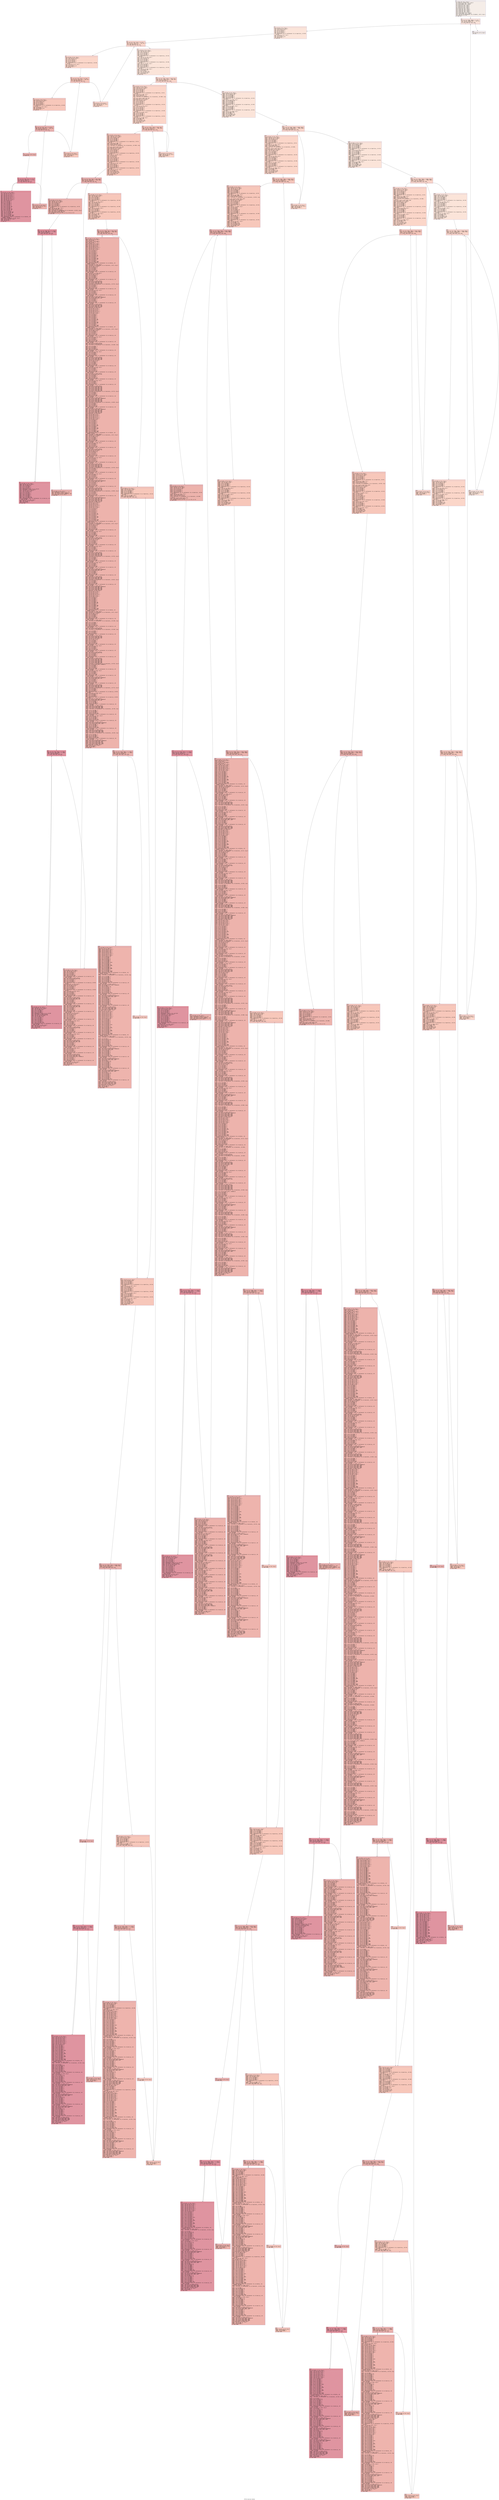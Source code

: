 digraph "CFG for 'exact_rhs_' function" {
	label="CFG for 'exact_rhs_' function";

	Node0x55f970f6deb0 [shape=record,color="#3d50c3ff", style=filled, fillcolor="#e8d6cc70" fontname="Courier",label="{0:\l|  %1 = alloca i32, i64 1, align 4\l  %2 = alloca [5 x double], i64 1, align 8\l  %3 = alloca double, i64 1, align 8\l  %4 = alloca double, i64 1, align 8\l  %5 = alloca i32, i64 1, align 4\l  %6 = alloca i32, i64 1, align 4\l  %7 = alloca i32, i64 1, align 4\l  %8 = alloca i32, i64 1, align 4\l  %9 = alloca i32, i64 1, align 4\l  %10 = alloca i32, i64 1, align 4\l  %11 = alloca i32, i64 1, align 4\l  %12 = alloca i32, i64 1, align 4\l  %13 = alloca i32, i64 1, align 4\l  %14 = alloca i32, i64 1, align 4\l  %15 = alloca double, i64 1, align 8\l  %16 = alloca double, i64 1, align 8\l  %17 = load i32, ptr getelementptr (i8, ptr @global_, i64 8), align 4\l  %18 = sext i32 %17 to i64\l  br label %19\l}"];
	Node0x55f970f6deb0 -> Node0x55f970f6eb10[tooltip="0 -> 19\nProbability 100.00%" ];
	Node0x55f970f6eb10 [shape=record,color="#3d50c3ff", style=filled, fillcolor="#f5c1a970" fontname="Courier",label="{19:\l|  %20 = phi i32 [ %4655, %4653 ], [ 1, %0 ]\l  %21 = phi i64 [ %4656, %4653 ], [ %18, %0 ]\l  %22 = icmp sgt i64 %21, 0\l  br i1 %22, label %23, label %4657\l|{<s0>T|<s1>F}}"];
	Node0x55f970f6eb10:s0 -> Node0x55f970f6ee80[tooltip="19 -> 23\nProbability 96.88%" ];
	Node0x55f970f6eb10:s1 -> Node0x55f970f6ef10[tooltip="19 -> 4657\nProbability 3.12%" ];
	Node0x55f970f6ee80 [shape=record,color="#3d50c3ff", style=filled, fillcolor="#f5c1a970" fontname="Courier",label="{23:\l|  store i32 %20, ptr %1, align 4\l  %24 = load i32, ptr %1, align 4\l  %25 = sext i32 %24 to i64\l  %26 = sub nsw i64 %25, 1\l  %27 = mul nsw i64 %26, 1\l  %28 = mul nsw i64 %27, 3\l  %29 = add nsw i64 %28, 2\l  %30 = getelementptr i32, ptr getelementptr (i8, ptr @partition_, i64 108),\l... i64 %29\l  %31 = load i32, ptr %30, align 4\l  %32 = sub i32 %31, 1\l  %33 = sext i32 %32 to i64\l  %34 = add i64 %33, 1\l  br label %35\l}"];
	Node0x55f970f6ee80 -> Node0x55f970f6f7d0[tooltip="23 -> 35\nProbability 100.00%" ];
	Node0x55f970f6f7d0 [shape=record,color="#3d50c3ff", style=filled, fillcolor="#f6a38570" fontname="Courier",label="{35:\l|  %36 = phi i32 [ %121, %119 ], [ 0, %23 ]\l  %37 = phi i64 [ %122, %119 ], [ %34, %23 ]\l  %38 = icmp sgt i64 %37, 0\l  br i1 %38, label %39, label %123\l|{<s0>T|<s1>F}}"];
	Node0x55f970f6f7d0:s0 -> Node0x55f970f6fbd0[tooltip="35 -> 39\nProbability 96.88%" ];
	Node0x55f970f6f7d0:s1 -> Node0x55f970f6fc60[tooltip="35 -> 123\nProbability 3.12%" ];
	Node0x55f970f6fbd0 [shape=record,color="#3d50c3ff", style=filled, fillcolor="#f6a38570" fontname="Courier",label="{39:\l|  store i32 %36, ptr %11, align 4\l  %40 = load i32, ptr %1, align 4\l  %41 = sext i32 %40 to i64\l  %42 = sub nsw i64 %41, 1\l  %43 = mul nsw i64 %42, 1\l  %44 = mul nsw i64 %43, 3\l  %45 = add nsw i64 %44, 1\l  %46 = getelementptr i32, ptr getelementptr (i8, ptr @partition_, i64 108),\l... i64 %45\l  %47 = load i32, ptr %46, align 4\l  %48 = sub i32 %47, 1\l  %49 = sext i32 %48 to i64\l  %50 = add i64 %49, 1\l  br label %51\l}"];
	Node0x55f970f6fbd0 -> Node0x55f970f70c30[tooltip="39 -> 51\nProbability 100.00%" ];
	Node0x55f970f70c30 [shape=record,color="#3d50c3ff", style=filled, fillcolor="#ec7f6370" fontname="Courier",label="{51:\l|  %52 = phi i32 [ %117, %115 ], [ 0, %39 ]\l  %53 = phi i64 [ %118, %115 ], [ %50, %39 ]\l  %54 = icmp sgt i64 %53, 0\l  br i1 %54, label %55, label %119\l|{<s0>T|<s1>F}}"];
	Node0x55f970f70c30:s0 -> Node0x55f970f71030[tooltip="51 -> 55\nProbability 96.88%" ];
	Node0x55f970f70c30:s1 -> Node0x55f970f6f8c0[tooltip="51 -> 119\nProbability 3.12%" ];
	Node0x55f970f71030 [shape=record,color="#3d50c3ff", style=filled, fillcolor="#ec7f6370" fontname="Courier",label="{55:\l|  store i32 %52, ptr %8, align 4\l  %56 = load i32, ptr %1, align 4\l  %57 = sext i32 %56 to i64\l  %58 = sub nsw i64 %57, 1\l  %59 = mul nsw i64 %58, 1\l  %60 = mul nsw i64 %59, 3\l  %61 = add nsw i64 %60, 0\l  %62 = getelementptr i32, ptr getelementptr (i8, ptr @partition_, i64 108),\l... i64 %61\l  %63 = load i32, ptr %62, align 4\l  %64 = sub i32 %63, 1\l  %65 = sext i32 %64 to i64\l  %66 = add i64 %65, 1\l  br label %67\l}"];
	Node0x55f970f71030 -> Node0x55f970f717f0[tooltip="55 -> 67\nProbability 100.00%" ];
	Node0x55f970f717f0 [shape=record,color="#3d50c3ff", style=filled, fillcolor="#d6524470" fontname="Courier",label="{67:\l|  %68 = phi i32 [ %113, %111 ], [ 0, %55 ]\l  %69 = phi i64 [ %114, %111 ], [ %66, %55 ]\l  %70 = icmp sgt i64 %69, 0\l  br i1 %70, label %71, label %115\l|{<s0>T|<s1>F}}"];
	Node0x55f970f717f0:s0 -> Node0x55f970f71bf0[tooltip="67 -> 71\nProbability 96.88%" ];
	Node0x55f970f717f0:s1 -> Node0x55f970f70d20[tooltip="67 -> 115\nProbability 3.12%" ];
	Node0x55f970f71bf0 [shape=record,color="#3d50c3ff", style=filled, fillcolor="#d6524470" fontname="Courier",label="{71:\l|  store i32 %68, ptr %5, align 4\l  br label %72\l}"];
	Node0x55f970f71bf0 -> Node0x55f970f71dd0[tooltip="71 -> 72\nProbability 100.00%" ];
	Node0x55f970f71dd0 [shape=record,color="#b70d28ff", style=filled, fillcolor="#b70d2870" fontname="Courier",label="{72:\l|  %73 = phi i32 [ %109, %76 ], [ 1, %71 ]\l  %74 = phi i64 [ %110, %76 ], [ 5, %71 ]\l  %75 = icmp sgt i64 %74, 0\l  br i1 %75, label %76, label %111\l|{<s0>T|<s1>F}}"];
	Node0x55f970f71dd0:s0 -> Node0x55f970f71ec0[tooltip="72 -> 76\nProbability 96.88%" ];
	Node0x55f970f71dd0:s1 -> Node0x55f970f718e0[tooltip="72 -> 111\nProbability 3.12%" ];
	Node0x55f970f71ec0 [shape=record,color="#b70d28ff", style=filled, fillcolor="#b70d2870" fontname="Courier",label="{76:\l|  store i32 %73, ptr %14, align 4\l  %77 = load i32, ptr %14, align 4\l  %78 = sext i32 %77 to i64\l  %79 = load i32, ptr %5, align 4\l  %80 = sext i32 %79 to i64\l  %81 = load i32, ptr %8, align 4\l  %82 = sext i32 %81 to i64\l  %83 = load i32, ptr %11, align 4\l  %84 = sext i32 %83 to i64\l  %85 = load i32, ptr %1, align 4\l  %86 = sext i32 %85 to i64\l  %87 = sub nsw i64 %78, 1\l  %88 = mul nsw i64 %87, 1\l  %89 = mul nsw i64 %88, 1\l  %90 = add nsw i64 %89, 0\l  %91 = sub nsw i64 %80, 0\l  %92 = mul nsw i64 %91, 1\l  %93 = mul nsw i64 %92, 5\l  %94 = add nsw i64 %93, %90\l  %95 = sub nsw i64 %82, 0\l  %96 = mul nsw i64 %95, 1\l  %97 = mul nsw i64 %96, 110\l  %98 = add nsw i64 %97, %94\l  %99 = sub nsw i64 %84, 0\l  %100 = mul nsw i64 %99, 1\l  %101 = mul nsw i64 %100, 2420\l  %102 = add nsw i64 %101, %98\l  %103 = sub nsw i64 %86, 1\l  %104 = mul nsw i64 %103, 1\l  %105 = mul nsw i64 %104, 53240\l  %106 = add nsw i64 %105, %102\l  %107 = getelementptr double, ptr getelementptr (i8, ptr @fields_, i64\l... 5559816), i64 %106\l  store double 0.000000e+00, ptr %107, align 8\l  %108 = load i32, ptr %14, align 4\l  %109 = add i32 %108, 1\l  %110 = sub i64 %74, 1\l  br label %72\l}"];
	Node0x55f970f71ec0 -> Node0x55f970f71dd0[tooltip="76 -> 72\nProbability 100.00%" ];
	Node0x55f970f718e0 [shape=record,color="#3d50c3ff", style=filled, fillcolor="#d6524470" fontname="Courier",label="{111:\l|  store i32 %73, ptr %14, align 4\l  %112 = load i32, ptr %5, align 4\l  %113 = add i32 %112, 1\l  %114 = sub i64 %69, 1\l  br label %67\l}"];
	Node0x55f970f718e0 -> Node0x55f970f717f0[tooltip="111 -> 67\nProbability 100.00%" ];
	Node0x55f970f70d20 [shape=record,color="#3d50c3ff", style=filled, fillcolor="#ec7f6370" fontname="Courier",label="{115:\l|  store i32 %68, ptr %5, align 4\l  %116 = load i32, ptr %8, align 4\l  %117 = add i32 %116, 1\l  %118 = sub i64 %53, 1\l  br label %51\l}"];
	Node0x55f970f70d20 -> Node0x55f970f70c30[tooltip="115 -> 51\nProbability 100.00%" ];
	Node0x55f970f6f8c0 [shape=record,color="#3d50c3ff", style=filled, fillcolor="#f6a38570" fontname="Courier",label="{119:\l|  store i32 %52, ptr %8, align 4\l  %120 = load i32, ptr %11, align 4\l  %121 = add i32 %120, 1\l  %122 = sub i64 %37, 1\l  br label %35\l}"];
	Node0x55f970f6f8c0 -> Node0x55f970f6f7d0[tooltip="119 -> 35\nProbability 100.00%" ];
	Node0x55f970f6fc60 [shape=record,color="#3d50c3ff", style=filled, fillcolor="#f5c1a970" fontname="Courier",label="{123:\l|  store i32 %36, ptr %11, align 4\l  %124 = load i32, ptr %1, align 4\l  %125 = sext i32 %124 to i64\l  %126 = sub nsw i64 %125, 1\l  %127 = mul nsw i64 %126, 1\l  %128 = mul nsw i64 %127, 3\l  %129 = add nsw i64 %128, 2\l  %130 = getelementptr i32, ptr getelementptr (i8, ptr @partition_, i64 216),\l... i64 %129\l  %131 = load i32, ptr %130, align 4\l  %132 = sext i32 %131 to i64\l  %133 = sub nsw i64 %125, 1\l  %134 = mul nsw i64 %133, 1\l  %135 = mul nsw i64 %134, 3\l  %136 = add nsw i64 %135, 2\l  %137 = getelementptr i32, ptr getelementptr (i8, ptr @partition_, i64 108),\l... i64 %136\l  %138 = load i32, ptr %137, align 4\l  %139 = sub nsw i64 %125, 1\l  %140 = mul nsw i64 %139, 1\l  %141 = mul nsw i64 %140, 3\l  %142 = add nsw i64 %141, 2\l  %143 = getelementptr i32, ptr getelementptr (i8, ptr @partition_, i64 252),\l... i64 %142\l  %144 = load i32, ptr %143, align 4\l  %145 = sub i32 %138, %144\l  %146 = sub i32 %145, 1\l  %147 = sext i32 %146 to i64\l  %148 = trunc i64 %132 to i32\l  %149 = sub i64 %147, %132\l  %150 = add i64 %149, 1\l  br label %151\l}"];
	Node0x55f970f6fc60 -> Node0x55f970f75800[tooltip="123 -> 151\nProbability 100.00%" ];
	Node0x55f970f75800 [shape=record,color="#3d50c3ff", style=filled, fillcolor="#f6a38570" fontname="Courier",label="{151:\l|  %152 = phi i32 [ %1581, %1579 ], [ %148, %123 ]\l  %153 = phi i64 [ %1582, %1579 ], [ %150, %123 ]\l  %154 = icmp sgt i64 %153, 0\l  br i1 %154, label %155, label %1583\l|{<s0>T|<s1>F}}"];
	Node0x55f970f75800:s0 -> Node0x55f970f75b20[tooltip="151 -> 155\nProbability 96.88%" ];
	Node0x55f970f75800:s1 -> Node0x55f970f75b70[tooltip="151 -> 1583\nProbability 3.12%" ];
	Node0x55f970f75b20 [shape=record,color="#3d50c3ff", style=filled, fillcolor="#f6a38570" fontname="Courier",label="{155:\l|  store i32 %152, ptr %11, align 4\l  %156 = load i32, ptr %11, align 4\l  %157 = load i32, ptr %1, align 4\l  %158 = sext i32 %157 to i64\l  %159 = sub nsw i64 %158, 1\l  %160 = mul nsw i64 %159, 1\l  %161 = mul nsw i64 %160, 3\l  %162 = add nsw i64 %161, 2\l  %163 = getelementptr i32, ptr getelementptr (i8, ptr @partition_, i64 36),\l... i64 %162\l  %164 = load i32, ptr %163, align 4\l  %165 = add i32 %156, %164\l  %166 = sitofp i32 %165 to double\l  %167 = load double, ptr getelementptr (i8, ptr @constants_, i64 1008), align\l... 8\l  %168 = fmul contract double %166, %167\l  store double %168, ptr %16, align 8\l  %169 = load i32, ptr %1, align 4\l  %170 = sext i32 %169 to i64\l  %171 = sub nsw i64 %170, 1\l  %172 = mul nsw i64 %171, 1\l  %173 = mul nsw i64 %172, 3\l  %174 = add nsw i64 %173, 1\l  %175 = getelementptr i32, ptr getelementptr (i8, ptr @partition_, i64 216),\l... i64 %174\l  %176 = load i32, ptr %175, align 4\l  %177 = sext i32 %176 to i64\l  %178 = sub nsw i64 %170, 1\l  %179 = mul nsw i64 %178, 1\l  %180 = mul nsw i64 %179, 3\l  %181 = add nsw i64 %180, 1\l  %182 = getelementptr i32, ptr getelementptr (i8, ptr @partition_, i64 108),\l... i64 %181\l  %183 = load i32, ptr %182, align 4\l  %184 = sub nsw i64 %170, 1\l  %185 = mul nsw i64 %184, 1\l  %186 = mul nsw i64 %185, 3\l  %187 = add nsw i64 %186, 1\l  %188 = getelementptr i32, ptr getelementptr (i8, ptr @partition_, i64 252),\l... i64 %187\l  %189 = load i32, ptr %188, align 4\l  %190 = sub i32 %183, %189\l  %191 = sub i32 %190, 1\l  %192 = sext i32 %191 to i64\l  %193 = trunc i64 %177 to i32\l  %194 = sub i64 %192, %177\l  %195 = add i64 %194, 1\l  br label %196\l}"];
	Node0x55f970f75b20 -> Node0x55f970f72ea0[tooltip="155 -> 196\nProbability 100.00%" ];
	Node0x55f970f72ea0 [shape=record,color="#3d50c3ff", style=filled, fillcolor="#ec7f6370" fontname="Courier",label="{196:\l|  %197 = phi i32 [ %1577, %1575 ], [ %193, %155 ]\l  %198 = phi i64 [ %1578, %1575 ], [ %195, %155 ]\l  %199 = icmp sgt i64 %198, 0\l  br i1 %199, label %200, label %1579\l|{<s0>T|<s1>F}}"];
	Node0x55f970f72ea0:s0 -> Node0x55f970f731f0[tooltip="196 -> 200\nProbability 96.88%" ];
	Node0x55f970f72ea0:s1 -> Node0x55f970f758c0[tooltip="196 -> 1579\nProbability 3.12%" ];
	Node0x55f970f731f0 [shape=record,color="#3d50c3ff", style=filled, fillcolor="#ec7f6370" fontname="Courier",label="{200:\l|  store i32 %197, ptr %8, align 4\l  %201 = load i32, ptr %8, align 4\l  %202 = load i32, ptr %1, align 4\l  %203 = sext i32 %202 to i64\l  %204 = sub nsw i64 %203, 1\l  %205 = mul nsw i64 %204, 1\l  %206 = mul nsw i64 %205, 3\l  %207 = add nsw i64 %206, 1\l  %208 = getelementptr i32, ptr getelementptr (i8, ptr @partition_, i64 36),\l... i64 %207\l  %209 = load i32, ptr %208, align 4\l  %210 = add i32 %201, %209\l  %211 = sitofp i32 %210 to double\l  %212 = load double, ptr getelementptr (i8, ptr @constants_, i64 1000), align\l... 8\l  %213 = fmul contract double %211, %212\l  store double %213, ptr %4, align 8\l  %214 = load i32, ptr %1, align 4\l  %215 = sext i32 %214 to i64\l  %216 = sub nsw i64 %215, 1\l  %217 = mul nsw i64 %216, 1\l  %218 = mul nsw i64 %217, 3\l  %219 = add nsw i64 %218, 0\l  %220 = getelementptr i32, ptr getelementptr (i8, ptr @partition_, i64 216),\l... i64 %219\l  %221 = load i32, ptr %220, align 4\l  %222 = sub i32 1, %221\l  %223 = mul i32 %222, 2\l  %224 = sub i32 0, %223\l  %225 = sext i32 %224 to i64\l  %226 = sub nsw i64 %215, 1\l  %227 = mul nsw i64 %226, 1\l  %228 = mul nsw i64 %227, 3\l  %229 = add nsw i64 %228, 0\l  %230 = getelementptr i32, ptr getelementptr (i8, ptr @partition_, i64 108),\l... i64 %229\l  %231 = load i32, ptr %230, align 4\l  %232 = add i32 %231, 1\l  %233 = sub nsw i64 %215, 1\l  %234 = mul nsw i64 %233, 1\l  %235 = mul nsw i64 %234, 3\l  %236 = add nsw i64 %235, 0\l  %237 = getelementptr i32, ptr getelementptr (i8, ptr @partition_, i64 252),\l... i64 %236\l  %238 = load i32, ptr %237, align 4\l  %239 = mul i32 %238, 2\l  %240 = sub i32 %232, %239\l  %241 = sext i32 %240 to i64\l  %242 = trunc i64 %225 to i32\l  %243 = sub i64 %241, %225\l  %244 = add i64 %243, 1\l  br label %245\l}"];
	Node0x55f970f731f0 -> Node0x55f970f7a190[tooltip="200 -> 245\nProbability 100.00%" ];
	Node0x55f970f7a190 [shape=record,color="#3d50c3ff", style=filled, fillcolor="#d6524470" fontname="Courier",label="{245:\l|  %246 = phi i32 [ %427, %323 ], [ %242, %200 ]\l  %247 = phi i64 [ %428, %323 ], [ %244, %200 ]\l  %248 = icmp sgt i64 %247, 0\l  br i1 %248, label %249, label %429\l|{<s0>T|<s1>F}}"];
	Node0x55f970f7a190:s0 -> Node0x55f970f7a510[tooltip="245 -> 249\nProbability 96.88%" ];
	Node0x55f970f7a190:s1 -> Node0x55f970f7a560[tooltip="245 -> 429\nProbability 3.12%" ];
	Node0x55f970f7a510 [shape=record,color="#3d50c3ff", style=filled, fillcolor="#d6524470" fontname="Courier",label="{249:\l|  store i32 %246, ptr %5, align 4\l  %250 = load i32, ptr %5, align 4\l  %251 = load i32, ptr %1, align 4\l  %252 = sext i32 %251 to i64\l  %253 = sub nsw i64 %252, 1\l  %254 = mul nsw i64 %253, 1\l  %255 = mul nsw i64 %254, 3\l  %256 = add nsw i64 %255, 0\l  %257 = getelementptr i32, ptr getelementptr (i8, ptr @partition_, i64 36),\l... i64 %256\l  %258 = load i32, ptr %257, align 4\l  %259 = add i32 %250, %258\l  %260 = sitofp i32 %259 to double\l  %261 = load double, ptr getelementptr (i8, ptr @constants_, i64 992), align 8\l  %262 = fmul contract double %260, %261\l  store double %262, ptr %15, align 8\l  call void @exact_solution_(ptr %15, ptr %4, ptr %16, ptr %2)\l  br label %263\l}"];
	Node0x55f970f7a510 -> Node0x55f970f7b1e0[tooltip="249 -> 263\nProbability 100.00%" ];
	Node0x55f970f7b1e0 [shape=record,color="#b70d28ff", style=filled, fillcolor="#b70d2870" fontname="Courier",label="{263:\l|  %264 = phi i32 [ %288, %267 ], [ 1, %249 ]\l  %265 = phi i64 [ %289, %267 ], [ 5, %249 ]\l  %266 = icmp sgt i64 %265, 0\l  br i1 %266, label %267, label %290\l|{<s0>T|<s1>F}}"];
	Node0x55f970f7b1e0:s0 -> Node0x55f970f7b2a0[tooltip="263 -> 267\nProbability 96.88%" ];
	Node0x55f970f7b1e0:s1 -> Node0x55f970f7b5b0[tooltip="263 -> 290\nProbability 3.12%" ];
	Node0x55f970f7b2a0 [shape=record,color="#b70d28ff", style=filled, fillcolor="#b70d2870" fontname="Courier",label="{267:\l|  store i32 %264, ptr %14, align 4\l  %268 = load i32, ptr %14, align 4\l  %269 = sext i32 %268 to i64\l  %270 = sub nsw i64 %269, 1\l  %271 = mul nsw i64 %270, 1\l  %272 = mul nsw i64 %271, 1\l  %273 = add nsw i64 %272, 0\l  %274 = getelementptr double, ptr %2, i64 %273\l  %275 = load double, ptr %274, align 8\l  %276 = load i32, ptr %5, align 4\l  %277 = sext i32 %276 to i64\l  %278 = sub nsw i64 %277, -2\l  %279 = mul nsw i64 %278, 1\l  %280 = mul nsw i64 %279, 1\l  %281 = add nsw i64 %280, 0\l  %282 = sub nsw i64 %269, 1\l  %283 = mul nsw i64 %282, 1\l  %284 = mul nsw i64 %283, 26\l  %285 = add nsw i64 %284, %281\l  %286 = getelementptr double, ptr getelementptr (i8, ptr @work_1d_, i64\l... 1248), i64 %285\l  store double %275, ptr %286, align 8\l  %287 = load i32, ptr %14, align 4\l  %288 = add i32 %287, 1\l  %289 = sub i64 %265, 1\l  br label %263\l}"];
	Node0x55f970f7b2a0 -> Node0x55f970f7b1e0[tooltip="267 -> 263\nProbability 100.00%" ];
	Node0x55f970f7b5b0 [shape=record,color="#3d50c3ff", style=filled, fillcolor="#d6524470" fontname="Courier",label="{290:\l|  store i32 %264, ptr %14, align 4\l  %291 = getelementptr double, ptr %2, i64 0\l  %292 = load double, ptr %291, align 8\l  %293 = fdiv contract double 1.000000e+00, %292\l  store double %293, ptr %3, align 8\l  br label %294\l}"];
	Node0x55f970f7b5b0 -> Node0x55f970f7c890[tooltip="290 -> 294\nProbability 100.00%" ];
	Node0x55f970f7c890 [shape=record,color="#b70d28ff", style=filled, fillcolor="#b70d2870" fontname="Courier",label="{294:\l|  %295 = phi i32 [ %321, %298 ], [ 2, %290 ]\l  %296 = phi i64 [ %322, %298 ], [ 4, %290 ]\l  %297 = icmp sgt i64 %296, 0\l  br i1 %297, label %298, label %323\l|{<s0>T|<s1>F}}"];
	Node0x55f970f7c890:s0 -> Node0x55f970f7c950[tooltip="294 -> 298\nProbability 96.88%" ];
	Node0x55f970f7c890:s1 -> Node0x55f970f7a280[tooltip="294 -> 323\nProbability 3.12%" ];
	Node0x55f970f7c950 [shape=record,color="#b70d28ff", style=filled, fillcolor="#b70d2870" fontname="Courier",label="{298:\l|  store i32 %295, ptr %14, align 4\l  %299 = load double, ptr %3, align 8\l  %300 = load i32, ptr %14, align 4\l  %301 = sext i32 %300 to i64\l  %302 = sub nsw i64 %301, 1\l  %303 = mul nsw i64 %302, 1\l  %304 = mul nsw i64 %303, 1\l  %305 = add nsw i64 %304, 0\l  %306 = getelementptr double, ptr %2, i64 %305\l  %307 = load double, ptr %306, align 8\l  %308 = fmul contract double %299, %307\l  %309 = load i32, ptr %5, align 4\l  %310 = sext i32 %309 to i64\l  %311 = sub nsw i64 %310, -2\l  %312 = mul nsw i64 %311, 1\l  %313 = mul nsw i64 %312, 1\l  %314 = add nsw i64 %313, 0\l  %315 = sub nsw i64 %301, 1\l  %316 = mul nsw i64 %315, 1\l  %317 = mul nsw i64 %316, 26\l  %318 = add nsw i64 %317, %314\l  %319 = getelementptr double, ptr getelementptr (i8, ptr @work_1d_, i64\l... 2288), i64 %318\l  store double %308, ptr %319, align 8\l  %320 = load i32, ptr %14, align 4\l  %321 = add i32 %320, 1\l  %322 = sub i64 %296, 1\l  br label %294\l}"];
	Node0x55f970f7c950 -> Node0x55f970f7c890[tooltip="298 -> 294\nProbability 100.00%" ];
	Node0x55f970f7a280 [shape=record,color="#3d50c3ff", style=filled, fillcolor="#d6524470" fontname="Courier",label="{323:\l|  store i32 %295, ptr %14, align 4\l  %324 = load i32, ptr %5, align 4\l  %325 = sext i32 %324 to i64\l  %326 = sub nsw i64 %325, -2\l  %327 = mul nsw i64 %326, 1\l  %328 = mul nsw i64 %327, 1\l  %329 = add nsw i64 %328, 0\l  %330 = add nsw i64 26, %329\l  %331 = getelementptr double, ptr getelementptr (i8, ptr @work_1d_, i64\l... 2288), i64 %330\l  %332 = load double, ptr %331, align 8\l  %333 = fmul contract double %332, %332\l  %334 = sub nsw i64 %325, -2\l  %335 = mul nsw i64 %334, 1\l  %336 = mul nsw i64 %335, 1\l  %337 = add nsw i64 %336, 0\l  %338 = getelementptr double, ptr getelementptr (i8, ptr @work_1d_, i64 832),\l... i64 %337\l  store double %333, ptr %338, align 8\l  %339 = load i32, ptr %5, align 4\l  %340 = sext i32 %339 to i64\l  %341 = sub nsw i64 %340, -2\l  %342 = mul nsw i64 %341, 1\l  %343 = mul nsw i64 %342, 1\l  %344 = add nsw i64 %343, 0\l  %345 = getelementptr double, ptr getelementptr (i8, ptr @work_1d_, i64 832),\l... i64 %344\l  %346 = load double, ptr %345, align 8\l  %347 = sub nsw i64 %340, -2\l  %348 = mul nsw i64 %347, 1\l  %349 = mul nsw i64 %348, 1\l  %350 = add nsw i64 %349, 0\l  %351 = add nsw i64 52, %350\l  %352 = getelementptr double, ptr getelementptr (i8, ptr @work_1d_, i64\l... 2288), i64 %351\l  %353 = load double, ptr %352, align 8\l  %354 = fmul contract double %353, %353\l  %355 = fadd contract double %346, %354\l  %356 = sub nsw i64 %340, -2\l  %357 = mul nsw i64 %356, 1\l  %358 = mul nsw i64 %357, 1\l  %359 = add nsw i64 %358, 0\l  %360 = add nsw i64 78, %359\l  %361 = getelementptr double, ptr getelementptr (i8, ptr @work_1d_, i64\l... 2288), i64 %360\l  %362 = load double, ptr %361, align 8\l  %363 = fmul contract double %362, %362\l  %364 = fadd contract double %355, %363\l  %365 = sub nsw i64 %340, -2\l  %366 = mul nsw i64 %365, 1\l  %367 = mul nsw i64 %366, 1\l  %368 = add nsw i64 %367, 0\l  %369 = add nsw i64 0, %368\l  %370 = getelementptr double, ptr getelementptr (i8, ptr @work_1d_, i64\l... 2288), i64 %369\l  store double %364, ptr %370, align 8\l  %371 = load i32, ptr %5, align 4\l  %372 = sext i32 %371 to i64\l  %373 = sub nsw i64 %372, -2\l  %374 = mul nsw i64 %373, 1\l  %375 = mul nsw i64 %374, 1\l  %376 = add nsw i64 %375, 0\l  %377 = add nsw i64 26, %376\l  %378 = getelementptr double, ptr getelementptr (i8, ptr @work_1d_, i64\l... 2288), i64 %377\l  %379 = load double, ptr %378, align 8\l  %380 = sub nsw i64 %372, -2\l  %381 = mul nsw i64 %380, 1\l  %382 = mul nsw i64 %381, 1\l  %383 = add nsw i64 %382, 0\l  %384 = add nsw i64 26, %383\l  %385 = getelementptr double, ptr getelementptr (i8, ptr @work_1d_, i64\l... 1248), i64 %384\l  %386 = load double, ptr %385, align 8\l  %387 = fmul contract double %379, %386\l  %388 = sub nsw i64 %372, -2\l  %389 = mul nsw i64 %388, 1\l  %390 = mul nsw i64 %389, 1\l  %391 = add nsw i64 %390, 0\l  %392 = add nsw i64 52, %391\l  %393 = getelementptr double, ptr getelementptr (i8, ptr @work_1d_, i64\l... 2288), i64 %392\l  %394 = load double, ptr %393, align 8\l  %395 = sub nsw i64 %372, -2\l  %396 = mul nsw i64 %395, 1\l  %397 = mul nsw i64 %396, 1\l  %398 = add nsw i64 %397, 0\l  %399 = add nsw i64 52, %398\l  %400 = getelementptr double, ptr getelementptr (i8, ptr @work_1d_, i64\l... 1248), i64 %399\l  %401 = load double, ptr %400, align 8\l  %402 = fmul contract double %394, %401\l  %403 = fadd contract double %387, %402\l  %404 = sub nsw i64 %372, -2\l  %405 = mul nsw i64 %404, 1\l  %406 = mul nsw i64 %405, 1\l  %407 = add nsw i64 %406, 0\l  %408 = add nsw i64 78, %407\l  %409 = getelementptr double, ptr getelementptr (i8, ptr @work_1d_, i64\l... 2288), i64 %408\l  %410 = load double, ptr %409, align 8\l  %411 = sub nsw i64 %372, -2\l  %412 = mul nsw i64 %411, 1\l  %413 = mul nsw i64 %412, 1\l  %414 = add nsw i64 %413, 0\l  %415 = add nsw i64 78, %414\l  %416 = getelementptr double, ptr getelementptr (i8, ptr @work_1d_, i64\l... 1248), i64 %415\l  %417 = load double, ptr %416, align 8\l  %418 = fmul contract double %410, %417\l  %419 = fadd contract double %403, %418\l  %420 = fmul contract double %419, 5.000000e-01\l  %421 = sub nsw i64 %372, -2\l  %422 = mul nsw i64 %421, 1\l  %423 = mul nsw i64 %422, 1\l  %424 = add nsw i64 %423, 0\l  %425 = getelementptr double, ptr getelementptr (i8, ptr @work_1d_, i64\l... 1040), i64 %424\l  store double %420, ptr %425, align 8\l  %426 = load i32, ptr %5, align 4\l  %427 = add i32 %426, 1\l  %428 = sub i64 %247, 1\l  br label %245\l}"];
	Node0x55f970f7a280 -> Node0x55f970f7a190[tooltip="323 -> 245\nProbability 100.00%" ];
	Node0x55f970f7a560 [shape=record,color="#3d50c3ff", style=filled, fillcolor="#ec7f6370" fontname="Courier",label="{429:\l|  store i32 %246, ptr %5, align 4\l  %430 = load i32, ptr %1, align 4\l  %431 = sext i32 %430 to i64\l  %432 = sub nsw i64 %431, 1\l  %433 = mul nsw i64 %432, 1\l  %434 = mul nsw i64 %433, 3\l  %435 = add nsw i64 %434, 0\l  %436 = getelementptr i32, ptr getelementptr (i8, ptr @partition_, i64 216),\l... i64 %435\l  %437 = load i32, ptr %436, align 4\l  %438 = sext i32 %437 to i64\l  %439 = sub nsw i64 %431, 1\l  %440 = mul nsw i64 %439, 1\l  %441 = mul nsw i64 %440, 3\l  %442 = add nsw i64 %441, 0\l  %443 = getelementptr i32, ptr getelementptr (i8, ptr @partition_, i64 108),\l... i64 %442\l  %444 = load i32, ptr %443, align 4\l  %445 = sub nsw i64 %431, 1\l  %446 = mul nsw i64 %445, 1\l  %447 = mul nsw i64 %446, 3\l  %448 = add nsw i64 %447, 0\l  %449 = getelementptr i32, ptr getelementptr (i8, ptr @partition_, i64 252),\l... i64 %448\l  %450 = load i32, ptr %449, align 4\l  %451 = sub i32 %444, %450\l  %452 = sub i32 %451, 1\l  %453 = sext i32 %452 to i64\l  %454 = trunc i64 %438 to i32\l  %455 = sub i64 %453, %438\l  %456 = add i64 %455, 1\l  br label %457\l}"];
	Node0x55f970f7a560 -> Node0x55f970f84a20[tooltip="429 -> 457\nProbability 100.00%" ];
	Node0x55f970f84a20 [shape=record,color="#3d50c3ff", style=filled, fillcolor="#d6524470" fontname="Courier",label="{457:\l|  %458 = phi i32 [ %1049, %461 ], [ %454, %429 ]\l  %459 = phi i64 [ %1050, %461 ], [ %456, %429 ]\l  %460 = icmp sgt i64 %459, 0\l  br i1 %460, label %461, label %1051\l|{<s0>T|<s1>F}}"];
	Node0x55f970f84a20:s0 -> Node0x55f970f84ae0[tooltip="457 -> 461\nProbability 96.88%" ];
	Node0x55f970f84a20:s1 -> Node0x55f970f84d40[tooltip="457 -> 1051\nProbability 3.12%" ];
	Node0x55f970f84ae0 [shape=record,color="#3d50c3ff", style=filled, fillcolor="#d6524470" fontname="Courier",label="{461:\l|  store i32 %458, ptr %5, align 4\l  %462 = load i32, ptr %5, align 4\l  %463 = sub i32 %462, 1\l  store i32 %463, ptr %6, align 4\l  %464 = load i32, ptr %5, align 4\l  %465 = add i32 %464, 1\l  store i32 %465, ptr %7, align 4\l  %466 = load i32, ptr %5, align 4\l  %467 = sext i32 %466 to i64\l  %468 = load i32, ptr %8, align 4\l  %469 = sext i32 %468 to i64\l  %470 = load i32, ptr %11, align 4\l  %471 = sext i32 %470 to i64\l  %472 = load i32, ptr %1, align 4\l  %473 = sext i32 %472 to i64\l  %474 = sub nsw i64 %467, 0\l  %475 = mul nsw i64 %474, 1\l  %476 = mul nsw i64 %475, 5\l  %477 = add nsw i64 %476, 0\l  %478 = sub nsw i64 %469, 0\l  %479 = mul nsw i64 %478, 1\l  %480 = mul nsw i64 %479, 110\l  %481 = add nsw i64 %480, %477\l  %482 = sub nsw i64 %471, 0\l  %483 = mul nsw i64 %482, 1\l  %484 = mul nsw i64 %483, 2420\l  %485 = add nsw i64 %484, %481\l  %486 = sub nsw i64 %473, 1\l  %487 = mul nsw i64 %486, 1\l  %488 = mul nsw i64 %487, 53240\l  %489 = add nsw i64 %488, %485\l  %490 = getelementptr double, ptr getelementptr (i8, ptr @fields_, i64\l... 5559816), i64 %489\l  %491 = load double, ptr %490, align 8\l  %492 = load double, ptr getelementptr (i8, ptr @constants_, i64 8), align 8\l  %493 = load i32, ptr %7, align 4\l  %494 = sext i32 %493 to i64\l  %495 = sub nsw i64 %494, -2\l  %496 = mul nsw i64 %495, 1\l  %497 = mul nsw i64 %496, 1\l  %498 = add nsw i64 %497, 0\l  %499 = add nsw i64 26, %498\l  %500 = getelementptr double, ptr getelementptr (i8, ptr @work_1d_, i64\l... 1248), i64 %499\l  %501 = load double, ptr %500, align 8\l  %502 = load i32, ptr %6, align 4\l  %503 = sext i32 %502 to i64\l  %504 = sub nsw i64 %503, -2\l  %505 = mul nsw i64 %504, 1\l  %506 = mul nsw i64 %505, 1\l  %507 = add nsw i64 %506, 0\l  %508 = add nsw i64 26, %507\l  %509 = getelementptr double, ptr getelementptr (i8, ptr @work_1d_, i64\l... 1248), i64 %508\l  %510 = load double, ptr %509, align 8\l  %511 = fsub contract double %501, %510\l  %512 = fmul contract double %492, %511\l  %513 = fsub contract double %491, %512\l  %514 = load double, ptr getelementptr (i8, ptr @constants_, i64 792), align 8\l  %515 = sub nsw i64 %494, -2\l  %516 = mul nsw i64 %515, 1\l  %517 = mul nsw i64 %516, 1\l  %518 = add nsw i64 %517, 0\l  %519 = add nsw i64 0, %518\l  %520 = getelementptr double, ptr getelementptr (i8, ptr @work_1d_, i64\l... 1248), i64 %519\l  %521 = load double, ptr %520, align 8\l  %522 = sub nsw i64 %467, -2\l  %523 = mul nsw i64 %522, 1\l  %524 = mul nsw i64 %523, 1\l  %525 = add nsw i64 %524, 0\l  %526 = add nsw i64 0, %525\l  %527 = getelementptr double, ptr getelementptr (i8, ptr @work_1d_, i64\l... 1248), i64 %526\l  %528 = load double, ptr %527, align 8\l  %529 = fmul contract double %528, 2.000000e+00\l  %530 = fsub contract double %521, %529\l  %531 = sub nsw i64 %503, -2\l  %532 = mul nsw i64 %531, 1\l  %533 = mul nsw i64 %532, 1\l  %534 = add nsw i64 %533, 0\l  %535 = add nsw i64 0, %534\l  %536 = getelementptr double, ptr getelementptr (i8, ptr @work_1d_, i64\l... 1248), i64 %535\l  %537 = load double, ptr %536, align 8\l  %538 = fadd contract double %530, %537\l  %539 = fmul contract double %514, %538\l  %540 = fadd contract double %513, %539\l  store double %540, ptr %490, align 8\l  %541 = load i32, ptr %5, align 4\l  %542 = sext i32 %541 to i64\l  %543 = load i32, ptr %8, align 4\l  %544 = sext i32 %543 to i64\l  %545 = load i32, ptr %11, align 4\l  %546 = sext i32 %545 to i64\l  %547 = load i32, ptr %1, align 4\l  %548 = sext i32 %547 to i64\l  %549 = sub nsw i64 %542, 0\l  %550 = mul nsw i64 %549, 1\l  %551 = mul nsw i64 %550, 5\l  %552 = add nsw i64 %551, 1\l  %553 = sub nsw i64 %544, 0\l  %554 = mul nsw i64 %553, 1\l  %555 = mul nsw i64 %554, 110\l  %556 = add nsw i64 %555, %552\l  %557 = sub nsw i64 %546, 0\l  %558 = mul nsw i64 %557, 1\l  %559 = mul nsw i64 %558, 2420\l  %560 = add nsw i64 %559, %556\l  %561 = sub nsw i64 %548, 1\l  %562 = mul nsw i64 %561, 1\l  %563 = mul nsw i64 %562, 53240\l  %564 = add nsw i64 %563, %560\l  %565 = getelementptr double, ptr getelementptr (i8, ptr @fields_, i64\l... 5559816), i64 %564\l  %566 = load double, ptr %565, align 8\l  %567 = load double, ptr getelementptr (i8, ptr @constants_, i64 8), align 8\l  %568 = load i32, ptr %7, align 4\l  %569 = sext i32 %568 to i64\l  %570 = sub nsw i64 %569, -2\l  %571 = mul nsw i64 %570, 1\l  %572 = mul nsw i64 %571, 1\l  %573 = add nsw i64 %572, 0\l  %574 = add nsw i64 26, %573\l  %575 = getelementptr double, ptr getelementptr (i8, ptr @work_1d_, i64\l... 1248), i64 %574\l  %576 = load double, ptr %575, align 8\l  %577 = sub nsw i64 %569, -2\l  %578 = mul nsw i64 %577, 1\l  %579 = mul nsw i64 %578, 1\l  %580 = add nsw i64 %579, 0\l  %581 = add nsw i64 26, %580\l  %582 = getelementptr double, ptr getelementptr (i8, ptr @work_1d_, i64\l... 2288), i64 %581\l  %583 = load double, ptr %582, align 8\l  %584 = fmul contract double %576, %583\l  %585 = load double, ptr getelementptr (i8, ptr @constants_, i64 1064), align\l... 8\l  %586 = sub nsw i64 %569, -2\l  %587 = mul nsw i64 %586, 1\l  %588 = mul nsw i64 %587, 1\l  %589 = add nsw i64 %588, 0\l  %590 = add nsw i64 104, %589\l  %591 = getelementptr double, ptr getelementptr (i8, ptr @work_1d_, i64\l... 1248), i64 %590\l  %592 = load double, ptr %591, align 8\l  %593 = sub nsw i64 %569, -2\l  %594 = mul nsw i64 %593, 1\l  %595 = mul nsw i64 %594, 1\l  %596 = add nsw i64 %595, 0\l  %597 = getelementptr double, ptr getelementptr (i8, ptr @work_1d_, i64\l... 1040), i64 %596\l  %598 = load double, ptr %597, align 8\l  %599 = fsub contract double %592, %598\l  %600 = fmul contract double %585, %599\l  %601 = fadd contract double %584, %600\l  %602 = load i32, ptr %6, align 4\l  %603 = sext i32 %602 to i64\l  %604 = sub nsw i64 %603, -2\l  %605 = mul nsw i64 %604, 1\l  %606 = mul nsw i64 %605, 1\l  %607 = add nsw i64 %606, 0\l  %608 = add nsw i64 26, %607\l  %609 = getelementptr double, ptr getelementptr (i8, ptr @work_1d_, i64\l... 1248), i64 %608\l  %610 = load double, ptr %609, align 8\l  %611 = sub nsw i64 %603, -2\l  %612 = mul nsw i64 %611, 1\l  %613 = mul nsw i64 %612, 1\l  %614 = add nsw i64 %613, 0\l  %615 = add nsw i64 26, %614\l  %616 = getelementptr double, ptr getelementptr (i8, ptr @work_1d_, i64\l... 2288), i64 %615\l  %617 = load double, ptr %616, align 8\l  %618 = fmul contract double %610, %617\l  %619 = sub nsw i64 %603, -2\l  %620 = mul nsw i64 %619, 1\l  %621 = mul nsw i64 %620, 1\l  %622 = add nsw i64 %621, 0\l  %623 = add nsw i64 104, %622\l  %624 = getelementptr double, ptr getelementptr (i8, ptr @work_1d_, i64\l... 1248), i64 %623\l  %625 = load double, ptr %624, align 8\l  %626 = sub nsw i64 %603, -2\l  %627 = mul nsw i64 %626, 1\l  %628 = mul nsw i64 %627, 1\l  %629 = add nsw i64 %628, 0\l  %630 = getelementptr double, ptr getelementptr (i8, ptr @work_1d_, i64\l... 1040), i64 %629\l  %631 = load double, ptr %630, align 8\l  %632 = fsub contract double %625, %631\l  %633 = fmul contract double %585, %632\l  %634 = fadd contract double %618, %633\l  %635 = fsub contract double %601, %634\l  %636 = fmul contract double %567, %635\l  %637 = fsub contract double %566, %636\l  %638 = load double, ptr getelementptr (i8, ptr @constants_, i64 752), align 8\l  %639 = sub nsw i64 %542, -2\l  %640 = mul nsw i64 %639, 1\l  %641 = mul nsw i64 %640, 1\l  %642 = add nsw i64 %641, 0\l  %643 = add nsw i64 26, %642\l  %644 = getelementptr double, ptr getelementptr (i8, ptr @work_1d_, i64\l... 2288), i64 %643\l  %645 = load double, ptr %644, align 8\l  %646 = fmul contract double %645, 2.000000e+00\l  %647 = fsub contract double %583, %646\l  %648 = fadd contract double %647, %617\l  %649 = fmul contract double %638, %648\l  %650 = fadd contract double %637, %649\l  %651 = load double, ptr getelementptr (i8, ptr @constants_, i64 800), align 8\l  %652 = sub nsw i64 %542, -2\l  %653 = mul nsw i64 %652, 1\l  %654 = mul nsw i64 %653, 1\l  %655 = add nsw i64 %654, 0\l  %656 = add nsw i64 26, %655\l  %657 = getelementptr double, ptr getelementptr (i8, ptr @work_1d_, i64\l... 1248), i64 %656\l  %658 = load double, ptr %657, align 8\l  %659 = fmul contract double %658, 2.000000e+00\l  %660 = fsub contract double %576, %659\l  %661 = fadd contract double %660, %610\l  %662 = fmul contract double %651, %661\l  %663 = fadd contract double %650, %662\l  store double %663, ptr %565, align 8\l  %664 = load i32, ptr %5, align 4\l  %665 = sext i32 %664 to i64\l  %666 = load i32, ptr %8, align 4\l  %667 = sext i32 %666 to i64\l  %668 = load i32, ptr %11, align 4\l  %669 = sext i32 %668 to i64\l  %670 = load i32, ptr %1, align 4\l  %671 = sext i32 %670 to i64\l  %672 = sub nsw i64 %665, 0\l  %673 = mul nsw i64 %672, 1\l  %674 = mul nsw i64 %673, 5\l  %675 = add nsw i64 %674, 2\l  %676 = sub nsw i64 %667, 0\l  %677 = mul nsw i64 %676, 1\l  %678 = mul nsw i64 %677, 110\l  %679 = add nsw i64 %678, %675\l  %680 = sub nsw i64 %669, 0\l  %681 = mul nsw i64 %680, 1\l  %682 = mul nsw i64 %681, 2420\l  %683 = add nsw i64 %682, %679\l  %684 = sub nsw i64 %671, 1\l  %685 = mul nsw i64 %684, 1\l  %686 = mul nsw i64 %685, 53240\l  %687 = add nsw i64 %686, %683\l  %688 = getelementptr double, ptr getelementptr (i8, ptr @fields_, i64\l... 5559816), i64 %687\l  %689 = load double, ptr %688, align 8\l  %690 = load double, ptr getelementptr (i8, ptr @constants_, i64 8), align 8\l  %691 = load i32, ptr %7, align 4\l  %692 = sext i32 %691 to i64\l  %693 = sub nsw i64 %692, -2\l  %694 = mul nsw i64 %693, 1\l  %695 = mul nsw i64 %694, 1\l  %696 = add nsw i64 %695, 0\l  %697 = add nsw i64 52, %696\l  %698 = getelementptr double, ptr getelementptr (i8, ptr @work_1d_, i64\l... 1248), i64 %697\l  %699 = load double, ptr %698, align 8\l  %700 = sub nsw i64 %692, -2\l  %701 = mul nsw i64 %700, 1\l  %702 = mul nsw i64 %701, 1\l  %703 = add nsw i64 %702, 0\l  %704 = add nsw i64 26, %703\l  %705 = getelementptr double, ptr getelementptr (i8, ptr @work_1d_, i64\l... 2288), i64 %704\l  %706 = load double, ptr %705, align 8\l  %707 = fmul contract double %699, %706\l  %708 = load i32, ptr %6, align 4\l  %709 = sext i32 %708 to i64\l  %710 = sub nsw i64 %709, -2\l  %711 = mul nsw i64 %710, 1\l  %712 = mul nsw i64 %711, 1\l  %713 = add nsw i64 %712, 0\l  %714 = add nsw i64 52, %713\l  %715 = getelementptr double, ptr getelementptr (i8, ptr @work_1d_, i64\l... 1248), i64 %714\l  %716 = load double, ptr %715, align 8\l  %717 = sub nsw i64 %709, -2\l  %718 = mul nsw i64 %717, 1\l  %719 = mul nsw i64 %718, 1\l  %720 = add nsw i64 %719, 0\l  %721 = add nsw i64 26, %720\l  %722 = getelementptr double, ptr getelementptr (i8, ptr @work_1d_, i64\l... 2288), i64 %721\l  %723 = load double, ptr %722, align 8\l  %724 = fmul contract double %716, %723\l  %725 = fsub contract double %707, %724\l  %726 = fmul contract double %690, %725\l  %727 = fsub contract double %689, %726\l  %728 = load double, ptr getelementptr (i8, ptr @constants_, i64 760), align 8\l  %729 = sub nsw i64 %692, -2\l  %730 = mul nsw i64 %729, 1\l  %731 = mul nsw i64 %730, 1\l  %732 = add nsw i64 %731, 0\l  %733 = add nsw i64 52, %732\l  %734 = getelementptr double, ptr getelementptr (i8, ptr @work_1d_, i64\l... 2288), i64 %733\l  %735 = load double, ptr %734, align 8\l  %736 = sub nsw i64 %665, -2\l  %737 = mul nsw i64 %736, 1\l  %738 = mul nsw i64 %737, 1\l  %739 = add nsw i64 %738, 0\l  %740 = add nsw i64 52, %739\l  %741 = getelementptr double, ptr getelementptr (i8, ptr @work_1d_, i64\l... 2288), i64 %740\l  %742 = load double, ptr %741, align 8\l  %743 = fmul contract double %742, 2.000000e+00\l  %744 = fsub contract double %735, %743\l  %745 = sub nsw i64 %709, -2\l  %746 = mul nsw i64 %745, 1\l  %747 = mul nsw i64 %746, 1\l  %748 = add nsw i64 %747, 0\l  %749 = add nsw i64 52, %748\l  %750 = getelementptr double, ptr getelementptr (i8, ptr @work_1d_, i64\l... 2288), i64 %749\l  %751 = load double, ptr %750, align 8\l  %752 = fadd contract double %744, %751\l  %753 = fmul contract double %728, %752\l  %754 = fadd contract double %727, %753\l  %755 = load double, ptr getelementptr (i8, ptr @constants_, i64 808), align 8\l  %756 = sub nsw i64 %665, -2\l  %757 = mul nsw i64 %756, 1\l  %758 = mul nsw i64 %757, 1\l  %759 = add nsw i64 %758, 0\l  %760 = add nsw i64 52, %759\l  %761 = getelementptr double, ptr getelementptr (i8, ptr @work_1d_, i64\l... 1248), i64 %760\l  %762 = load double, ptr %761, align 8\l  %763 = fmul contract double %762, 2.000000e+00\l  %764 = fsub contract double %699, %763\l  %765 = fadd contract double %764, %716\l  %766 = fmul contract double %755, %765\l  %767 = fadd contract double %754, %766\l  store double %767, ptr %688, align 8\l  %768 = load i32, ptr %5, align 4\l  %769 = sext i32 %768 to i64\l  %770 = load i32, ptr %8, align 4\l  %771 = sext i32 %770 to i64\l  %772 = load i32, ptr %11, align 4\l  %773 = sext i32 %772 to i64\l  %774 = load i32, ptr %1, align 4\l  %775 = sext i32 %774 to i64\l  %776 = sub nsw i64 %769, 0\l  %777 = mul nsw i64 %776, 1\l  %778 = mul nsw i64 %777, 5\l  %779 = add nsw i64 %778, 3\l  %780 = sub nsw i64 %771, 0\l  %781 = mul nsw i64 %780, 1\l  %782 = mul nsw i64 %781, 110\l  %783 = add nsw i64 %782, %779\l  %784 = sub nsw i64 %773, 0\l  %785 = mul nsw i64 %784, 1\l  %786 = mul nsw i64 %785, 2420\l  %787 = add nsw i64 %786, %783\l  %788 = sub nsw i64 %775, 1\l  %789 = mul nsw i64 %788, 1\l  %790 = mul nsw i64 %789, 53240\l  %791 = add nsw i64 %790, %787\l  %792 = getelementptr double, ptr getelementptr (i8, ptr @fields_, i64\l... 5559816), i64 %791\l  %793 = load double, ptr %792, align 8\l  %794 = load double, ptr getelementptr (i8, ptr @constants_, i64 8), align 8\l  %795 = load i32, ptr %7, align 4\l  %796 = sext i32 %795 to i64\l  %797 = sub nsw i64 %796, -2\l  %798 = mul nsw i64 %797, 1\l  %799 = mul nsw i64 %798, 1\l  %800 = add nsw i64 %799, 0\l  %801 = add nsw i64 78, %800\l  %802 = getelementptr double, ptr getelementptr (i8, ptr @work_1d_, i64\l... 1248), i64 %801\l  %803 = load double, ptr %802, align 8\l  %804 = sub nsw i64 %796, -2\l  %805 = mul nsw i64 %804, 1\l  %806 = mul nsw i64 %805, 1\l  %807 = add nsw i64 %806, 0\l  %808 = add nsw i64 26, %807\l  %809 = getelementptr double, ptr getelementptr (i8, ptr @work_1d_, i64\l... 2288), i64 %808\l  %810 = load double, ptr %809, align 8\l  %811 = fmul contract double %803, %810\l  %812 = load i32, ptr %6, align 4\l  %813 = sext i32 %812 to i64\l  %814 = sub nsw i64 %813, -2\l  %815 = mul nsw i64 %814, 1\l  %816 = mul nsw i64 %815, 1\l  %817 = add nsw i64 %816, 0\l  %818 = add nsw i64 78, %817\l  %819 = getelementptr double, ptr getelementptr (i8, ptr @work_1d_, i64\l... 1248), i64 %818\l  %820 = load double, ptr %819, align 8\l  %821 = sub nsw i64 %813, -2\l  %822 = mul nsw i64 %821, 1\l  %823 = mul nsw i64 %822, 1\l  %824 = add nsw i64 %823, 0\l  %825 = add nsw i64 26, %824\l  %826 = getelementptr double, ptr getelementptr (i8, ptr @work_1d_, i64\l... 2288), i64 %825\l  %827 = load double, ptr %826, align 8\l  %828 = fmul contract double %820, %827\l  %829 = fsub contract double %811, %828\l  %830 = fmul contract double %794, %829\l  %831 = fsub contract double %793, %830\l  %832 = load double, ptr getelementptr (i8, ptr @constants_, i64 760), align 8\l  %833 = sub nsw i64 %796, -2\l  %834 = mul nsw i64 %833, 1\l  %835 = mul nsw i64 %834, 1\l  %836 = add nsw i64 %835, 0\l  %837 = add nsw i64 78, %836\l  %838 = getelementptr double, ptr getelementptr (i8, ptr @work_1d_, i64\l... 2288), i64 %837\l  %839 = load double, ptr %838, align 8\l  %840 = sub nsw i64 %769, -2\l  %841 = mul nsw i64 %840, 1\l  %842 = mul nsw i64 %841, 1\l  %843 = add nsw i64 %842, 0\l  %844 = add nsw i64 78, %843\l  %845 = getelementptr double, ptr getelementptr (i8, ptr @work_1d_, i64\l... 2288), i64 %844\l  %846 = load double, ptr %845, align 8\l  %847 = fmul contract double %846, 2.000000e+00\l  %848 = fsub contract double %839, %847\l  %849 = sub nsw i64 %813, -2\l  %850 = mul nsw i64 %849, 1\l  %851 = mul nsw i64 %850, 1\l  %852 = add nsw i64 %851, 0\l  %853 = add nsw i64 78, %852\l  %854 = getelementptr double, ptr getelementptr (i8, ptr @work_1d_, i64\l... 2288), i64 %853\l  %855 = load double, ptr %854, align 8\l  %856 = fadd contract double %848, %855\l  %857 = fmul contract double %832, %856\l  %858 = fadd contract double %831, %857\l  %859 = load double, ptr getelementptr (i8, ptr @constants_, i64 816), align 8\l  %860 = sub nsw i64 %769, -2\l  %861 = mul nsw i64 %860, 1\l  %862 = mul nsw i64 %861, 1\l  %863 = add nsw i64 %862, 0\l  %864 = add nsw i64 78, %863\l  %865 = getelementptr double, ptr getelementptr (i8, ptr @work_1d_, i64\l... 1248), i64 %864\l  %866 = load double, ptr %865, align 8\l  %867 = fmul contract double %866, 2.000000e+00\l  %868 = fsub contract double %803, %867\l  %869 = fadd contract double %868, %820\l  %870 = fmul contract double %859, %869\l  %871 = fadd contract double %858, %870\l  store double %871, ptr %792, align 8\l  %872 = load i32, ptr %5, align 4\l  %873 = sext i32 %872 to i64\l  %874 = load i32, ptr %8, align 4\l  %875 = sext i32 %874 to i64\l  %876 = load i32, ptr %11, align 4\l  %877 = sext i32 %876 to i64\l  %878 = load i32, ptr %1, align 4\l  %879 = sext i32 %878 to i64\l  %880 = sub nsw i64 %873, 0\l  %881 = mul nsw i64 %880, 1\l  %882 = mul nsw i64 %881, 5\l  %883 = add nsw i64 %882, 4\l  %884 = sub nsw i64 %875, 0\l  %885 = mul nsw i64 %884, 1\l  %886 = mul nsw i64 %885, 110\l  %887 = add nsw i64 %886, %883\l  %888 = sub nsw i64 %877, 0\l  %889 = mul nsw i64 %888, 1\l  %890 = mul nsw i64 %889, 2420\l  %891 = add nsw i64 %890, %887\l  %892 = sub nsw i64 %879, 1\l  %893 = mul nsw i64 %892, 1\l  %894 = mul nsw i64 %893, 53240\l  %895 = add nsw i64 %894, %891\l  %896 = getelementptr double, ptr getelementptr (i8, ptr @fields_, i64\l... 5559816), i64 %895\l  %897 = load double, ptr %896, align 8\l  %898 = load double, ptr getelementptr (i8, ptr @constants_, i64 8), align 8\l  %899 = load i32, ptr %7, align 4\l  %900 = sext i32 %899 to i64\l  %901 = sub nsw i64 %900, -2\l  %902 = mul nsw i64 %901, 1\l  %903 = mul nsw i64 %902, 1\l  %904 = add nsw i64 %903, 0\l  %905 = add nsw i64 26, %904\l  %906 = getelementptr double, ptr getelementptr (i8, ptr @work_1d_, i64\l... 2288), i64 %905\l  %907 = load double, ptr %906, align 8\l  %908 = load double, ptr getelementptr (i8, ptr @constants_, i64 1056), align\l... 8\l  %909 = sub nsw i64 %900, -2\l  %910 = mul nsw i64 %909, 1\l  %911 = mul nsw i64 %910, 1\l  %912 = add nsw i64 %911, 0\l  %913 = add nsw i64 104, %912\l  %914 = getelementptr double, ptr getelementptr (i8, ptr @work_1d_, i64\l... 1248), i64 %913\l  %915 = load double, ptr %914, align 8\l  %916 = fmul contract double %908, %915\l  %917 = load double, ptr getelementptr (i8, ptr @constants_, i64 1064), align\l... 8\l  %918 = sub nsw i64 %900, -2\l  %919 = mul nsw i64 %918, 1\l  %920 = mul nsw i64 %919, 1\l  %921 = add nsw i64 %920, 0\l  %922 = getelementptr double, ptr getelementptr (i8, ptr @work_1d_, i64\l... 1040), i64 %921\l  %923 = load double, ptr %922, align 8\l  %924 = fmul contract double %917, %923\l  %925 = fsub contract double %916, %924\l  %926 = fmul contract double %907, %925\l  %927 = load i32, ptr %6, align 4\l  %928 = sext i32 %927 to i64\l  %929 = sub nsw i64 %928, -2\l  %930 = mul nsw i64 %929, 1\l  %931 = mul nsw i64 %930, 1\l  %932 = add nsw i64 %931, 0\l  %933 = add nsw i64 26, %932\l  %934 = getelementptr double, ptr getelementptr (i8, ptr @work_1d_, i64\l... 2288), i64 %933\l  %935 = load double, ptr %934, align 8\l  %936 = sub nsw i64 %928, -2\l  %937 = mul nsw i64 %936, 1\l  %938 = mul nsw i64 %937, 1\l  %939 = add nsw i64 %938, 0\l  %940 = add nsw i64 104, %939\l  %941 = getelementptr double, ptr getelementptr (i8, ptr @work_1d_, i64\l... 1248), i64 %940\l  %942 = load double, ptr %941, align 8\l  %943 = fmul contract double %908, %942\l  %944 = sub nsw i64 %928, -2\l  %945 = mul nsw i64 %944, 1\l  %946 = mul nsw i64 %945, 1\l  %947 = add nsw i64 %946, 0\l  %948 = getelementptr double, ptr getelementptr (i8, ptr @work_1d_, i64\l... 1040), i64 %947\l  %949 = load double, ptr %948, align 8\l  %950 = fmul contract double %917, %949\l  %951 = fsub contract double %943, %950\l  %952 = fmul contract double %935, %951\l  %953 = fsub contract double %926, %952\l  %954 = fmul contract double %898, %953\l  %955 = fsub contract double %897, %954\l  %956 = load double, ptr getelementptr (i8, ptr @constants_, i64 768), align 8\l  %957 = fmul contract double %956, 5.000000e-01\l  %958 = sub nsw i64 %900, -2\l  %959 = mul nsw i64 %958, 1\l  %960 = mul nsw i64 %959, 1\l  %961 = add nsw i64 %960, 0\l  %962 = add nsw i64 0, %961\l  %963 = getelementptr double, ptr getelementptr (i8, ptr @work_1d_, i64\l... 2288), i64 %962\l  %964 = load double, ptr %963, align 8\l  %965 = sub nsw i64 %873, -2\l  %966 = mul nsw i64 %965, 1\l  %967 = mul nsw i64 %966, 1\l  %968 = add nsw i64 %967, 0\l  %969 = add nsw i64 0, %968\l  %970 = getelementptr double, ptr getelementptr (i8, ptr @work_1d_, i64\l... 2288), i64 %969\l  %971 = load double, ptr %970, align 8\l  %972 = fmul contract double %971, 2.000000e+00\l  %973 = fsub contract double %964, %972\l  %974 = sub nsw i64 %928, -2\l  %975 = mul nsw i64 %974, 1\l  %976 = mul nsw i64 %975, 1\l  %977 = add nsw i64 %976, 0\l  %978 = add nsw i64 0, %977\l  %979 = getelementptr double, ptr getelementptr (i8, ptr @work_1d_, i64\l... 2288), i64 %978\l  %980 = load double, ptr %979, align 8\l  %981 = fadd contract double %973, %980\l  %982 = fmul contract double %957, %981\l  %983 = fadd contract double %955, %982\l  %984 = load double, ptr getelementptr (i8, ptr @constants_, i64 776), align 8\l  %985 = sub nsw i64 %900, -2\l  %986 = mul nsw i64 %985, 1\l  %987 = mul nsw i64 %986, 1\l  %988 = add nsw i64 %987, 0\l  %989 = getelementptr double, ptr getelementptr (i8, ptr @work_1d_, i64 832),\l... i64 %988\l  %990 = load double, ptr %989, align 8\l  %991 = sub nsw i64 %873, -2\l  %992 = mul nsw i64 %991, 1\l  %993 = mul nsw i64 %992, 1\l  %994 = add nsw i64 %993, 0\l  %995 = getelementptr double, ptr getelementptr (i8, ptr @work_1d_, i64 832),\l... i64 %994\l  %996 = load double, ptr %995, align 8\l  %997 = fmul contract double %996, 2.000000e+00\l  %998 = fsub contract double %990, %997\l  %999 = sub nsw i64 %928, -2\l  %1000 = mul nsw i64 %999, 1\l  %1001 = mul nsw i64 %1000, 1\l  %1002 = add nsw i64 %1001, 0\l  %1003 = getelementptr double, ptr getelementptr (i8, ptr @work_1d_, i64\l... 832), i64 %1002\l  %1004 = load double, ptr %1003, align 8\l  %1005 = fadd contract double %998, %1004\l  %1006 = fmul contract double %984, %1005\l  %1007 = fadd contract double %983, %1006\l  %1008 = load double, ptr getelementptr (i8, ptr @constants_, i64 784), align\l... 8\l  %1009 = sub nsw i64 %900, -2\l  %1010 = mul nsw i64 %1009, 1\l  %1011 = mul nsw i64 %1010, 1\l  %1012 = add nsw i64 %1011, 0\l  %1013 = add nsw i64 104, %1012\l  %1014 = getelementptr double, ptr getelementptr (i8, ptr @work_1d_, i64\l... 2288), i64 %1013\l  %1015 = load double, ptr %1014, align 8\l  %1016 = sub nsw i64 %873, -2\l  %1017 = mul nsw i64 %1016, 1\l  %1018 = mul nsw i64 %1017, 1\l  %1019 = add nsw i64 %1018, 0\l  %1020 = add nsw i64 104, %1019\l  %1021 = getelementptr double, ptr getelementptr (i8, ptr @work_1d_, i64\l... 2288), i64 %1020\l  %1022 = load double, ptr %1021, align 8\l  %1023 = fmul contract double %1022, 2.000000e+00\l  %1024 = fsub contract double %1015, %1023\l  %1025 = sub nsw i64 %928, -2\l  %1026 = mul nsw i64 %1025, 1\l  %1027 = mul nsw i64 %1026, 1\l  %1028 = add nsw i64 %1027, 0\l  %1029 = add nsw i64 104, %1028\l  %1030 = getelementptr double, ptr getelementptr (i8, ptr @work_1d_, i64\l... 2288), i64 %1029\l  %1031 = load double, ptr %1030, align 8\l  %1032 = fadd contract double %1024, %1031\l  %1033 = fmul contract double %1008, %1032\l  %1034 = fadd contract double %1007, %1033\l  %1035 = load double, ptr getelementptr (i8, ptr @constants_, i64 824), align\l... 8\l  %1036 = sub nsw i64 %873, -2\l  %1037 = mul nsw i64 %1036, 1\l  %1038 = mul nsw i64 %1037, 1\l  %1039 = add nsw i64 %1038, 0\l  %1040 = add nsw i64 104, %1039\l  %1041 = getelementptr double, ptr getelementptr (i8, ptr @work_1d_, i64\l... 1248), i64 %1040\l  %1042 = load double, ptr %1041, align 8\l  %1043 = fmul contract double %1042, 2.000000e+00\l  %1044 = fsub contract double %915, %1043\l  %1045 = fadd contract double %1044, %942\l  %1046 = fmul contract double %1035, %1045\l  %1047 = fadd contract double %1034, %1046\l  store double %1047, ptr %896, align 8\l  %1048 = load i32, ptr %5, align 4\l  %1049 = add i32 %1048, 1\l  %1050 = sub i64 %459, 1\l  br label %457\l}"];
	Node0x55f970f84ae0 -> Node0x55f970f84a20[tooltip="461 -> 457\nProbability 100.00%" ];
	Node0x55f970f84d40 [shape=record,color="#3d50c3ff", style=filled, fillcolor="#ec7f6370" fontname="Courier",label="{1051:\l|  store i32 %458, ptr %5, align 4\l  %1052 = load i32, ptr %1, align 4\l  %1053 = sext i32 %1052 to i64\l  %1054 = sub nsw i64 %1053, 1\l  %1055 = mul nsw i64 %1054, 1\l  %1056 = mul nsw i64 %1055, 3\l  %1057 = add nsw i64 %1056, 0\l  %1058 = getelementptr i32, ptr getelementptr (i8, ptr @partition_, i64 216),\l... i64 %1057\l  %1059 = load i32, ptr %1058, align 4\l  %1060 = icmp sgt i32 %1059, 0\l  br i1 %1060, label %1061, label %1231\l|{<s0>T|<s1>F}}"];
	Node0x55f970f84d40:s0 -> Node0x55f970f9ebd0[tooltip="1051 -> 1061\nProbability 62.50%" ];
	Node0x55f970f84d40:s1 -> Node0x55f970f9ec20[tooltip="1051 -> 1231\nProbability 37.50%" ];
	Node0x55f970f9ebd0 [shape=record,color="#3d50c3ff", style=filled, fillcolor="#d8564670" fontname="Courier",label="{1061:\l|  %1062 = phi i32 [ %1228, %1065 ], [ 1, %1051 ]\l  %1063 = phi i64 [ %1229, %1065 ], [ 5, %1051 ]\l  %1064 = icmp sgt i64 %1063, 0\l  br i1 %1064, label %1065, label %1230\l|{<s0>T|<s1>F}}"];
	Node0x55f970f9ebd0:s0 -> Node0x55f970f9ed20[tooltip="1061 -> 1065\nProbability 96.88%" ];
	Node0x55f970f9ebd0:s1 -> Node0x55f970f9ef80[tooltip="1061 -> 1230\nProbability 3.12%" ];
	Node0x55f970f9ed20 [shape=record,color="#3d50c3ff", style=filled, fillcolor="#d8564670" fontname="Courier",label="{1065:\l|  store i32 %1062, ptr %14, align 4\l  store i32 1, ptr %5, align 4\l  %1066 = load i32, ptr %14, align 4\l  %1067 = sext i32 %1066 to i64\l  %1068 = load i32, ptr %5, align 4\l  %1069 = sext i32 %1068 to i64\l  %1070 = load i32, ptr %8, align 4\l  %1071 = sext i32 %1070 to i64\l  %1072 = load i32, ptr %11, align 4\l  %1073 = sext i32 %1072 to i64\l  %1074 = load i32, ptr %1, align 4\l  %1075 = sext i32 %1074 to i64\l  %1076 = sub nsw i64 %1067, 1\l  %1077 = mul nsw i64 %1076, 1\l  %1078 = mul nsw i64 %1077, 1\l  %1079 = add nsw i64 %1078, 0\l  %1080 = sub nsw i64 %1069, 0\l  %1081 = mul nsw i64 %1080, 1\l  %1082 = mul nsw i64 %1081, 5\l  %1083 = add nsw i64 %1082, %1079\l  %1084 = sub nsw i64 %1071, 0\l  %1085 = mul nsw i64 %1084, 1\l  %1086 = mul nsw i64 %1085, 110\l  %1087 = add nsw i64 %1086, %1083\l  %1088 = sub nsw i64 %1073, 0\l  %1089 = mul nsw i64 %1088, 1\l  %1090 = mul nsw i64 %1089, 2420\l  %1091 = add nsw i64 %1090, %1087\l  %1092 = sub nsw i64 %1075, 1\l  %1093 = mul nsw i64 %1092, 1\l  %1094 = mul nsw i64 %1093, 53240\l  %1095 = add nsw i64 %1094, %1091\l  %1096 = getelementptr double, ptr getelementptr (i8, ptr @fields_, i64\l... 5559816), i64 %1095\l  %1097 = load double, ptr %1096, align 8\l  %1098 = load double, ptr getelementptr (i8, ptr @constants_, i64 192), align\l... 8\l  %1099 = sub nsw i64 %1069, -2\l  %1100 = mul nsw i64 %1099, 1\l  %1101 = mul nsw i64 %1100, 1\l  %1102 = add nsw i64 %1101, 0\l  %1103 = sub nsw i64 %1067, 1\l  %1104 = mul nsw i64 %1103, 1\l  %1105 = mul nsw i64 %1104, 26\l  %1106 = add nsw i64 %1105, %1102\l  %1107 = getelementptr double, ptr getelementptr (i8, ptr @work_1d_, i64\l... 1248), i64 %1106\l  %1108 = load double, ptr %1107, align 8\l  %1109 = fmul contract double %1108, 5.000000e+00\l  %1110 = add i32 %1068, 1\l  %1111 = sext i32 %1110 to i64\l  %1112 = sub nsw i64 %1111, -2\l  %1113 = mul nsw i64 %1112, 1\l  %1114 = mul nsw i64 %1113, 1\l  %1115 = add nsw i64 %1114, 0\l  %1116 = sub nsw i64 %1067, 1\l  %1117 = mul nsw i64 %1116, 1\l  %1118 = mul nsw i64 %1117, 26\l  %1119 = add nsw i64 %1118, %1115\l  %1120 = getelementptr double, ptr getelementptr (i8, ptr @work_1d_, i64\l... 1248), i64 %1119\l  %1121 = load double, ptr %1120, align 8\l  %1122 = fmul contract double %1121, 4.000000e+00\l  %1123 = fsub contract double %1109, %1122\l  %1124 = add i32 %1068, 2\l  %1125 = sext i32 %1124 to i64\l  %1126 = sub nsw i64 %1125, -2\l  %1127 = mul nsw i64 %1126, 1\l  %1128 = mul nsw i64 %1127, 1\l  %1129 = add nsw i64 %1128, 0\l  %1130 = sub nsw i64 %1067, 1\l  %1131 = mul nsw i64 %1130, 1\l  %1132 = mul nsw i64 %1131, 26\l  %1133 = add nsw i64 %1132, %1129\l  %1134 = getelementptr double, ptr getelementptr (i8, ptr @work_1d_, i64\l... 1248), i64 %1133\l  %1135 = load double, ptr %1134, align 8\l  %1136 = fadd contract double %1123, %1135\l  %1137 = fmul contract double %1098, %1136\l  %1138 = fsub contract double %1097, %1137\l  store double %1138, ptr %1096, align 8\l  store i32 2, ptr %5, align 4\l  %1139 = load i32, ptr %14, align 4\l  %1140 = sext i32 %1139 to i64\l  %1141 = load i32, ptr %5, align 4\l  %1142 = sext i32 %1141 to i64\l  %1143 = load i32, ptr %8, align 4\l  %1144 = sext i32 %1143 to i64\l  %1145 = load i32, ptr %11, align 4\l  %1146 = sext i32 %1145 to i64\l  %1147 = load i32, ptr %1, align 4\l  %1148 = sext i32 %1147 to i64\l  %1149 = sub nsw i64 %1140, 1\l  %1150 = mul nsw i64 %1149, 1\l  %1151 = mul nsw i64 %1150, 1\l  %1152 = add nsw i64 %1151, 0\l  %1153 = sub nsw i64 %1142, 0\l  %1154 = mul nsw i64 %1153, 1\l  %1155 = mul nsw i64 %1154, 5\l  %1156 = add nsw i64 %1155, %1152\l  %1157 = sub nsw i64 %1144, 0\l  %1158 = mul nsw i64 %1157, 1\l  %1159 = mul nsw i64 %1158, 110\l  %1160 = add nsw i64 %1159, %1156\l  %1161 = sub nsw i64 %1146, 0\l  %1162 = mul nsw i64 %1161, 1\l  %1163 = mul nsw i64 %1162, 2420\l  %1164 = add nsw i64 %1163, %1160\l  %1165 = sub nsw i64 %1148, 1\l  %1166 = mul nsw i64 %1165, 1\l  %1167 = mul nsw i64 %1166, 53240\l  %1168 = add nsw i64 %1167, %1164\l  %1169 = getelementptr double, ptr getelementptr (i8, ptr @fields_, i64\l... 5559816), i64 %1168\l  %1170 = load double, ptr %1169, align 8\l  %1171 = load double, ptr getelementptr (i8, ptr @constants_, i64 192), align\l... 8\l  %1172 = sub i32 %1141, 1\l  %1173 = sext i32 %1172 to i64\l  %1174 = sub nsw i64 %1173, -2\l  %1175 = mul nsw i64 %1174, 1\l  %1176 = mul nsw i64 %1175, 1\l  %1177 = add nsw i64 %1176, 0\l  %1178 = sub nsw i64 %1140, 1\l  %1179 = mul nsw i64 %1178, 1\l  %1180 = mul nsw i64 %1179, 26\l  %1181 = add nsw i64 %1180, %1177\l  %1182 = getelementptr double, ptr getelementptr (i8, ptr @work_1d_, i64\l... 1248), i64 %1181\l  %1183 = load double, ptr %1182, align 8\l  %1184 = fmul contract double %1183, 4.000000e+00\l  %1185 = fneg contract double %1184\l  %1186 = sub nsw i64 %1142, -2\l  %1187 = mul nsw i64 %1186, 1\l  %1188 = mul nsw i64 %1187, 1\l  %1189 = add nsw i64 %1188, 0\l  %1190 = sub nsw i64 %1140, 1\l  %1191 = mul nsw i64 %1190, 1\l  %1192 = mul nsw i64 %1191, 26\l  %1193 = add nsw i64 %1192, %1189\l  %1194 = getelementptr double, ptr getelementptr (i8, ptr @work_1d_, i64\l... 1248), i64 %1193\l  %1195 = load double, ptr %1194, align 8\l  %1196 = fmul contract double %1195, 6.000000e+00\l  %1197 = fadd contract double %1185, %1196\l  %1198 = add i32 %1141, 1\l  %1199 = sext i32 %1198 to i64\l  %1200 = sub nsw i64 %1199, -2\l  %1201 = mul nsw i64 %1200, 1\l  %1202 = mul nsw i64 %1201, 1\l  %1203 = add nsw i64 %1202, 0\l  %1204 = sub nsw i64 %1140, 1\l  %1205 = mul nsw i64 %1204, 1\l  %1206 = mul nsw i64 %1205, 26\l  %1207 = add nsw i64 %1206, %1203\l  %1208 = getelementptr double, ptr getelementptr (i8, ptr @work_1d_, i64\l... 1248), i64 %1207\l  %1209 = load double, ptr %1208, align 8\l  %1210 = fmul contract double %1209, 4.000000e+00\l  %1211 = fsub contract double %1197, %1210\l  %1212 = add i32 %1141, 2\l  %1213 = sext i32 %1212 to i64\l  %1214 = sub nsw i64 %1213, -2\l  %1215 = mul nsw i64 %1214, 1\l  %1216 = mul nsw i64 %1215, 1\l  %1217 = add nsw i64 %1216, 0\l  %1218 = sub nsw i64 %1140, 1\l  %1219 = mul nsw i64 %1218, 1\l  %1220 = mul nsw i64 %1219, 26\l  %1221 = add nsw i64 %1220, %1217\l  %1222 = getelementptr double, ptr getelementptr (i8, ptr @work_1d_, i64\l... 1248), i64 %1221\l  %1223 = load double, ptr %1222, align 8\l  %1224 = fadd contract double %1211, %1223\l  %1225 = fmul contract double %1171, %1224\l  %1226 = fsub contract double %1170, %1225\l  store double %1226, ptr %1169, align 8\l  %1227 = load i32, ptr %14, align 4\l  %1228 = add i32 %1227, 1\l  %1229 = sub i64 %1063, 1\l  br label %1061\l}"];
	Node0x55f970f9ed20 -> Node0x55f970f9ebd0[tooltip="1065 -> 1061\nProbability 100.00%" ];
	Node0x55f970f9ef80 [shape=record,color="#3d50c3ff", style=filled, fillcolor="#ed836670" fontname="Courier",label="{1230:\l|  store i32 %1062, ptr %14, align 4\l  br label %1231\l}"];
	Node0x55f970f9ef80 -> Node0x55f970f9ec20[tooltip="1230 -> 1231\nProbability 100.00%" ];
	Node0x55f970f9ec20 [shape=record,color="#3d50c3ff", style=filled, fillcolor="#ec7f6370" fontname="Courier",label="{1231:\l|  %1232 = load i32, ptr %1, align 4\l  %1233 = sext i32 %1232 to i64\l  %1234 = sub nsw i64 %1233, 1\l  %1235 = mul nsw i64 %1234, 1\l  %1236 = mul nsw i64 %1235, 3\l  %1237 = add nsw i64 %1236, 0\l  %1238 = getelementptr i32, ptr getelementptr (i8, ptr @partition_, i64 216),\l... i64 %1237\l  %1239 = load i32, ptr %1238, align 4\l  %1240 = mul i32 %1239, 3\l  %1241 = sext i32 %1240 to i64\l  %1242 = sub nsw i64 %1233, 1\l  %1243 = mul nsw i64 %1242, 1\l  %1244 = mul nsw i64 %1243, 3\l  %1245 = add nsw i64 %1244, 0\l  %1246 = getelementptr i32, ptr getelementptr (i8, ptr @partition_, i64 108),\l... i64 %1245\l  %1247 = load i32, ptr %1246, align 4\l  %1248 = sub nsw i64 %1233, 1\l  %1249 = mul nsw i64 %1248, 1\l  %1250 = mul nsw i64 %1249, 3\l  %1251 = add nsw i64 %1250, 0\l  %1252 = getelementptr i32, ptr getelementptr (i8, ptr @partition_, i64 252),\l... i64 %1251\l  %1253 = load i32, ptr %1252, align 4\l  %1254 = mul i32 %1253, 3\l  %1255 = sub i32 %1247, %1254\l  %1256 = sub i32 %1255, 1\l  %1257 = sext i32 %1256 to i64\l  %1258 = trunc i64 %1241 to i32\l  %1259 = sub i64 %1257, %1241\l  %1260 = add i64 %1259, 1\l  br label %1261\l}"];
	Node0x55f970f9ec20 -> Node0x55f970fa5f70[tooltip="1231 -> 1261\nProbability 100.00%" ];
	Node0x55f970fa5f70 [shape=record,color="#3d50c3ff", style=filled, fillcolor="#d6524470" fontname="Courier",label="{1261:\l|  %1262 = phi i32 [ %1376, %1374 ], [ %1258, %1231 ]\l  %1263 = phi i64 [ %1377, %1374 ], [ %1260, %1231 ]\l  %1264 = icmp sgt i64 %1263, 0\l  br i1 %1264, label %1265, label %1378\l|{<s0>T|<s1>F}}"];
	Node0x55f970fa5f70:s0 -> Node0x55f970fa6290[tooltip="1261 -> 1265\nProbability 96.88%" ];
	Node0x55f970fa5f70:s1 -> Node0x55f970fa62e0[tooltip="1261 -> 1378\nProbability 3.12%" ];
	Node0x55f970fa6290 [shape=record,color="#3d50c3ff", style=filled, fillcolor="#d6524470" fontname="Courier",label="{1265:\l|  store i32 %1262, ptr %5, align 4\l  br label %1266\l}"];
	Node0x55f970fa6290 -> Node0x55f970fa64c0[tooltip="1265 -> 1266\nProbability 100.00%" ];
	Node0x55f970fa64c0 [shape=record,color="#b70d28ff", style=filled, fillcolor="#b70d2870" fontname="Courier",label="{1266:\l|  %1267 = phi i32 [ %1372, %1270 ], [ 1, %1265 ]\l  %1268 = phi i64 [ %1373, %1270 ], [ 5, %1265 ]\l  %1269 = icmp sgt i64 %1268, 0\l  br i1 %1269, label %1270, label %1374\l|{<s0>T|<s1>F}}"];
	Node0x55f970fa64c0:s0 -> Node0x55f970fa65b0[tooltip="1266 -> 1270\nProbability 96.88%" ];
	Node0x55f970fa64c0:s1 -> Node0x55f970fa6030[tooltip="1266 -> 1374\nProbability 3.12%" ];
	Node0x55f970fa65b0 [shape=record,color="#b70d28ff", style=filled, fillcolor="#b70d2870" fontname="Courier",label="{1270:\l|  store i32 %1267, ptr %14, align 4\l  %1271 = load i32, ptr %14, align 4\l  %1272 = sext i32 %1271 to i64\l  %1273 = load i32, ptr %5, align 4\l  %1274 = sext i32 %1273 to i64\l  %1275 = load i32, ptr %8, align 4\l  %1276 = sext i32 %1275 to i64\l  %1277 = load i32, ptr %11, align 4\l  %1278 = sext i32 %1277 to i64\l  %1279 = load i32, ptr %1, align 4\l  %1280 = sext i32 %1279 to i64\l  %1281 = sub nsw i64 %1272, 1\l  %1282 = mul nsw i64 %1281, 1\l  %1283 = mul nsw i64 %1282, 1\l  %1284 = add nsw i64 %1283, 0\l  %1285 = sub nsw i64 %1274, 0\l  %1286 = mul nsw i64 %1285, 1\l  %1287 = mul nsw i64 %1286, 5\l  %1288 = add nsw i64 %1287, %1284\l  %1289 = sub nsw i64 %1276, 0\l  %1290 = mul nsw i64 %1289, 1\l  %1291 = mul nsw i64 %1290, 110\l  %1292 = add nsw i64 %1291, %1288\l  %1293 = sub nsw i64 %1278, 0\l  %1294 = mul nsw i64 %1293, 1\l  %1295 = mul nsw i64 %1294, 2420\l  %1296 = add nsw i64 %1295, %1292\l  %1297 = sub nsw i64 %1280, 1\l  %1298 = mul nsw i64 %1297, 1\l  %1299 = mul nsw i64 %1298, 53240\l  %1300 = add nsw i64 %1299, %1296\l  %1301 = getelementptr double, ptr getelementptr (i8, ptr @fields_, i64\l... 5559816), i64 %1300\l  %1302 = load double, ptr %1301, align 8\l  %1303 = load double, ptr getelementptr (i8, ptr @constants_, i64 192), align\l... 8\l  %1304 = sub i32 %1273, 2\l  %1305 = sext i32 %1304 to i64\l  %1306 = sub nsw i64 %1305, -2\l  %1307 = mul nsw i64 %1306, 1\l  %1308 = mul nsw i64 %1307, 1\l  %1309 = add nsw i64 %1308, 0\l  %1310 = sub nsw i64 %1272, 1\l  %1311 = mul nsw i64 %1310, 1\l  %1312 = mul nsw i64 %1311, 26\l  %1313 = add nsw i64 %1312, %1309\l  %1314 = getelementptr double, ptr getelementptr (i8, ptr @work_1d_, i64\l... 1248), i64 %1313\l  %1315 = load double, ptr %1314, align 8\l  %1316 = sub i32 %1273, 1\l  %1317 = sext i32 %1316 to i64\l  %1318 = sub nsw i64 %1317, -2\l  %1319 = mul nsw i64 %1318, 1\l  %1320 = mul nsw i64 %1319, 1\l  %1321 = add nsw i64 %1320, 0\l  %1322 = sub nsw i64 %1272, 1\l  %1323 = mul nsw i64 %1322, 1\l  %1324 = mul nsw i64 %1323, 26\l  %1325 = add nsw i64 %1324, %1321\l  %1326 = getelementptr double, ptr getelementptr (i8, ptr @work_1d_, i64\l... 1248), i64 %1325\l  %1327 = load double, ptr %1326, align 8\l  %1328 = fmul contract double %1327, 4.000000e+00\l  %1329 = fsub contract double %1315, %1328\l  %1330 = sub nsw i64 %1274, -2\l  %1331 = mul nsw i64 %1330, 1\l  %1332 = mul nsw i64 %1331, 1\l  %1333 = add nsw i64 %1332, 0\l  %1334 = sub nsw i64 %1272, 1\l  %1335 = mul nsw i64 %1334, 1\l  %1336 = mul nsw i64 %1335, 26\l  %1337 = add nsw i64 %1336, %1333\l  %1338 = getelementptr double, ptr getelementptr (i8, ptr @work_1d_, i64\l... 1248), i64 %1337\l  %1339 = load double, ptr %1338, align 8\l  %1340 = fmul contract double %1339, 6.000000e+00\l  %1341 = fadd contract double %1329, %1340\l  %1342 = add i32 %1273, 1\l  %1343 = sext i32 %1342 to i64\l  %1344 = sub nsw i64 %1343, -2\l  %1345 = mul nsw i64 %1344, 1\l  %1346 = mul nsw i64 %1345, 1\l  %1347 = add nsw i64 %1346, 0\l  %1348 = sub nsw i64 %1272, 1\l  %1349 = mul nsw i64 %1348, 1\l  %1350 = mul nsw i64 %1349, 26\l  %1351 = add nsw i64 %1350, %1347\l  %1352 = getelementptr double, ptr getelementptr (i8, ptr @work_1d_, i64\l... 1248), i64 %1351\l  %1353 = load double, ptr %1352, align 8\l  %1354 = fmul contract double %1353, 4.000000e+00\l  %1355 = fsub contract double %1341, %1354\l  %1356 = add i32 %1273, 2\l  %1357 = sext i32 %1356 to i64\l  %1358 = sub nsw i64 %1357, -2\l  %1359 = mul nsw i64 %1358, 1\l  %1360 = mul nsw i64 %1359, 1\l  %1361 = add nsw i64 %1360, 0\l  %1362 = sub nsw i64 %1272, 1\l  %1363 = mul nsw i64 %1362, 1\l  %1364 = mul nsw i64 %1363, 26\l  %1365 = add nsw i64 %1364, %1361\l  %1366 = getelementptr double, ptr getelementptr (i8, ptr @work_1d_, i64\l... 1248), i64 %1365\l  %1367 = load double, ptr %1366, align 8\l  %1368 = fadd contract double %1355, %1367\l  %1369 = fmul contract double %1303, %1368\l  %1370 = fsub contract double %1302, %1369\l  store double %1370, ptr %1301, align 8\l  %1371 = load i32, ptr %14, align 4\l  %1372 = add i32 %1371, 1\l  %1373 = sub i64 %1268, 1\l  br label %1266\l}"];
	Node0x55f970fa65b0 -> Node0x55f970fa64c0[tooltip="1270 -> 1266\nProbability 100.00%" ];
	Node0x55f970fa6030 [shape=record,color="#3d50c3ff", style=filled, fillcolor="#d6524470" fontname="Courier",label="{1374:\l|  store i32 %1267, ptr %14, align 4\l  %1375 = load i32, ptr %5, align 4\l  %1376 = add i32 %1375, 1\l  %1377 = sub i64 %1263, 1\l  br label %1261\l}"];
	Node0x55f970fa6030 -> Node0x55f970fa5f70[tooltip="1374 -> 1261\nProbability 100.00%" ];
	Node0x55f970fa62e0 [shape=record,color="#3d50c3ff", style=filled, fillcolor="#ec7f6370" fontname="Courier",label="{1378:\l|  store i32 %1262, ptr %5, align 4\l  %1379 = load i32, ptr %1, align 4\l  %1380 = sext i32 %1379 to i64\l  %1381 = sub nsw i64 %1380, 1\l  %1382 = mul nsw i64 %1381, 1\l  %1383 = mul nsw i64 %1382, 3\l  %1384 = add nsw i64 %1383, 0\l  %1385 = getelementptr i32, ptr getelementptr (i8, ptr @partition_, i64 252),\l... i64 %1384\l  %1386 = load i32, ptr %1385, align 4\l  %1387 = icmp sgt i32 %1386, 0\l  br i1 %1387, label %1388, label %1575\l|{<s0>T|<s1>F}}"];
	Node0x55f970fa62e0:s0 -> Node0x55f970faabb0[tooltip="1378 -> 1388\nProbability 62.50%" ];
	Node0x55f970fa62e0:s1 -> Node0x55f970f72f60[tooltip="1378 -> 1575\nProbability 37.50%" ];
	Node0x55f970faabb0 [shape=record,color="#3d50c3ff", style=filled, fillcolor="#d8564670" fontname="Courier",label="{1388:\l|  %1389 = phi i32 [ %1572, %1392 ], [ 1, %1378 ]\l  %1390 = phi i64 [ %1573, %1392 ], [ 5, %1378 ]\l  %1391 = icmp sgt i64 %1390, 0\l  br i1 %1391, label %1392, label %1574\l|{<s0>T|<s1>F}}"];
	Node0x55f970faabb0:s0 -> Node0x55f970faacb0[tooltip="1388 -> 1392\nProbability 96.88%" ];
	Node0x55f970faabb0:s1 -> Node0x55f970faaf10[tooltip="1388 -> 1574\nProbability 3.12%" ];
	Node0x55f970faacb0 [shape=record,color="#3d50c3ff", style=filled, fillcolor="#d8564670" fontname="Courier",label="{1392:\l|  store i32 %1389, ptr %14, align 4\l  %1393 = load i32, ptr %1, align 4\l  %1394 = sext i32 %1393 to i64\l  %1395 = sub nsw i64 %1394, 1\l  %1396 = mul nsw i64 %1395, 1\l  %1397 = mul nsw i64 %1396, 3\l  %1398 = add nsw i64 %1397, 0\l  %1399 = getelementptr i32, ptr getelementptr (i8, ptr @partition_, i64 108),\l... i64 %1398\l  %1400 = load i32, ptr %1399, align 4\l  %1401 = sub i32 %1400, 3\l  store i32 %1401, ptr %5, align 4\l  %1402 = load i32, ptr %14, align 4\l  %1403 = sext i32 %1402 to i64\l  %1404 = load i32, ptr %5, align 4\l  %1405 = sext i32 %1404 to i64\l  %1406 = load i32, ptr %8, align 4\l  %1407 = sext i32 %1406 to i64\l  %1408 = load i32, ptr %11, align 4\l  %1409 = sext i32 %1408 to i64\l  %1410 = load i32, ptr %1, align 4\l  %1411 = sext i32 %1410 to i64\l  %1412 = sub nsw i64 %1403, 1\l  %1413 = mul nsw i64 %1412, 1\l  %1414 = mul nsw i64 %1413, 1\l  %1415 = add nsw i64 %1414, 0\l  %1416 = sub nsw i64 %1405, 0\l  %1417 = mul nsw i64 %1416, 1\l  %1418 = mul nsw i64 %1417, 5\l  %1419 = add nsw i64 %1418, %1415\l  %1420 = sub nsw i64 %1407, 0\l  %1421 = mul nsw i64 %1420, 1\l  %1422 = mul nsw i64 %1421, 110\l  %1423 = add nsw i64 %1422, %1419\l  %1424 = sub nsw i64 %1409, 0\l  %1425 = mul nsw i64 %1424, 1\l  %1426 = mul nsw i64 %1425, 2420\l  %1427 = add nsw i64 %1426, %1423\l  %1428 = sub nsw i64 %1411, 1\l  %1429 = mul nsw i64 %1428, 1\l  %1430 = mul nsw i64 %1429, 53240\l  %1431 = add nsw i64 %1430, %1427\l  %1432 = getelementptr double, ptr getelementptr (i8, ptr @fields_, i64\l... 5559816), i64 %1431\l  %1433 = load double, ptr %1432, align 8\l  %1434 = load double, ptr getelementptr (i8, ptr @constants_, i64 192), align\l... 8\l  %1435 = sub i32 %1404, 2\l  %1436 = sext i32 %1435 to i64\l  %1437 = sub nsw i64 %1436, -2\l  %1438 = mul nsw i64 %1437, 1\l  %1439 = mul nsw i64 %1438, 1\l  %1440 = add nsw i64 %1439, 0\l  %1441 = sub nsw i64 %1403, 1\l  %1442 = mul nsw i64 %1441, 1\l  %1443 = mul nsw i64 %1442, 26\l  %1444 = add nsw i64 %1443, %1440\l  %1445 = getelementptr double, ptr getelementptr (i8, ptr @work_1d_, i64\l... 1248), i64 %1444\l  %1446 = load double, ptr %1445, align 8\l  %1447 = sub i32 %1404, 1\l  %1448 = sext i32 %1447 to i64\l  %1449 = sub nsw i64 %1448, -2\l  %1450 = mul nsw i64 %1449, 1\l  %1451 = mul nsw i64 %1450, 1\l  %1452 = add nsw i64 %1451, 0\l  %1453 = sub nsw i64 %1403, 1\l  %1454 = mul nsw i64 %1453, 1\l  %1455 = mul nsw i64 %1454, 26\l  %1456 = add nsw i64 %1455, %1452\l  %1457 = getelementptr double, ptr getelementptr (i8, ptr @work_1d_, i64\l... 1248), i64 %1456\l  %1458 = load double, ptr %1457, align 8\l  %1459 = fmul contract double %1458, 4.000000e+00\l  %1460 = fsub contract double %1446, %1459\l  %1461 = sub nsw i64 %1405, -2\l  %1462 = mul nsw i64 %1461, 1\l  %1463 = mul nsw i64 %1462, 1\l  %1464 = add nsw i64 %1463, 0\l  %1465 = sub nsw i64 %1403, 1\l  %1466 = mul nsw i64 %1465, 1\l  %1467 = mul nsw i64 %1466, 26\l  %1468 = add nsw i64 %1467, %1464\l  %1469 = getelementptr double, ptr getelementptr (i8, ptr @work_1d_, i64\l... 1248), i64 %1468\l  %1470 = load double, ptr %1469, align 8\l  %1471 = fmul contract double %1470, 6.000000e+00\l  %1472 = fadd contract double %1460, %1471\l  %1473 = add i32 %1404, 1\l  %1474 = sext i32 %1473 to i64\l  %1475 = sub nsw i64 %1474, -2\l  %1476 = mul nsw i64 %1475, 1\l  %1477 = mul nsw i64 %1476, 1\l  %1478 = add nsw i64 %1477, 0\l  %1479 = sub nsw i64 %1403, 1\l  %1480 = mul nsw i64 %1479, 1\l  %1481 = mul nsw i64 %1480, 26\l  %1482 = add nsw i64 %1481, %1478\l  %1483 = getelementptr double, ptr getelementptr (i8, ptr @work_1d_, i64\l... 1248), i64 %1482\l  %1484 = load double, ptr %1483, align 8\l  %1485 = fmul contract double %1484, 4.000000e+00\l  %1486 = fsub contract double %1472, %1485\l  %1487 = fmul contract double %1434, %1486\l  %1488 = fsub contract double %1433, %1487\l  store double %1488, ptr %1432, align 8\l  %1489 = load i32, ptr %1, align 4\l  %1490 = sext i32 %1489 to i64\l  %1491 = sub nsw i64 %1490, 1\l  %1492 = mul nsw i64 %1491, 1\l  %1493 = mul nsw i64 %1492, 3\l  %1494 = add nsw i64 %1493, 0\l  %1495 = getelementptr i32, ptr getelementptr (i8, ptr @partition_, i64 108),\l... i64 %1494\l  %1496 = load i32, ptr %1495, align 4\l  %1497 = sub i32 %1496, 2\l  store i32 %1497, ptr %5, align 4\l  %1498 = load i32, ptr %14, align 4\l  %1499 = sext i32 %1498 to i64\l  %1500 = load i32, ptr %5, align 4\l  %1501 = sext i32 %1500 to i64\l  %1502 = load i32, ptr %8, align 4\l  %1503 = sext i32 %1502 to i64\l  %1504 = load i32, ptr %11, align 4\l  %1505 = sext i32 %1504 to i64\l  %1506 = load i32, ptr %1, align 4\l  %1507 = sext i32 %1506 to i64\l  %1508 = sub nsw i64 %1499, 1\l  %1509 = mul nsw i64 %1508, 1\l  %1510 = mul nsw i64 %1509, 1\l  %1511 = add nsw i64 %1510, 0\l  %1512 = sub nsw i64 %1501, 0\l  %1513 = mul nsw i64 %1512, 1\l  %1514 = mul nsw i64 %1513, 5\l  %1515 = add nsw i64 %1514, %1511\l  %1516 = sub nsw i64 %1503, 0\l  %1517 = mul nsw i64 %1516, 1\l  %1518 = mul nsw i64 %1517, 110\l  %1519 = add nsw i64 %1518, %1515\l  %1520 = sub nsw i64 %1505, 0\l  %1521 = mul nsw i64 %1520, 1\l  %1522 = mul nsw i64 %1521, 2420\l  %1523 = add nsw i64 %1522, %1519\l  %1524 = sub nsw i64 %1507, 1\l  %1525 = mul nsw i64 %1524, 1\l  %1526 = mul nsw i64 %1525, 53240\l  %1527 = add nsw i64 %1526, %1523\l  %1528 = getelementptr double, ptr getelementptr (i8, ptr @fields_, i64\l... 5559816), i64 %1527\l  %1529 = load double, ptr %1528, align 8\l  %1530 = load double, ptr getelementptr (i8, ptr @constants_, i64 192), align\l... 8\l  %1531 = sub i32 %1500, 2\l  %1532 = sext i32 %1531 to i64\l  %1533 = sub nsw i64 %1532, -2\l  %1534 = mul nsw i64 %1533, 1\l  %1535 = mul nsw i64 %1534, 1\l  %1536 = add nsw i64 %1535, 0\l  %1537 = sub nsw i64 %1499, 1\l  %1538 = mul nsw i64 %1537, 1\l  %1539 = mul nsw i64 %1538, 26\l  %1540 = add nsw i64 %1539, %1536\l  %1541 = getelementptr double, ptr getelementptr (i8, ptr @work_1d_, i64\l... 1248), i64 %1540\l  %1542 = load double, ptr %1541, align 8\l  %1543 = sub i32 %1500, 1\l  %1544 = sext i32 %1543 to i64\l  %1545 = sub nsw i64 %1544, -2\l  %1546 = mul nsw i64 %1545, 1\l  %1547 = mul nsw i64 %1546, 1\l  %1548 = add nsw i64 %1547, 0\l  %1549 = sub nsw i64 %1499, 1\l  %1550 = mul nsw i64 %1549, 1\l  %1551 = mul nsw i64 %1550, 26\l  %1552 = add nsw i64 %1551, %1548\l  %1553 = getelementptr double, ptr getelementptr (i8, ptr @work_1d_, i64\l... 1248), i64 %1552\l  %1554 = load double, ptr %1553, align 8\l  %1555 = fmul contract double %1554, 4.000000e+00\l  %1556 = fsub contract double %1542, %1555\l  %1557 = sub nsw i64 %1501, -2\l  %1558 = mul nsw i64 %1557, 1\l  %1559 = mul nsw i64 %1558, 1\l  %1560 = add nsw i64 %1559, 0\l  %1561 = sub nsw i64 %1499, 1\l  %1562 = mul nsw i64 %1561, 1\l  %1563 = mul nsw i64 %1562, 26\l  %1564 = add nsw i64 %1563, %1560\l  %1565 = getelementptr double, ptr getelementptr (i8, ptr @work_1d_, i64\l... 1248), i64 %1564\l  %1566 = load double, ptr %1565, align 8\l  %1567 = fmul contract double %1566, 5.000000e+00\l  %1568 = fadd contract double %1556, %1567\l  %1569 = fmul contract double %1530, %1568\l  %1570 = fsub contract double %1529, %1569\l  store double %1570, ptr %1528, align 8\l  %1571 = load i32, ptr %14, align 4\l  %1572 = add i32 %1571, 1\l  %1573 = sub i64 %1390, 1\l  br label %1388\l}"];
	Node0x55f970faacb0 -> Node0x55f970faabb0[tooltip="1392 -> 1388\nProbability 100.00%" ];
	Node0x55f970faaf10 [shape=record,color="#3d50c3ff", style=filled, fillcolor="#ed836670" fontname="Courier",label="{1574:\l|  store i32 %1389, ptr %14, align 4\l  br label %1575\l}"];
	Node0x55f970faaf10 -> Node0x55f970f72f60[tooltip="1574 -> 1575\nProbability 100.00%" ];
	Node0x55f970f72f60 [shape=record,color="#3d50c3ff", style=filled, fillcolor="#ec7f6370" fontname="Courier",label="{1575:\l|  %1576 = load i32, ptr %8, align 4\l  %1577 = add i32 %1576, 1\l  %1578 = sub i64 %198, 1\l  br label %196\l}"];
	Node0x55f970f72f60 -> Node0x55f970f72ea0[tooltip="1575 -> 196\nProbability 100.00%" ];
	Node0x55f970f758c0 [shape=record,color="#3d50c3ff", style=filled, fillcolor="#f6a38570" fontname="Courier",label="{1579:\l|  store i32 %197, ptr %8, align 4\l  %1580 = load i32, ptr %11, align 4\l  %1581 = add i32 %1580, 1\l  %1582 = sub i64 %153, 1\l  br label %151\l}"];
	Node0x55f970f758c0 -> Node0x55f970f75800[tooltip="1579 -> 151\nProbability 100.00%" ];
	Node0x55f970f75b70 [shape=record,color="#3d50c3ff", style=filled, fillcolor="#f5c1a970" fontname="Courier",label="{1583:\l|  store i32 %152, ptr %11, align 4\l  %1584 = load i32, ptr %1, align 4\l  %1585 = sext i32 %1584 to i64\l  %1586 = sub nsw i64 %1585, 1\l  %1587 = mul nsw i64 %1586, 1\l  %1588 = mul nsw i64 %1587, 3\l  %1589 = add nsw i64 %1588, 2\l  %1590 = getelementptr i32, ptr getelementptr (i8, ptr @partition_, i64 216),\l... i64 %1589\l  %1591 = load i32, ptr %1590, align 4\l  %1592 = sext i32 %1591 to i64\l  %1593 = sub nsw i64 %1585, 1\l  %1594 = mul nsw i64 %1593, 1\l  %1595 = mul nsw i64 %1594, 3\l  %1596 = add nsw i64 %1595, 2\l  %1597 = getelementptr i32, ptr getelementptr (i8, ptr @partition_, i64 108),\l... i64 %1596\l  %1598 = load i32, ptr %1597, align 4\l  %1599 = sub nsw i64 %1585, 1\l  %1600 = mul nsw i64 %1599, 1\l  %1601 = mul nsw i64 %1600, 3\l  %1602 = add nsw i64 %1601, 2\l  %1603 = getelementptr i32, ptr getelementptr (i8, ptr @partition_, i64 252),\l... i64 %1602\l  %1604 = load i32, ptr %1603, align 4\l  %1605 = sub i32 %1598, %1604\l  %1606 = sub i32 %1605, 1\l  %1607 = sext i32 %1606 to i64\l  %1608 = trunc i64 %1592 to i32\l  %1609 = sub i64 %1607, %1592\l  %1610 = add i64 %1609, 1\l  br label %1611\l}"];
	Node0x55f970f75b70 -> Node0x55f970f92f30[tooltip="1583 -> 1611\nProbability 100.00%" ];
	Node0x55f970f92f30 [shape=record,color="#3d50c3ff", style=filled, fillcolor="#f6a38570" fontname="Courier",label="{1611:\l|  %1612 = phi i32 [ %3041, %3039 ], [ %1608, %1583 ]\l  %1613 = phi i64 [ %3042, %3039 ], [ %1610, %1583 ]\l  %1614 = icmp sgt i64 %1613, 0\l  br i1 %1614, label %1615, label %3043\l|{<s0>T|<s1>F}}"];
	Node0x55f970f92f30:s0 -> Node0x55f970f93250[tooltip="1611 -> 1615\nProbability 96.88%" ];
	Node0x55f970f92f30:s1 -> Node0x55f970f932a0[tooltip="1611 -> 3043\nProbability 3.12%" ];
	Node0x55f970f93250 [shape=record,color="#3d50c3ff", style=filled, fillcolor="#f6a38570" fontname="Courier",label="{1615:\l|  store i32 %1612, ptr %11, align 4\l  %1616 = load i32, ptr %11, align 4\l  %1617 = load i32, ptr %1, align 4\l  %1618 = sext i32 %1617 to i64\l  %1619 = sub nsw i64 %1618, 1\l  %1620 = mul nsw i64 %1619, 1\l  %1621 = mul nsw i64 %1620, 3\l  %1622 = add nsw i64 %1621, 2\l  %1623 = getelementptr i32, ptr getelementptr (i8, ptr @partition_, i64 36),\l... i64 %1622\l  %1624 = load i32, ptr %1623, align 4\l  %1625 = add i32 %1616, %1624\l  %1626 = sitofp i32 %1625 to double\l  %1627 = load double, ptr getelementptr (i8, ptr @constants_, i64 1008),\l... align 8\l  %1628 = fmul contract double %1626, %1627\l  store double %1628, ptr %16, align 8\l  %1629 = load i32, ptr %1, align 4\l  %1630 = sext i32 %1629 to i64\l  %1631 = sub nsw i64 %1630, 1\l  %1632 = mul nsw i64 %1631, 1\l  %1633 = mul nsw i64 %1632, 3\l  %1634 = add nsw i64 %1633, 0\l  %1635 = getelementptr i32, ptr getelementptr (i8, ptr @partition_, i64 216),\l... i64 %1634\l  %1636 = load i32, ptr %1635, align 4\l  %1637 = sext i32 %1636 to i64\l  %1638 = sub nsw i64 %1630, 1\l  %1639 = mul nsw i64 %1638, 1\l  %1640 = mul nsw i64 %1639, 3\l  %1641 = add nsw i64 %1640, 0\l  %1642 = getelementptr i32, ptr getelementptr (i8, ptr @partition_, i64 108),\l... i64 %1641\l  %1643 = load i32, ptr %1642, align 4\l  %1644 = sub nsw i64 %1630, 1\l  %1645 = mul nsw i64 %1644, 1\l  %1646 = mul nsw i64 %1645, 3\l  %1647 = add nsw i64 %1646, 0\l  %1648 = getelementptr i32, ptr getelementptr (i8, ptr @partition_, i64 252),\l... i64 %1647\l  %1649 = load i32, ptr %1648, align 4\l  %1650 = sub i32 %1643, %1649\l  %1651 = sub i32 %1650, 1\l  %1652 = sext i32 %1651 to i64\l  %1653 = trunc i64 %1637 to i32\l  %1654 = sub i64 %1652, %1637\l  %1655 = add i64 %1654, 1\l  br label %1656\l}"];
	Node0x55f970f93250 -> Node0x55f970f94a60[tooltip="1615 -> 1656\nProbability 100.00%" ];
	Node0x55f970f94a60 [shape=record,color="#3d50c3ff", style=filled, fillcolor="#ec7f6370" fontname="Courier",label="{1656:\l|  %1657 = phi i32 [ %3037, %3035 ], [ %1653, %1615 ]\l  %1658 = phi i64 [ %3038, %3035 ], [ %1655, %1615 ]\l  %1659 = icmp sgt i64 %1658, 0\l  br i1 %1659, label %1660, label %3039\l|{<s0>T|<s1>F}}"];
	Node0x55f970f94a60:s0 -> Node0x55f970f94d80[tooltip="1656 -> 1660\nProbability 96.88%" ];
	Node0x55f970f94a60:s1 -> Node0x55f970f92ff0[tooltip="1656 -> 3039\nProbability 3.12%" ];
	Node0x55f970f94d80 [shape=record,color="#3d50c3ff", style=filled, fillcolor="#ec7f6370" fontname="Courier",label="{1660:\l|  store i32 %1657, ptr %5, align 4\l  %1661 = load i32, ptr %5, align 4\l  %1662 = load i32, ptr %1, align 4\l  %1663 = sext i32 %1662 to i64\l  %1664 = sub nsw i64 %1663, 1\l  %1665 = mul nsw i64 %1664, 1\l  %1666 = mul nsw i64 %1665, 3\l  %1667 = add nsw i64 %1666, 0\l  %1668 = getelementptr i32, ptr getelementptr (i8, ptr @partition_, i64 36),\l... i64 %1667\l  %1669 = load i32, ptr %1668, align 4\l  %1670 = add i32 %1661, %1669\l  %1671 = sitofp i32 %1670 to double\l  %1672 = load double, ptr getelementptr (i8, ptr @constants_, i64 992), align\l... 8\l  %1673 = fmul contract double %1671, %1672\l  store double %1673, ptr %15, align 8\l  %1674 = load i32, ptr %1, align 4\l  %1675 = sext i32 %1674 to i64\l  %1676 = sub nsw i64 %1675, 1\l  %1677 = mul nsw i64 %1676, 1\l  %1678 = mul nsw i64 %1677, 3\l  %1679 = add nsw i64 %1678, 1\l  %1680 = getelementptr i32, ptr getelementptr (i8, ptr @partition_, i64 216),\l... i64 %1679\l  %1681 = load i32, ptr %1680, align 4\l  %1682 = sub i32 1, %1681\l  %1683 = mul i32 %1682, 2\l  %1684 = sub i32 0, %1683\l  %1685 = sext i32 %1684 to i64\l  %1686 = sub nsw i64 %1675, 1\l  %1687 = mul nsw i64 %1686, 1\l  %1688 = mul nsw i64 %1687, 3\l  %1689 = add nsw i64 %1688, 1\l  %1690 = getelementptr i32, ptr getelementptr (i8, ptr @partition_, i64 108),\l... i64 %1689\l  %1691 = load i32, ptr %1690, align 4\l  %1692 = add i32 %1691, 1\l  %1693 = sub nsw i64 %1675, 1\l  %1694 = mul nsw i64 %1693, 1\l  %1695 = mul nsw i64 %1694, 3\l  %1696 = add nsw i64 %1695, 1\l  %1697 = getelementptr i32, ptr getelementptr (i8, ptr @partition_, i64 252),\l... i64 %1696\l  %1698 = load i32, ptr %1697, align 4\l  %1699 = mul i32 %1698, 2\l  %1700 = sub i32 %1692, %1699\l  %1701 = sext i32 %1700 to i64\l  %1702 = trunc i64 %1685 to i32\l  %1703 = sub i64 %1701, %1685\l  %1704 = add i64 %1703, 1\l  br label %1705\l}"];
	Node0x55f970f94d80 -> Node0x55f970f96780[tooltip="1660 -> 1705\nProbability 100.00%" ];
	Node0x55f970f96780 [shape=record,color="#3d50c3ff", style=filled, fillcolor="#d6524470" fontname="Courier",label="{1705:\l|  %1706 = phi i32 [ %1887, %1783 ], [ %1702, %1660 ]\l  %1707 = phi i64 [ %1888, %1783 ], [ %1704, %1660 ]\l  %1708 = icmp sgt i64 %1707, 0\l  br i1 %1708, label %1709, label %1889\l|{<s0>T|<s1>F}}"];
	Node0x55f970f96780:s0 -> Node0x55f970f96aa0[tooltip="1705 -> 1709\nProbability 96.88%" ];
	Node0x55f970f96780:s1 -> Node0x55f970f96af0[tooltip="1705 -> 1889\nProbability 3.12%" ];
	Node0x55f970f96aa0 [shape=record,color="#3d50c3ff", style=filled, fillcolor="#d6524470" fontname="Courier",label="{1709:\l|  store i32 %1706, ptr %8, align 4\l  %1710 = load i32, ptr %8, align 4\l  %1711 = load i32, ptr %1, align 4\l  %1712 = sext i32 %1711 to i64\l  %1713 = sub nsw i64 %1712, 1\l  %1714 = mul nsw i64 %1713, 1\l  %1715 = mul nsw i64 %1714, 3\l  %1716 = add nsw i64 %1715, 1\l  %1717 = getelementptr i32, ptr getelementptr (i8, ptr @partition_, i64 36),\l... i64 %1716\l  %1718 = load i32, ptr %1717, align 4\l  %1719 = add i32 %1710, %1718\l  %1720 = sitofp i32 %1719 to double\l  %1721 = load double, ptr getelementptr (i8, ptr @constants_, i64 1000),\l... align 8\l  %1722 = fmul contract double %1720, %1721\l  store double %1722, ptr %4, align 8\l  call void @exact_solution_(ptr %15, ptr %4, ptr %16, ptr %2)\l  br label %1723\l}"];
	Node0x55f970f96aa0 -> Node0x55f970f97560[tooltip="1709 -> 1723\nProbability 100.00%" ];
	Node0x55f970f97560 [shape=record,color="#b70d28ff", style=filled, fillcolor="#b70d2870" fontname="Courier",label="{1723:\l|  %1724 = phi i32 [ %1748, %1727 ], [ 1, %1709 ]\l  %1725 = phi i64 [ %1749, %1727 ], [ 5, %1709 ]\l  %1726 = icmp sgt i64 %1725, 0\l  br i1 %1726, label %1727, label %1750\l|{<s0>T|<s1>F}}"];
	Node0x55f970f97560:s0 -> Node0x55f970f97620[tooltip="1723 -> 1727\nProbability 96.88%" ];
	Node0x55f970f97560:s1 -> Node0x55f970f97880[tooltip="1723 -> 1750\nProbability 3.12%" ];
	Node0x55f970f97620 [shape=record,color="#b70d28ff", style=filled, fillcolor="#b70d2870" fontname="Courier",label="{1727:\l|  store i32 %1724, ptr %14, align 4\l  %1728 = load i32, ptr %14, align 4\l  %1729 = sext i32 %1728 to i64\l  %1730 = sub nsw i64 %1729, 1\l  %1731 = mul nsw i64 %1730, 1\l  %1732 = mul nsw i64 %1731, 1\l  %1733 = add nsw i64 %1732, 0\l  %1734 = getelementptr double, ptr %2, i64 %1733\l  %1735 = load double, ptr %1734, align 8\l  %1736 = load i32, ptr %8, align 4\l  %1737 = sext i32 %1736 to i64\l  %1738 = sub nsw i64 %1737, -2\l  %1739 = mul nsw i64 %1738, 1\l  %1740 = mul nsw i64 %1739, 1\l  %1741 = add nsw i64 %1740, 0\l  %1742 = sub nsw i64 %1729, 1\l  %1743 = mul nsw i64 %1742, 1\l  %1744 = mul nsw i64 %1743, 26\l  %1745 = add nsw i64 %1744, %1741\l  %1746 = getelementptr double, ptr getelementptr (i8, ptr @work_1d_, i64\l... 1248), i64 %1745\l  store double %1735, ptr %1746, align 8\l  %1747 = load i32, ptr %14, align 4\l  %1748 = add i32 %1747, 1\l  %1749 = sub i64 %1725, 1\l  br label %1723\l}"];
	Node0x55f970f97620 -> Node0x55f970f97560[tooltip="1727 -> 1723\nProbability 100.00%" ];
	Node0x55f970f97880 [shape=record,color="#3d50c3ff", style=filled, fillcolor="#d6524470" fontname="Courier",label="{1750:\l|  store i32 %1724, ptr %14, align 4\l  %1751 = getelementptr double, ptr %2, i64 0\l  %1752 = load double, ptr %1751, align 8\l  %1753 = fdiv contract double 1.000000e+00, %1752\l  store double %1753, ptr %3, align 8\l  br label %1754\l}"];
	Node0x55f970f97880 -> Node0x55f970f98390[tooltip="1750 -> 1754\nProbability 100.00%" ];
	Node0x55f970f98390 [shape=record,color="#b70d28ff", style=filled, fillcolor="#b70d2870" fontname="Courier",label="{1754:\l|  %1755 = phi i32 [ %1781, %1758 ], [ 2, %1750 ]\l  %1756 = phi i64 [ %1782, %1758 ], [ 4, %1750 ]\l  %1757 = icmp sgt i64 %1756, 0\l  br i1 %1757, label %1758, label %1783\l|{<s0>T|<s1>F}}"];
	Node0x55f970f98390:s0 -> Node0x55f970fc0770[tooltip="1754 -> 1758\nProbability 96.88%" ];
	Node0x55f970f98390:s1 -> Node0x55f970f96840[tooltip="1754 -> 1783\nProbability 3.12%" ];
	Node0x55f970fc0770 [shape=record,color="#b70d28ff", style=filled, fillcolor="#b70d2870" fontname="Courier",label="{1758:\l|  store i32 %1755, ptr %14, align 4\l  %1759 = load double, ptr %3, align 8\l  %1760 = load i32, ptr %14, align 4\l  %1761 = sext i32 %1760 to i64\l  %1762 = sub nsw i64 %1761, 1\l  %1763 = mul nsw i64 %1762, 1\l  %1764 = mul nsw i64 %1763, 1\l  %1765 = add nsw i64 %1764, 0\l  %1766 = getelementptr double, ptr %2, i64 %1765\l  %1767 = load double, ptr %1766, align 8\l  %1768 = fmul contract double %1759, %1767\l  %1769 = load i32, ptr %8, align 4\l  %1770 = sext i32 %1769 to i64\l  %1771 = sub nsw i64 %1770, -2\l  %1772 = mul nsw i64 %1771, 1\l  %1773 = mul nsw i64 %1772, 1\l  %1774 = add nsw i64 %1773, 0\l  %1775 = sub nsw i64 %1761, 1\l  %1776 = mul nsw i64 %1775, 1\l  %1777 = mul nsw i64 %1776, 26\l  %1778 = add nsw i64 %1777, %1774\l  %1779 = getelementptr double, ptr getelementptr (i8, ptr @work_1d_, i64\l... 2288), i64 %1778\l  store double %1768, ptr %1779, align 8\l  %1780 = load i32, ptr %14, align 4\l  %1781 = add i32 %1780, 1\l  %1782 = sub i64 %1756, 1\l  br label %1754\l}"];
	Node0x55f970fc0770 -> Node0x55f970f98390[tooltip="1758 -> 1754\nProbability 100.00%" ];
	Node0x55f970f96840 [shape=record,color="#3d50c3ff", style=filled, fillcolor="#d6524470" fontname="Courier",label="{1783:\l|  store i32 %1755, ptr %14, align 4\l  %1784 = load i32, ptr %8, align 4\l  %1785 = sext i32 %1784 to i64\l  %1786 = sub nsw i64 %1785, -2\l  %1787 = mul nsw i64 %1786, 1\l  %1788 = mul nsw i64 %1787, 1\l  %1789 = add nsw i64 %1788, 0\l  %1790 = add nsw i64 52, %1789\l  %1791 = getelementptr double, ptr getelementptr (i8, ptr @work_1d_, i64\l... 2288), i64 %1790\l  %1792 = load double, ptr %1791, align 8\l  %1793 = fmul contract double %1792, %1792\l  %1794 = sub nsw i64 %1785, -2\l  %1795 = mul nsw i64 %1794, 1\l  %1796 = mul nsw i64 %1795, 1\l  %1797 = add nsw i64 %1796, 0\l  %1798 = getelementptr double, ptr getelementptr (i8, ptr @work_1d_, i64\l... 832), i64 %1797\l  store double %1793, ptr %1798, align 8\l  %1799 = load i32, ptr %8, align 4\l  %1800 = sext i32 %1799 to i64\l  %1801 = sub nsw i64 %1800, -2\l  %1802 = mul nsw i64 %1801, 1\l  %1803 = mul nsw i64 %1802, 1\l  %1804 = add nsw i64 %1803, 0\l  %1805 = getelementptr double, ptr getelementptr (i8, ptr @work_1d_, i64\l... 832), i64 %1804\l  %1806 = load double, ptr %1805, align 8\l  %1807 = sub nsw i64 %1800, -2\l  %1808 = mul nsw i64 %1807, 1\l  %1809 = mul nsw i64 %1808, 1\l  %1810 = add nsw i64 %1809, 0\l  %1811 = add nsw i64 26, %1810\l  %1812 = getelementptr double, ptr getelementptr (i8, ptr @work_1d_, i64\l... 2288), i64 %1811\l  %1813 = load double, ptr %1812, align 8\l  %1814 = fmul contract double %1813, %1813\l  %1815 = fadd contract double %1806, %1814\l  %1816 = sub nsw i64 %1800, -2\l  %1817 = mul nsw i64 %1816, 1\l  %1818 = mul nsw i64 %1817, 1\l  %1819 = add nsw i64 %1818, 0\l  %1820 = add nsw i64 78, %1819\l  %1821 = getelementptr double, ptr getelementptr (i8, ptr @work_1d_, i64\l... 2288), i64 %1820\l  %1822 = load double, ptr %1821, align 8\l  %1823 = fmul contract double %1822, %1822\l  %1824 = fadd contract double %1815, %1823\l  %1825 = sub nsw i64 %1800, -2\l  %1826 = mul nsw i64 %1825, 1\l  %1827 = mul nsw i64 %1826, 1\l  %1828 = add nsw i64 %1827, 0\l  %1829 = add nsw i64 0, %1828\l  %1830 = getelementptr double, ptr getelementptr (i8, ptr @work_1d_, i64\l... 2288), i64 %1829\l  store double %1824, ptr %1830, align 8\l  %1831 = load i32, ptr %8, align 4\l  %1832 = sext i32 %1831 to i64\l  %1833 = sub nsw i64 %1832, -2\l  %1834 = mul nsw i64 %1833, 1\l  %1835 = mul nsw i64 %1834, 1\l  %1836 = add nsw i64 %1835, 0\l  %1837 = add nsw i64 26, %1836\l  %1838 = getelementptr double, ptr getelementptr (i8, ptr @work_1d_, i64\l... 2288), i64 %1837\l  %1839 = load double, ptr %1838, align 8\l  %1840 = sub nsw i64 %1832, -2\l  %1841 = mul nsw i64 %1840, 1\l  %1842 = mul nsw i64 %1841, 1\l  %1843 = add nsw i64 %1842, 0\l  %1844 = add nsw i64 26, %1843\l  %1845 = getelementptr double, ptr getelementptr (i8, ptr @work_1d_, i64\l... 1248), i64 %1844\l  %1846 = load double, ptr %1845, align 8\l  %1847 = fmul contract double %1839, %1846\l  %1848 = sub nsw i64 %1832, -2\l  %1849 = mul nsw i64 %1848, 1\l  %1850 = mul nsw i64 %1849, 1\l  %1851 = add nsw i64 %1850, 0\l  %1852 = add nsw i64 52, %1851\l  %1853 = getelementptr double, ptr getelementptr (i8, ptr @work_1d_, i64\l... 2288), i64 %1852\l  %1854 = load double, ptr %1853, align 8\l  %1855 = sub nsw i64 %1832, -2\l  %1856 = mul nsw i64 %1855, 1\l  %1857 = mul nsw i64 %1856, 1\l  %1858 = add nsw i64 %1857, 0\l  %1859 = add nsw i64 52, %1858\l  %1860 = getelementptr double, ptr getelementptr (i8, ptr @work_1d_, i64\l... 1248), i64 %1859\l  %1861 = load double, ptr %1860, align 8\l  %1862 = fmul contract double %1854, %1861\l  %1863 = fadd contract double %1847, %1862\l  %1864 = sub nsw i64 %1832, -2\l  %1865 = mul nsw i64 %1864, 1\l  %1866 = mul nsw i64 %1865, 1\l  %1867 = add nsw i64 %1866, 0\l  %1868 = add nsw i64 78, %1867\l  %1869 = getelementptr double, ptr getelementptr (i8, ptr @work_1d_, i64\l... 2288), i64 %1868\l  %1870 = load double, ptr %1869, align 8\l  %1871 = sub nsw i64 %1832, -2\l  %1872 = mul nsw i64 %1871, 1\l  %1873 = mul nsw i64 %1872, 1\l  %1874 = add nsw i64 %1873, 0\l  %1875 = add nsw i64 78, %1874\l  %1876 = getelementptr double, ptr getelementptr (i8, ptr @work_1d_, i64\l... 1248), i64 %1875\l  %1877 = load double, ptr %1876, align 8\l  %1878 = fmul contract double %1870, %1877\l  %1879 = fadd contract double %1863, %1878\l  %1880 = fmul contract double %1879, 5.000000e-01\l  %1881 = sub nsw i64 %1832, -2\l  %1882 = mul nsw i64 %1881, 1\l  %1883 = mul nsw i64 %1882, 1\l  %1884 = add nsw i64 %1883, 0\l  %1885 = getelementptr double, ptr getelementptr (i8, ptr @work_1d_, i64\l... 1040), i64 %1884\l  store double %1880, ptr %1885, align 8\l  %1886 = load i32, ptr %8, align 4\l  %1887 = add i32 %1886, 1\l  %1888 = sub i64 %1707, 1\l  br label %1705\l}"];
	Node0x55f970f96840 -> Node0x55f970f96780[tooltip="1783 -> 1705\nProbability 100.00%" ];
	Node0x55f970f96af0 [shape=record,color="#3d50c3ff", style=filled, fillcolor="#ec7f6370" fontname="Courier",label="{1889:\l|  store i32 %1706, ptr %8, align 4\l  %1890 = load i32, ptr %1, align 4\l  %1891 = sext i32 %1890 to i64\l  %1892 = sub nsw i64 %1891, 1\l  %1893 = mul nsw i64 %1892, 1\l  %1894 = mul nsw i64 %1893, 3\l  %1895 = add nsw i64 %1894, 1\l  %1896 = getelementptr i32, ptr getelementptr (i8, ptr @partition_, i64 216),\l... i64 %1895\l  %1897 = load i32, ptr %1896, align 4\l  %1898 = sext i32 %1897 to i64\l  %1899 = sub nsw i64 %1891, 1\l  %1900 = mul nsw i64 %1899, 1\l  %1901 = mul nsw i64 %1900, 3\l  %1902 = add nsw i64 %1901, 1\l  %1903 = getelementptr i32, ptr getelementptr (i8, ptr @partition_, i64 108),\l... i64 %1902\l  %1904 = load i32, ptr %1903, align 4\l  %1905 = sub nsw i64 %1891, 1\l  %1906 = mul nsw i64 %1905, 1\l  %1907 = mul nsw i64 %1906, 3\l  %1908 = add nsw i64 %1907, 1\l  %1909 = getelementptr i32, ptr getelementptr (i8, ptr @partition_, i64 252),\l... i64 %1908\l  %1910 = load i32, ptr %1909, align 4\l  %1911 = sub i32 %1904, %1910\l  %1912 = sub i32 %1911, 1\l  %1913 = sext i32 %1912 to i64\l  %1914 = trunc i64 %1898 to i32\l  %1915 = sub i64 %1913, %1898\l  %1916 = add i64 %1915, 1\l  br label %1917\l}"];
	Node0x55f970f96af0 -> Node0x55f970fc6610[tooltip="1889 -> 1917\nProbability 100.00%" ];
	Node0x55f970fc6610 [shape=record,color="#3d50c3ff", style=filled, fillcolor="#d6524470" fontname="Courier",label="{1917:\l|  %1918 = phi i32 [ %2509, %1921 ], [ %1914, %1889 ]\l  %1919 = phi i64 [ %2510, %1921 ], [ %1916, %1889 ]\l  %1920 = icmp sgt i64 %1919, 0\l  br i1 %1920, label %1921, label %2511\l|{<s0>T|<s1>F}}"];
	Node0x55f970fc6610:s0 -> Node0x55f970fc66d0[tooltip="1917 -> 1921\nProbability 96.88%" ];
	Node0x55f970fc6610:s1 -> Node0x55f970fc6930[tooltip="1917 -> 2511\nProbability 3.12%" ];
	Node0x55f970fc66d0 [shape=record,color="#3d50c3ff", style=filled, fillcolor="#d6524470" fontname="Courier",label="{1921:\l|  store i32 %1918, ptr %8, align 4\l  %1922 = load i32, ptr %8, align 4\l  %1923 = sub i32 %1922, 1\l  store i32 %1923, ptr %9, align 4\l  %1924 = load i32, ptr %8, align 4\l  %1925 = add i32 %1924, 1\l  store i32 %1925, ptr %10, align 4\l  %1926 = load i32, ptr %5, align 4\l  %1927 = sext i32 %1926 to i64\l  %1928 = load i32, ptr %8, align 4\l  %1929 = sext i32 %1928 to i64\l  %1930 = load i32, ptr %11, align 4\l  %1931 = sext i32 %1930 to i64\l  %1932 = load i32, ptr %1, align 4\l  %1933 = sext i32 %1932 to i64\l  %1934 = sub nsw i64 %1927, 0\l  %1935 = mul nsw i64 %1934, 1\l  %1936 = mul nsw i64 %1935, 5\l  %1937 = add nsw i64 %1936, 0\l  %1938 = sub nsw i64 %1929, 0\l  %1939 = mul nsw i64 %1938, 1\l  %1940 = mul nsw i64 %1939, 110\l  %1941 = add nsw i64 %1940, %1937\l  %1942 = sub nsw i64 %1931, 0\l  %1943 = mul nsw i64 %1942, 1\l  %1944 = mul nsw i64 %1943, 2420\l  %1945 = add nsw i64 %1944, %1941\l  %1946 = sub nsw i64 %1933, 1\l  %1947 = mul nsw i64 %1946, 1\l  %1948 = mul nsw i64 %1947, 53240\l  %1949 = add nsw i64 %1948, %1945\l  %1950 = getelementptr double, ptr getelementptr (i8, ptr @fields_, i64\l... 5559816), i64 %1949\l  %1951 = load double, ptr %1950, align 8\l  %1952 = load double, ptr getelementptr (i8, ptr @constants_, i64 32), align 8\l  %1953 = load i32, ptr %10, align 4\l  %1954 = sext i32 %1953 to i64\l  %1955 = sub nsw i64 %1954, -2\l  %1956 = mul nsw i64 %1955, 1\l  %1957 = mul nsw i64 %1956, 1\l  %1958 = add nsw i64 %1957, 0\l  %1959 = add nsw i64 52, %1958\l  %1960 = getelementptr double, ptr getelementptr (i8, ptr @work_1d_, i64\l... 1248), i64 %1959\l  %1961 = load double, ptr %1960, align 8\l  %1962 = load i32, ptr %9, align 4\l  %1963 = sext i32 %1962 to i64\l  %1964 = sub nsw i64 %1963, -2\l  %1965 = mul nsw i64 %1964, 1\l  %1966 = mul nsw i64 %1965, 1\l  %1967 = add nsw i64 %1966, 0\l  %1968 = add nsw i64 52, %1967\l  %1969 = getelementptr double, ptr getelementptr (i8, ptr @work_1d_, i64\l... 1248), i64 %1968\l  %1970 = load double, ptr %1969, align 8\l  %1971 = fsub contract double %1961, %1970\l  %1972 = fmul contract double %1952, %1971\l  %1973 = fsub contract double %1951, %1972\l  %1974 = load double, ptr getelementptr (i8, ptr @constants_, i64 872), align\l... 8\l  %1975 = sub nsw i64 %1954, -2\l  %1976 = mul nsw i64 %1975, 1\l  %1977 = mul nsw i64 %1976, 1\l  %1978 = add nsw i64 %1977, 0\l  %1979 = add nsw i64 0, %1978\l  %1980 = getelementptr double, ptr getelementptr (i8, ptr @work_1d_, i64\l... 1248), i64 %1979\l  %1981 = load double, ptr %1980, align 8\l  %1982 = sub nsw i64 %1929, -2\l  %1983 = mul nsw i64 %1982, 1\l  %1984 = mul nsw i64 %1983, 1\l  %1985 = add nsw i64 %1984, 0\l  %1986 = add nsw i64 0, %1985\l  %1987 = getelementptr double, ptr getelementptr (i8, ptr @work_1d_, i64\l... 1248), i64 %1986\l  %1988 = load double, ptr %1987, align 8\l  %1989 = fmul contract double %1988, 2.000000e+00\l  %1990 = fsub contract double %1981, %1989\l  %1991 = sub nsw i64 %1963, -2\l  %1992 = mul nsw i64 %1991, 1\l  %1993 = mul nsw i64 %1992, 1\l  %1994 = add nsw i64 %1993, 0\l  %1995 = add nsw i64 0, %1994\l  %1996 = getelementptr double, ptr getelementptr (i8, ptr @work_1d_, i64\l... 1248), i64 %1995\l  %1997 = load double, ptr %1996, align 8\l  %1998 = fadd contract double %1990, %1997\l  %1999 = fmul contract double %1974, %1998\l  %2000 = fadd contract double %1973, %1999\l  store double %2000, ptr %1950, align 8\l  %2001 = load i32, ptr %5, align 4\l  %2002 = sext i32 %2001 to i64\l  %2003 = load i32, ptr %8, align 4\l  %2004 = sext i32 %2003 to i64\l  %2005 = load i32, ptr %11, align 4\l  %2006 = sext i32 %2005 to i64\l  %2007 = load i32, ptr %1, align 4\l  %2008 = sext i32 %2007 to i64\l  %2009 = sub nsw i64 %2002, 0\l  %2010 = mul nsw i64 %2009, 1\l  %2011 = mul nsw i64 %2010, 5\l  %2012 = add nsw i64 %2011, 1\l  %2013 = sub nsw i64 %2004, 0\l  %2014 = mul nsw i64 %2013, 1\l  %2015 = mul nsw i64 %2014, 110\l  %2016 = add nsw i64 %2015, %2012\l  %2017 = sub nsw i64 %2006, 0\l  %2018 = mul nsw i64 %2017, 1\l  %2019 = mul nsw i64 %2018, 2420\l  %2020 = add nsw i64 %2019, %2016\l  %2021 = sub nsw i64 %2008, 1\l  %2022 = mul nsw i64 %2021, 1\l  %2023 = mul nsw i64 %2022, 53240\l  %2024 = add nsw i64 %2023, %2020\l  %2025 = getelementptr double, ptr getelementptr (i8, ptr @fields_, i64\l... 5559816), i64 %2024\l  %2026 = load double, ptr %2025, align 8\l  %2027 = load double, ptr getelementptr (i8, ptr @constants_, i64 32), align 8\l  %2028 = load i32, ptr %10, align 4\l  %2029 = sext i32 %2028 to i64\l  %2030 = sub nsw i64 %2029, -2\l  %2031 = mul nsw i64 %2030, 1\l  %2032 = mul nsw i64 %2031, 1\l  %2033 = add nsw i64 %2032, 0\l  %2034 = add nsw i64 26, %2033\l  %2035 = getelementptr double, ptr getelementptr (i8, ptr @work_1d_, i64\l... 1248), i64 %2034\l  %2036 = load double, ptr %2035, align 8\l  %2037 = sub nsw i64 %2029, -2\l  %2038 = mul nsw i64 %2037, 1\l  %2039 = mul nsw i64 %2038, 1\l  %2040 = add nsw i64 %2039, 0\l  %2041 = add nsw i64 52, %2040\l  %2042 = getelementptr double, ptr getelementptr (i8, ptr @work_1d_, i64\l... 2288), i64 %2041\l  %2043 = load double, ptr %2042, align 8\l  %2044 = fmul contract double %2036, %2043\l  %2045 = load i32, ptr %9, align 4\l  %2046 = sext i32 %2045 to i64\l  %2047 = sub nsw i64 %2046, -2\l  %2048 = mul nsw i64 %2047, 1\l  %2049 = mul nsw i64 %2048, 1\l  %2050 = add nsw i64 %2049, 0\l  %2051 = add nsw i64 26, %2050\l  %2052 = getelementptr double, ptr getelementptr (i8, ptr @work_1d_, i64\l... 1248), i64 %2051\l  %2053 = load double, ptr %2052, align 8\l  %2054 = sub nsw i64 %2046, -2\l  %2055 = mul nsw i64 %2054, 1\l  %2056 = mul nsw i64 %2055, 1\l  %2057 = add nsw i64 %2056, 0\l  %2058 = add nsw i64 52, %2057\l  %2059 = getelementptr double, ptr getelementptr (i8, ptr @work_1d_, i64\l... 2288), i64 %2058\l  %2060 = load double, ptr %2059, align 8\l  %2061 = fmul contract double %2053, %2060\l  %2062 = fsub contract double %2044, %2061\l  %2063 = fmul contract double %2027, %2062\l  %2064 = fsub contract double %2026, %2063\l  %2065 = load double, ptr getelementptr (i8, ptr @constants_, i64 840), align\l... 8\l  %2066 = sub nsw i64 %2029, -2\l  %2067 = mul nsw i64 %2066, 1\l  %2068 = mul nsw i64 %2067, 1\l  %2069 = add nsw i64 %2068, 0\l  %2070 = add nsw i64 26, %2069\l  %2071 = getelementptr double, ptr getelementptr (i8, ptr @work_1d_, i64\l... 2288), i64 %2070\l  %2072 = load double, ptr %2071, align 8\l  %2073 = sub nsw i64 %2004, -2\l  %2074 = mul nsw i64 %2073, 1\l  %2075 = mul nsw i64 %2074, 1\l  %2076 = add nsw i64 %2075, 0\l  %2077 = add nsw i64 26, %2076\l  %2078 = getelementptr double, ptr getelementptr (i8, ptr @work_1d_, i64\l... 2288), i64 %2077\l  %2079 = load double, ptr %2078, align 8\l  %2080 = fmul contract double %2079, 2.000000e+00\l  %2081 = fsub contract double %2072, %2080\l  %2082 = sub nsw i64 %2046, -2\l  %2083 = mul nsw i64 %2082, 1\l  %2084 = mul nsw i64 %2083, 1\l  %2085 = add nsw i64 %2084, 0\l  %2086 = add nsw i64 26, %2085\l  %2087 = getelementptr double, ptr getelementptr (i8, ptr @work_1d_, i64\l... 2288), i64 %2086\l  %2088 = load double, ptr %2087, align 8\l  %2089 = fadd contract double %2081, %2088\l  %2090 = fmul contract double %2065, %2089\l  %2091 = fadd contract double %2064, %2090\l  %2092 = load double, ptr getelementptr (i8, ptr @constants_, i64 880), align\l... 8\l  %2093 = sub nsw i64 %2004, -2\l  %2094 = mul nsw i64 %2093, 1\l  %2095 = mul nsw i64 %2094, 1\l  %2096 = add nsw i64 %2095, 0\l  %2097 = add nsw i64 26, %2096\l  %2098 = getelementptr double, ptr getelementptr (i8, ptr @work_1d_, i64\l... 1248), i64 %2097\l  %2099 = load double, ptr %2098, align 8\l  %2100 = fmul contract double %2099, 2.000000e+00\l  %2101 = fsub contract double %2036, %2100\l  %2102 = fadd contract double %2101, %2053\l  %2103 = fmul contract double %2092, %2102\l  %2104 = fadd contract double %2091, %2103\l  store double %2104, ptr %2025, align 8\l  %2105 = load i32, ptr %5, align 4\l  %2106 = sext i32 %2105 to i64\l  %2107 = load i32, ptr %8, align 4\l  %2108 = sext i32 %2107 to i64\l  %2109 = load i32, ptr %11, align 4\l  %2110 = sext i32 %2109 to i64\l  %2111 = load i32, ptr %1, align 4\l  %2112 = sext i32 %2111 to i64\l  %2113 = sub nsw i64 %2106, 0\l  %2114 = mul nsw i64 %2113, 1\l  %2115 = mul nsw i64 %2114, 5\l  %2116 = add nsw i64 %2115, 2\l  %2117 = sub nsw i64 %2108, 0\l  %2118 = mul nsw i64 %2117, 1\l  %2119 = mul nsw i64 %2118, 110\l  %2120 = add nsw i64 %2119, %2116\l  %2121 = sub nsw i64 %2110, 0\l  %2122 = mul nsw i64 %2121, 1\l  %2123 = mul nsw i64 %2122, 2420\l  %2124 = add nsw i64 %2123, %2120\l  %2125 = sub nsw i64 %2112, 1\l  %2126 = mul nsw i64 %2125, 1\l  %2127 = mul nsw i64 %2126, 53240\l  %2128 = add nsw i64 %2127, %2124\l  %2129 = getelementptr double, ptr getelementptr (i8, ptr @fields_, i64\l... 5559816), i64 %2128\l  %2130 = load double, ptr %2129, align 8\l  %2131 = load double, ptr getelementptr (i8, ptr @constants_, i64 32), align 8\l  %2132 = load i32, ptr %10, align 4\l  %2133 = sext i32 %2132 to i64\l  %2134 = sub nsw i64 %2133, -2\l  %2135 = mul nsw i64 %2134, 1\l  %2136 = mul nsw i64 %2135, 1\l  %2137 = add nsw i64 %2136, 0\l  %2138 = add nsw i64 52, %2137\l  %2139 = getelementptr double, ptr getelementptr (i8, ptr @work_1d_, i64\l... 1248), i64 %2138\l  %2140 = load double, ptr %2139, align 8\l  %2141 = sub nsw i64 %2133, -2\l  %2142 = mul nsw i64 %2141, 1\l  %2143 = mul nsw i64 %2142, 1\l  %2144 = add nsw i64 %2143, 0\l  %2145 = add nsw i64 52, %2144\l  %2146 = getelementptr double, ptr getelementptr (i8, ptr @work_1d_, i64\l... 2288), i64 %2145\l  %2147 = load double, ptr %2146, align 8\l  %2148 = fmul contract double %2140, %2147\l  %2149 = load double, ptr getelementptr (i8, ptr @constants_, i64 1064),\l... align 8\l  %2150 = sub nsw i64 %2133, -2\l  %2151 = mul nsw i64 %2150, 1\l  %2152 = mul nsw i64 %2151, 1\l  %2153 = add nsw i64 %2152, 0\l  %2154 = add nsw i64 104, %2153\l  %2155 = getelementptr double, ptr getelementptr (i8, ptr @work_1d_, i64\l... 1248), i64 %2154\l  %2156 = load double, ptr %2155, align 8\l  %2157 = sub nsw i64 %2133, -2\l  %2158 = mul nsw i64 %2157, 1\l  %2159 = mul nsw i64 %2158, 1\l  %2160 = add nsw i64 %2159, 0\l  %2161 = getelementptr double, ptr getelementptr (i8, ptr @work_1d_, i64\l... 1040), i64 %2160\l  %2162 = load double, ptr %2161, align 8\l  %2163 = fsub contract double %2156, %2162\l  %2164 = fmul contract double %2149, %2163\l  %2165 = fadd contract double %2148, %2164\l  %2166 = load i32, ptr %9, align 4\l  %2167 = sext i32 %2166 to i64\l  %2168 = sub nsw i64 %2167, -2\l  %2169 = mul nsw i64 %2168, 1\l  %2170 = mul nsw i64 %2169, 1\l  %2171 = add nsw i64 %2170, 0\l  %2172 = add nsw i64 52, %2171\l  %2173 = getelementptr double, ptr getelementptr (i8, ptr @work_1d_, i64\l... 1248), i64 %2172\l  %2174 = load double, ptr %2173, align 8\l  %2175 = sub nsw i64 %2167, -2\l  %2176 = mul nsw i64 %2175, 1\l  %2177 = mul nsw i64 %2176, 1\l  %2178 = add nsw i64 %2177, 0\l  %2179 = add nsw i64 52, %2178\l  %2180 = getelementptr double, ptr getelementptr (i8, ptr @work_1d_, i64\l... 2288), i64 %2179\l  %2181 = load double, ptr %2180, align 8\l  %2182 = fmul contract double %2174, %2181\l  %2183 = sub nsw i64 %2167, -2\l  %2184 = mul nsw i64 %2183, 1\l  %2185 = mul nsw i64 %2184, 1\l  %2186 = add nsw i64 %2185, 0\l  %2187 = add nsw i64 104, %2186\l  %2188 = getelementptr double, ptr getelementptr (i8, ptr @work_1d_, i64\l... 1248), i64 %2187\l  %2189 = load double, ptr %2188, align 8\l  %2190 = sub nsw i64 %2167, -2\l  %2191 = mul nsw i64 %2190, 1\l  %2192 = mul nsw i64 %2191, 1\l  %2193 = add nsw i64 %2192, 0\l  %2194 = getelementptr double, ptr getelementptr (i8, ptr @work_1d_, i64\l... 1040), i64 %2193\l  %2195 = load double, ptr %2194, align 8\l  %2196 = fsub contract double %2189, %2195\l  %2197 = fmul contract double %2149, %2196\l  %2198 = fadd contract double %2182, %2197\l  %2199 = fsub contract double %2165, %2198\l  %2200 = fmul contract double %2131, %2199\l  %2201 = fsub contract double %2130, %2200\l  %2202 = load double, ptr getelementptr (i8, ptr @constants_, i64 832), align\l... 8\l  %2203 = sub nsw i64 %2108, -2\l  %2204 = mul nsw i64 %2203, 1\l  %2205 = mul nsw i64 %2204, 1\l  %2206 = add nsw i64 %2205, 0\l  %2207 = add nsw i64 52, %2206\l  %2208 = getelementptr double, ptr getelementptr (i8, ptr @work_1d_, i64\l... 2288), i64 %2207\l  %2209 = load double, ptr %2208, align 8\l  %2210 = fmul contract double %2209, 2.000000e+00\l  %2211 = fsub contract double %2147, %2210\l  %2212 = fadd contract double %2211, %2181\l  %2213 = fmul contract double %2202, %2212\l  %2214 = fadd contract double %2201, %2213\l  %2215 = load double, ptr getelementptr (i8, ptr @constants_, i64 888), align\l... 8\l  %2216 = sub nsw i64 %2108, -2\l  %2217 = mul nsw i64 %2216, 1\l  %2218 = mul nsw i64 %2217, 1\l  %2219 = add nsw i64 %2218, 0\l  %2220 = add nsw i64 52, %2219\l  %2221 = getelementptr double, ptr getelementptr (i8, ptr @work_1d_, i64\l... 1248), i64 %2220\l  %2222 = load double, ptr %2221, align 8\l  %2223 = fmul contract double %2222, 2.000000e+00\l  %2224 = fsub contract double %2140, %2223\l  %2225 = fadd contract double %2224, %2174\l  %2226 = fmul contract double %2215, %2225\l  %2227 = fadd contract double %2214, %2226\l  store double %2227, ptr %2129, align 8\l  %2228 = load i32, ptr %5, align 4\l  %2229 = sext i32 %2228 to i64\l  %2230 = load i32, ptr %8, align 4\l  %2231 = sext i32 %2230 to i64\l  %2232 = load i32, ptr %11, align 4\l  %2233 = sext i32 %2232 to i64\l  %2234 = load i32, ptr %1, align 4\l  %2235 = sext i32 %2234 to i64\l  %2236 = sub nsw i64 %2229, 0\l  %2237 = mul nsw i64 %2236, 1\l  %2238 = mul nsw i64 %2237, 5\l  %2239 = add nsw i64 %2238, 3\l  %2240 = sub nsw i64 %2231, 0\l  %2241 = mul nsw i64 %2240, 1\l  %2242 = mul nsw i64 %2241, 110\l  %2243 = add nsw i64 %2242, %2239\l  %2244 = sub nsw i64 %2233, 0\l  %2245 = mul nsw i64 %2244, 1\l  %2246 = mul nsw i64 %2245, 2420\l  %2247 = add nsw i64 %2246, %2243\l  %2248 = sub nsw i64 %2235, 1\l  %2249 = mul nsw i64 %2248, 1\l  %2250 = mul nsw i64 %2249, 53240\l  %2251 = add nsw i64 %2250, %2247\l  %2252 = getelementptr double, ptr getelementptr (i8, ptr @fields_, i64\l... 5559816), i64 %2251\l  %2253 = load double, ptr %2252, align 8\l  %2254 = load double, ptr getelementptr (i8, ptr @constants_, i64 32), align 8\l  %2255 = load i32, ptr %10, align 4\l  %2256 = sext i32 %2255 to i64\l  %2257 = sub nsw i64 %2256, -2\l  %2258 = mul nsw i64 %2257, 1\l  %2259 = mul nsw i64 %2258, 1\l  %2260 = add nsw i64 %2259, 0\l  %2261 = add nsw i64 78, %2260\l  %2262 = getelementptr double, ptr getelementptr (i8, ptr @work_1d_, i64\l... 1248), i64 %2261\l  %2263 = load double, ptr %2262, align 8\l  %2264 = sub nsw i64 %2256, -2\l  %2265 = mul nsw i64 %2264, 1\l  %2266 = mul nsw i64 %2265, 1\l  %2267 = add nsw i64 %2266, 0\l  %2268 = add nsw i64 52, %2267\l  %2269 = getelementptr double, ptr getelementptr (i8, ptr @work_1d_, i64\l... 2288), i64 %2268\l  %2270 = load double, ptr %2269, align 8\l  %2271 = fmul contract double %2263, %2270\l  %2272 = load i32, ptr %9, align 4\l  %2273 = sext i32 %2272 to i64\l  %2274 = sub nsw i64 %2273, -2\l  %2275 = mul nsw i64 %2274, 1\l  %2276 = mul nsw i64 %2275, 1\l  %2277 = add nsw i64 %2276, 0\l  %2278 = add nsw i64 78, %2277\l  %2279 = getelementptr double, ptr getelementptr (i8, ptr @work_1d_, i64\l... 1248), i64 %2278\l  %2280 = load double, ptr %2279, align 8\l  %2281 = sub nsw i64 %2273, -2\l  %2282 = mul nsw i64 %2281, 1\l  %2283 = mul nsw i64 %2282, 1\l  %2284 = add nsw i64 %2283, 0\l  %2285 = add nsw i64 52, %2284\l  %2286 = getelementptr double, ptr getelementptr (i8, ptr @work_1d_, i64\l... 2288), i64 %2285\l  %2287 = load double, ptr %2286, align 8\l  %2288 = fmul contract double %2280, %2287\l  %2289 = fsub contract double %2271, %2288\l  %2290 = fmul contract double %2254, %2289\l  %2291 = fsub contract double %2253, %2290\l  %2292 = load double, ptr getelementptr (i8, ptr @constants_, i64 840), align\l... 8\l  %2293 = sub nsw i64 %2256, -2\l  %2294 = mul nsw i64 %2293, 1\l  %2295 = mul nsw i64 %2294, 1\l  %2296 = add nsw i64 %2295, 0\l  %2297 = add nsw i64 78, %2296\l  %2298 = getelementptr double, ptr getelementptr (i8, ptr @work_1d_, i64\l... 2288), i64 %2297\l  %2299 = load double, ptr %2298, align 8\l  %2300 = sub nsw i64 %2231, -2\l  %2301 = mul nsw i64 %2300, 1\l  %2302 = mul nsw i64 %2301, 1\l  %2303 = add nsw i64 %2302, 0\l  %2304 = add nsw i64 78, %2303\l  %2305 = getelementptr double, ptr getelementptr (i8, ptr @work_1d_, i64\l... 2288), i64 %2304\l  %2306 = load double, ptr %2305, align 8\l  %2307 = fmul contract double %2306, 2.000000e+00\l  %2308 = fsub contract double %2299, %2307\l  %2309 = sub nsw i64 %2273, -2\l  %2310 = mul nsw i64 %2309, 1\l  %2311 = mul nsw i64 %2310, 1\l  %2312 = add nsw i64 %2311, 0\l  %2313 = add nsw i64 78, %2312\l  %2314 = getelementptr double, ptr getelementptr (i8, ptr @work_1d_, i64\l... 2288), i64 %2313\l  %2315 = load double, ptr %2314, align 8\l  %2316 = fadd contract double %2308, %2315\l  %2317 = fmul contract double %2292, %2316\l  %2318 = fadd contract double %2291, %2317\l  %2319 = load double, ptr getelementptr (i8, ptr @constants_, i64 896), align\l... 8\l  %2320 = sub nsw i64 %2231, -2\l  %2321 = mul nsw i64 %2320, 1\l  %2322 = mul nsw i64 %2321, 1\l  %2323 = add nsw i64 %2322, 0\l  %2324 = add nsw i64 78, %2323\l  %2325 = getelementptr double, ptr getelementptr (i8, ptr @work_1d_, i64\l... 1248), i64 %2324\l  %2326 = load double, ptr %2325, align 8\l  %2327 = fmul contract double %2326, 2.000000e+00\l  %2328 = fsub contract double %2263, %2327\l  %2329 = fadd contract double %2328, %2280\l  %2330 = fmul contract double %2319, %2329\l  %2331 = fadd contract double %2318, %2330\l  store double %2331, ptr %2252, align 8\l  %2332 = load i32, ptr %5, align 4\l  %2333 = sext i32 %2332 to i64\l  %2334 = load i32, ptr %8, align 4\l  %2335 = sext i32 %2334 to i64\l  %2336 = load i32, ptr %11, align 4\l  %2337 = sext i32 %2336 to i64\l  %2338 = load i32, ptr %1, align 4\l  %2339 = sext i32 %2338 to i64\l  %2340 = sub nsw i64 %2333, 0\l  %2341 = mul nsw i64 %2340, 1\l  %2342 = mul nsw i64 %2341, 5\l  %2343 = add nsw i64 %2342, 4\l  %2344 = sub nsw i64 %2335, 0\l  %2345 = mul nsw i64 %2344, 1\l  %2346 = mul nsw i64 %2345, 110\l  %2347 = add nsw i64 %2346, %2343\l  %2348 = sub nsw i64 %2337, 0\l  %2349 = mul nsw i64 %2348, 1\l  %2350 = mul nsw i64 %2349, 2420\l  %2351 = add nsw i64 %2350, %2347\l  %2352 = sub nsw i64 %2339, 1\l  %2353 = mul nsw i64 %2352, 1\l  %2354 = mul nsw i64 %2353, 53240\l  %2355 = add nsw i64 %2354, %2351\l  %2356 = getelementptr double, ptr getelementptr (i8, ptr @fields_, i64\l... 5559816), i64 %2355\l  %2357 = load double, ptr %2356, align 8\l  %2358 = load double, ptr getelementptr (i8, ptr @constants_, i64 32), align 8\l  %2359 = load i32, ptr %10, align 4\l  %2360 = sext i32 %2359 to i64\l  %2361 = sub nsw i64 %2360, -2\l  %2362 = mul nsw i64 %2361, 1\l  %2363 = mul nsw i64 %2362, 1\l  %2364 = add nsw i64 %2363, 0\l  %2365 = add nsw i64 52, %2364\l  %2366 = getelementptr double, ptr getelementptr (i8, ptr @work_1d_, i64\l... 2288), i64 %2365\l  %2367 = load double, ptr %2366, align 8\l  %2368 = load double, ptr getelementptr (i8, ptr @constants_, i64 1056),\l... align 8\l  %2369 = sub nsw i64 %2360, -2\l  %2370 = mul nsw i64 %2369, 1\l  %2371 = mul nsw i64 %2370, 1\l  %2372 = add nsw i64 %2371, 0\l  %2373 = add nsw i64 104, %2372\l  %2374 = getelementptr double, ptr getelementptr (i8, ptr @work_1d_, i64\l... 1248), i64 %2373\l  %2375 = load double, ptr %2374, align 8\l  %2376 = fmul contract double %2368, %2375\l  %2377 = load double, ptr getelementptr (i8, ptr @constants_, i64 1064),\l... align 8\l  %2378 = sub nsw i64 %2360, -2\l  %2379 = mul nsw i64 %2378, 1\l  %2380 = mul nsw i64 %2379, 1\l  %2381 = add nsw i64 %2380, 0\l  %2382 = getelementptr double, ptr getelementptr (i8, ptr @work_1d_, i64\l... 1040), i64 %2381\l  %2383 = load double, ptr %2382, align 8\l  %2384 = fmul contract double %2377, %2383\l  %2385 = fsub contract double %2376, %2384\l  %2386 = fmul contract double %2367, %2385\l  %2387 = load i32, ptr %9, align 4\l  %2388 = sext i32 %2387 to i64\l  %2389 = sub nsw i64 %2388, -2\l  %2390 = mul nsw i64 %2389, 1\l  %2391 = mul nsw i64 %2390, 1\l  %2392 = add nsw i64 %2391, 0\l  %2393 = add nsw i64 52, %2392\l  %2394 = getelementptr double, ptr getelementptr (i8, ptr @work_1d_, i64\l... 2288), i64 %2393\l  %2395 = load double, ptr %2394, align 8\l  %2396 = sub nsw i64 %2388, -2\l  %2397 = mul nsw i64 %2396, 1\l  %2398 = mul nsw i64 %2397, 1\l  %2399 = add nsw i64 %2398, 0\l  %2400 = add nsw i64 104, %2399\l  %2401 = getelementptr double, ptr getelementptr (i8, ptr @work_1d_, i64\l... 1248), i64 %2400\l  %2402 = load double, ptr %2401, align 8\l  %2403 = fmul contract double %2368, %2402\l  %2404 = sub nsw i64 %2388, -2\l  %2405 = mul nsw i64 %2404, 1\l  %2406 = mul nsw i64 %2405, 1\l  %2407 = add nsw i64 %2406, 0\l  %2408 = getelementptr double, ptr getelementptr (i8, ptr @work_1d_, i64\l... 1040), i64 %2407\l  %2409 = load double, ptr %2408, align 8\l  %2410 = fmul contract double %2377, %2409\l  %2411 = fsub contract double %2403, %2410\l  %2412 = fmul contract double %2395, %2411\l  %2413 = fsub contract double %2386, %2412\l  %2414 = fmul contract double %2358, %2413\l  %2415 = fsub contract double %2357, %2414\l  %2416 = load double, ptr getelementptr (i8, ptr @constants_, i64 848), align\l... 8\l  %2417 = fmul contract double %2416, 5.000000e-01\l  %2418 = sub nsw i64 %2360, -2\l  %2419 = mul nsw i64 %2418, 1\l  %2420 = mul nsw i64 %2419, 1\l  %2421 = add nsw i64 %2420, 0\l  %2422 = add nsw i64 0, %2421\l  %2423 = getelementptr double, ptr getelementptr (i8, ptr @work_1d_, i64\l... 2288), i64 %2422\l  %2424 = load double, ptr %2423, align 8\l  %2425 = sub nsw i64 %2335, -2\l  %2426 = mul nsw i64 %2425, 1\l  %2427 = mul nsw i64 %2426, 1\l  %2428 = add nsw i64 %2427, 0\l  %2429 = add nsw i64 0, %2428\l  %2430 = getelementptr double, ptr getelementptr (i8, ptr @work_1d_, i64\l... 2288), i64 %2429\l  %2431 = load double, ptr %2430, align 8\l  %2432 = fmul contract double %2431, 2.000000e+00\l  %2433 = fsub contract double %2424, %2432\l  %2434 = sub nsw i64 %2388, -2\l  %2435 = mul nsw i64 %2434, 1\l  %2436 = mul nsw i64 %2435, 1\l  %2437 = add nsw i64 %2436, 0\l  %2438 = add nsw i64 0, %2437\l  %2439 = getelementptr double, ptr getelementptr (i8, ptr @work_1d_, i64\l... 2288), i64 %2438\l  %2440 = load double, ptr %2439, align 8\l  %2441 = fadd contract double %2433, %2440\l  %2442 = fmul contract double %2417, %2441\l  %2443 = fadd contract double %2415, %2442\l  %2444 = load double, ptr getelementptr (i8, ptr @constants_, i64 856), align\l... 8\l  %2445 = sub nsw i64 %2360, -2\l  %2446 = mul nsw i64 %2445, 1\l  %2447 = mul nsw i64 %2446, 1\l  %2448 = add nsw i64 %2447, 0\l  %2449 = getelementptr double, ptr getelementptr (i8, ptr @work_1d_, i64\l... 832), i64 %2448\l  %2450 = load double, ptr %2449, align 8\l  %2451 = sub nsw i64 %2335, -2\l  %2452 = mul nsw i64 %2451, 1\l  %2453 = mul nsw i64 %2452, 1\l  %2454 = add nsw i64 %2453, 0\l  %2455 = getelementptr double, ptr getelementptr (i8, ptr @work_1d_, i64\l... 832), i64 %2454\l  %2456 = load double, ptr %2455, align 8\l  %2457 = fmul contract double %2456, 2.000000e+00\l  %2458 = fsub contract double %2450, %2457\l  %2459 = sub nsw i64 %2388, -2\l  %2460 = mul nsw i64 %2459, 1\l  %2461 = mul nsw i64 %2460, 1\l  %2462 = add nsw i64 %2461, 0\l  %2463 = getelementptr double, ptr getelementptr (i8, ptr @work_1d_, i64\l... 832), i64 %2462\l  %2464 = load double, ptr %2463, align 8\l  %2465 = fadd contract double %2458, %2464\l  %2466 = fmul contract double %2444, %2465\l  %2467 = fadd contract double %2443, %2466\l  %2468 = load double, ptr getelementptr (i8, ptr @constants_, i64 864), align\l... 8\l  %2469 = sub nsw i64 %2360, -2\l  %2470 = mul nsw i64 %2469, 1\l  %2471 = mul nsw i64 %2470, 1\l  %2472 = add nsw i64 %2471, 0\l  %2473 = add nsw i64 104, %2472\l  %2474 = getelementptr double, ptr getelementptr (i8, ptr @work_1d_, i64\l... 2288), i64 %2473\l  %2475 = load double, ptr %2474, align 8\l  %2476 = sub nsw i64 %2335, -2\l  %2477 = mul nsw i64 %2476, 1\l  %2478 = mul nsw i64 %2477, 1\l  %2479 = add nsw i64 %2478, 0\l  %2480 = add nsw i64 104, %2479\l  %2481 = getelementptr double, ptr getelementptr (i8, ptr @work_1d_, i64\l... 2288), i64 %2480\l  %2482 = load double, ptr %2481, align 8\l  %2483 = fmul contract double %2482, 2.000000e+00\l  %2484 = fsub contract double %2475, %2483\l  %2485 = sub nsw i64 %2388, -2\l  %2486 = mul nsw i64 %2485, 1\l  %2487 = mul nsw i64 %2486, 1\l  %2488 = add nsw i64 %2487, 0\l  %2489 = add nsw i64 104, %2488\l  %2490 = getelementptr double, ptr getelementptr (i8, ptr @work_1d_, i64\l... 2288), i64 %2489\l  %2491 = load double, ptr %2490, align 8\l  %2492 = fadd contract double %2484, %2491\l  %2493 = fmul contract double %2468, %2492\l  %2494 = fadd contract double %2467, %2493\l  %2495 = load double, ptr getelementptr (i8, ptr @constants_, i64 904), align\l... 8\l  %2496 = sub nsw i64 %2335, -2\l  %2497 = mul nsw i64 %2496, 1\l  %2498 = mul nsw i64 %2497, 1\l  %2499 = add nsw i64 %2498, 0\l  %2500 = add nsw i64 104, %2499\l  %2501 = getelementptr double, ptr getelementptr (i8, ptr @work_1d_, i64\l... 1248), i64 %2500\l  %2502 = load double, ptr %2501, align 8\l  %2503 = fmul contract double %2502, 2.000000e+00\l  %2504 = fsub contract double %2375, %2503\l  %2505 = fadd contract double %2504, %2402\l  %2506 = fmul contract double %2495, %2505\l  %2507 = fadd contract double %2494, %2506\l  store double %2507, ptr %2356, align 8\l  %2508 = load i32, ptr %8, align 4\l  %2509 = add i32 %2508, 1\l  %2510 = sub i64 %1919, 1\l  br label %1917\l}"];
	Node0x55f970fc66d0 -> Node0x55f970fc6610[tooltip="1921 -> 1917\nProbability 100.00%" ];
	Node0x55f970fc6930 [shape=record,color="#3d50c3ff", style=filled, fillcolor="#ec7f6370" fontname="Courier",label="{2511:\l|  store i32 %1918, ptr %8, align 4\l  %2512 = load i32, ptr %1, align 4\l  %2513 = sext i32 %2512 to i64\l  %2514 = sub nsw i64 %2513, 1\l  %2515 = mul nsw i64 %2514, 1\l  %2516 = mul nsw i64 %2515, 3\l  %2517 = add nsw i64 %2516, 1\l  %2518 = getelementptr i32, ptr getelementptr (i8, ptr @partition_, i64 216),\l... i64 %2517\l  %2519 = load i32, ptr %2518, align 4\l  %2520 = icmp sgt i32 %2519, 0\l  br i1 %2520, label %2521, label %2691\l|{<s0>T|<s1>F}}"];
	Node0x55f970fc6930:s0 -> Node0x55f970fdbf90[tooltip="2511 -> 2521\nProbability 62.50%" ];
	Node0x55f970fc6930:s1 -> Node0x55f970fdbfe0[tooltip="2511 -> 2691\nProbability 37.50%" ];
	Node0x55f970fdbf90 [shape=record,color="#3d50c3ff", style=filled, fillcolor="#d8564670" fontname="Courier",label="{2521:\l|  %2522 = phi i32 [ %2688, %2525 ], [ 1, %2511 ]\l  %2523 = phi i64 [ %2689, %2525 ], [ 5, %2511 ]\l  %2524 = icmp sgt i64 %2523, 0\l  br i1 %2524, label %2525, label %2690\l|{<s0>T|<s1>F}}"];
	Node0x55f970fdbf90:s0 -> Node0x55f970fdc0e0[tooltip="2521 -> 2525\nProbability 96.88%" ];
	Node0x55f970fdbf90:s1 -> Node0x55f970fdc340[tooltip="2521 -> 2690\nProbability 3.12%" ];
	Node0x55f970fdc0e0 [shape=record,color="#3d50c3ff", style=filled, fillcolor="#d8564670" fontname="Courier",label="{2525:\l|  store i32 %2522, ptr %14, align 4\l  store i32 1, ptr %8, align 4\l  %2526 = load i32, ptr %14, align 4\l  %2527 = sext i32 %2526 to i64\l  %2528 = load i32, ptr %5, align 4\l  %2529 = sext i32 %2528 to i64\l  %2530 = load i32, ptr %8, align 4\l  %2531 = sext i32 %2530 to i64\l  %2532 = load i32, ptr %11, align 4\l  %2533 = sext i32 %2532 to i64\l  %2534 = load i32, ptr %1, align 4\l  %2535 = sext i32 %2534 to i64\l  %2536 = sub nsw i64 %2527, 1\l  %2537 = mul nsw i64 %2536, 1\l  %2538 = mul nsw i64 %2537, 1\l  %2539 = add nsw i64 %2538, 0\l  %2540 = sub nsw i64 %2529, 0\l  %2541 = mul nsw i64 %2540, 1\l  %2542 = mul nsw i64 %2541, 5\l  %2543 = add nsw i64 %2542, %2539\l  %2544 = sub nsw i64 %2531, 0\l  %2545 = mul nsw i64 %2544, 1\l  %2546 = mul nsw i64 %2545, 110\l  %2547 = add nsw i64 %2546, %2543\l  %2548 = sub nsw i64 %2533, 0\l  %2549 = mul nsw i64 %2548, 1\l  %2550 = mul nsw i64 %2549, 2420\l  %2551 = add nsw i64 %2550, %2547\l  %2552 = sub nsw i64 %2535, 1\l  %2553 = mul nsw i64 %2552, 1\l  %2554 = mul nsw i64 %2553, 53240\l  %2555 = add nsw i64 %2554, %2551\l  %2556 = getelementptr double, ptr getelementptr (i8, ptr @fields_, i64\l... 5559816), i64 %2555\l  %2557 = load double, ptr %2556, align 8\l  %2558 = load double, ptr getelementptr (i8, ptr @constants_, i64 192), align\l... 8\l  %2559 = sub nsw i64 %2531, -2\l  %2560 = mul nsw i64 %2559, 1\l  %2561 = mul nsw i64 %2560, 1\l  %2562 = add nsw i64 %2561, 0\l  %2563 = sub nsw i64 %2527, 1\l  %2564 = mul nsw i64 %2563, 1\l  %2565 = mul nsw i64 %2564, 26\l  %2566 = add nsw i64 %2565, %2562\l  %2567 = getelementptr double, ptr getelementptr (i8, ptr @work_1d_, i64\l... 1248), i64 %2566\l  %2568 = load double, ptr %2567, align 8\l  %2569 = fmul contract double %2568, 5.000000e+00\l  %2570 = add i32 %2530, 1\l  %2571 = sext i32 %2570 to i64\l  %2572 = sub nsw i64 %2571, -2\l  %2573 = mul nsw i64 %2572, 1\l  %2574 = mul nsw i64 %2573, 1\l  %2575 = add nsw i64 %2574, 0\l  %2576 = sub nsw i64 %2527, 1\l  %2577 = mul nsw i64 %2576, 1\l  %2578 = mul nsw i64 %2577, 26\l  %2579 = add nsw i64 %2578, %2575\l  %2580 = getelementptr double, ptr getelementptr (i8, ptr @work_1d_, i64\l... 1248), i64 %2579\l  %2581 = load double, ptr %2580, align 8\l  %2582 = fmul contract double %2581, 4.000000e+00\l  %2583 = fsub contract double %2569, %2582\l  %2584 = add i32 %2530, 2\l  %2585 = sext i32 %2584 to i64\l  %2586 = sub nsw i64 %2585, -2\l  %2587 = mul nsw i64 %2586, 1\l  %2588 = mul nsw i64 %2587, 1\l  %2589 = add nsw i64 %2588, 0\l  %2590 = sub nsw i64 %2527, 1\l  %2591 = mul nsw i64 %2590, 1\l  %2592 = mul nsw i64 %2591, 26\l  %2593 = add nsw i64 %2592, %2589\l  %2594 = getelementptr double, ptr getelementptr (i8, ptr @work_1d_, i64\l... 1248), i64 %2593\l  %2595 = load double, ptr %2594, align 8\l  %2596 = fadd contract double %2583, %2595\l  %2597 = fmul contract double %2558, %2596\l  %2598 = fsub contract double %2557, %2597\l  store double %2598, ptr %2556, align 8\l  store i32 2, ptr %8, align 4\l  %2599 = load i32, ptr %14, align 4\l  %2600 = sext i32 %2599 to i64\l  %2601 = load i32, ptr %5, align 4\l  %2602 = sext i32 %2601 to i64\l  %2603 = load i32, ptr %8, align 4\l  %2604 = sext i32 %2603 to i64\l  %2605 = load i32, ptr %11, align 4\l  %2606 = sext i32 %2605 to i64\l  %2607 = load i32, ptr %1, align 4\l  %2608 = sext i32 %2607 to i64\l  %2609 = sub nsw i64 %2600, 1\l  %2610 = mul nsw i64 %2609, 1\l  %2611 = mul nsw i64 %2610, 1\l  %2612 = add nsw i64 %2611, 0\l  %2613 = sub nsw i64 %2602, 0\l  %2614 = mul nsw i64 %2613, 1\l  %2615 = mul nsw i64 %2614, 5\l  %2616 = add nsw i64 %2615, %2612\l  %2617 = sub nsw i64 %2604, 0\l  %2618 = mul nsw i64 %2617, 1\l  %2619 = mul nsw i64 %2618, 110\l  %2620 = add nsw i64 %2619, %2616\l  %2621 = sub nsw i64 %2606, 0\l  %2622 = mul nsw i64 %2621, 1\l  %2623 = mul nsw i64 %2622, 2420\l  %2624 = add nsw i64 %2623, %2620\l  %2625 = sub nsw i64 %2608, 1\l  %2626 = mul nsw i64 %2625, 1\l  %2627 = mul nsw i64 %2626, 53240\l  %2628 = add nsw i64 %2627, %2624\l  %2629 = getelementptr double, ptr getelementptr (i8, ptr @fields_, i64\l... 5559816), i64 %2628\l  %2630 = load double, ptr %2629, align 8\l  %2631 = load double, ptr getelementptr (i8, ptr @constants_, i64 192), align\l... 8\l  %2632 = sub i32 %2603, 1\l  %2633 = sext i32 %2632 to i64\l  %2634 = sub nsw i64 %2633, -2\l  %2635 = mul nsw i64 %2634, 1\l  %2636 = mul nsw i64 %2635, 1\l  %2637 = add nsw i64 %2636, 0\l  %2638 = sub nsw i64 %2600, 1\l  %2639 = mul nsw i64 %2638, 1\l  %2640 = mul nsw i64 %2639, 26\l  %2641 = add nsw i64 %2640, %2637\l  %2642 = getelementptr double, ptr getelementptr (i8, ptr @work_1d_, i64\l... 1248), i64 %2641\l  %2643 = load double, ptr %2642, align 8\l  %2644 = fmul contract double %2643, 4.000000e+00\l  %2645 = fneg contract double %2644\l  %2646 = sub nsw i64 %2604, -2\l  %2647 = mul nsw i64 %2646, 1\l  %2648 = mul nsw i64 %2647, 1\l  %2649 = add nsw i64 %2648, 0\l  %2650 = sub nsw i64 %2600, 1\l  %2651 = mul nsw i64 %2650, 1\l  %2652 = mul nsw i64 %2651, 26\l  %2653 = add nsw i64 %2652, %2649\l  %2654 = getelementptr double, ptr getelementptr (i8, ptr @work_1d_, i64\l... 1248), i64 %2653\l  %2655 = load double, ptr %2654, align 8\l  %2656 = fmul contract double %2655, 6.000000e+00\l  %2657 = fadd contract double %2645, %2656\l  %2658 = add i32 %2603, 1\l  %2659 = sext i32 %2658 to i64\l  %2660 = sub nsw i64 %2659, -2\l  %2661 = mul nsw i64 %2660, 1\l  %2662 = mul nsw i64 %2661, 1\l  %2663 = add nsw i64 %2662, 0\l  %2664 = sub nsw i64 %2600, 1\l  %2665 = mul nsw i64 %2664, 1\l  %2666 = mul nsw i64 %2665, 26\l  %2667 = add nsw i64 %2666, %2663\l  %2668 = getelementptr double, ptr getelementptr (i8, ptr @work_1d_, i64\l... 1248), i64 %2667\l  %2669 = load double, ptr %2668, align 8\l  %2670 = fmul contract double %2669, 4.000000e+00\l  %2671 = fsub contract double %2657, %2670\l  %2672 = add i32 %2603, 2\l  %2673 = sext i32 %2672 to i64\l  %2674 = sub nsw i64 %2673, -2\l  %2675 = mul nsw i64 %2674, 1\l  %2676 = mul nsw i64 %2675, 1\l  %2677 = add nsw i64 %2676, 0\l  %2678 = sub nsw i64 %2600, 1\l  %2679 = mul nsw i64 %2678, 1\l  %2680 = mul nsw i64 %2679, 26\l  %2681 = add nsw i64 %2680, %2677\l  %2682 = getelementptr double, ptr getelementptr (i8, ptr @work_1d_, i64\l... 1248), i64 %2681\l  %2683 = load double, ptr %2682, align 8\l  %2684 = fadd contract double %2671, %2683\l  %2685 = fmul contract double %2631, %2684\l  %2686 = fsub contract double %2630, %2685\l  store double %2686, ptr %2629, align 8\l  %2687 = load i32, ptr %14, align 4\l  %2688 = add i32 %2687, 1\l  %2689 = sub i64 %2523, 1\l  br label %2521\l}"];
	Node0x55f970fdc0e0 -> Node0x55f970fdbf90[tooltip="2525 -> 2521\nProbability 100.00%" ];
	Node0x55f970fdc340 [shape=record,color="#3d50c3ff", style=filled, fillcolor="#ed836670" fontname="Courier",label="{2690:\l|  store i32 %2522, ptr %14, align 4\l  br label %2691\l}"];
	Node0x55f970fdc340 -> Node0x55f970fdbfe0[tooltip="2690 -> 2691\nProbability 100.00%" ];
	Node0x55f970fdbfe0 [shape=record,color="#3d50c3ff", style=filled, fillcolor="#ec7f6370" fontname="Courier",label="{2691:\l|  %2692 = load i32, ptr %1, align 4\l  %2693 = sext i32 %2692 to i64\l  %2694 = sub nsw i64 %2693, 1\l  %2695 = mul nsw i64 %2694, 1\l  %2696 = mul nsw i64 %2695, 3\l  %2697 = add nsw i64 %2696, 1\l  %2698 = getelementptr i32, ptr getelementptr (i8, ptr @partition_, i64 216),\l... i64 %2697\l  %2699 = load i32, ptr %2698, align 4\l  %2700 = mul i32 %2699, 3\l  %2701 = sext i32 %2700 to i64\l  %2702 = sub nsw i64 %2693, 1\l  %2703 = mul nsw i64 %2702, 1\l  %2704 = mul nsw i64 %2703, 3\l  %2705 = add nsw i64 %2704, 1\l  %2706 = getelementptr i32, ptr getelementptr (i8, ptr @partition_, i64 108),\l... i64 %2705\l  %2707 = load i32, ptr %2706, align 4\l  %2708 = sub nsw i64 %2693, 1\l  %2709 = mul nsw i64 %2708, 1\l  %2710 = mul nsw i64 %2709, 3\l  %2711 = add nsw i64 %2710, 1\l  %2712 = getelementptr i32, ptr getelementptr (i8, ptr @partition_, i64 252),\l... i64 %2711\l  %2713 = load i32, ptr %2712, align 4\l  %2714 = mul i32 %2713, 3\l  %2715 = sub i32 %2707, %2714\l  %2716 = sub i32 %2715, 1\l  %2717 = sext i32 %2716 to i64\l  %2718 = trunc i64 %2701 to i32\l  %2719 = sub i64 %2717, %2701\l  %2720 = add i64 %2719, 1\l  br label %2721\l}"];
	Node0x55f970fdbfe0 -> Node0x55f970fe3210[tooltip="2691 -> 2721\nProbability 100.00%" ];
	Node0x55f970fe3210 [shape=record,color="#3d50c3ff", style=filled, fillcolor="#d6524470" fontname="Courier",label="{2721:\l|  %2722 = phi i32 [ %2836, %2834 ], [ %2718, %2691 ]\l  %2723 = phi i64 [ %2837, %2834 ], [ %2720, %2691 ]\l  %2724 = icmp sgt i64 %2723, 0\l  br i1 %2724, label %2725, label %2838\l|{<s0>T|<s1>F}}"];
	Node0x55f970fe3210:s0 -> Node0x55f970fe3530[tooltip="2721 -> 2725\nProbability 96.88%" ];
	Node0x55f970fe3210:s1 -> Node0x55f970fe3580[tooltip="2721 -> 2838\nProbability 3.12%" ];
	Node0x55f970fe3530 [shape=record,color="#3d50c3ff", style=filled, fillcolor="#d6524470" fontname="Courier",label="{2725:\l|  store i32 %2722, ptr %8, align 4\l  br label %2726\l}"];
	Node0x55f970fe3530 -> Node0x55f970fe3720[tooltip="2725 -> 2726\nProbability 100.00%" ];
	Node0x55f970fe3720 [shape=record,color="#b70d28ff", style=filled, fillcolor="#b70d2870" fontname="Courier",label="{2726:\l|  %2727 = phi i32 [ %2832, %2730 ], [ 1, %2725 ]\l  %2728 = phi i64 [ %2833, %2730 ], [ 5, %2725 ]\l  %2729 = icmp sgt i64 %2728, 0\l  br i1 %2729, label %2730, label %2834\l|{<s0>T|<s1>F}}"];
	Node0x55f970fe3720:s0 -> Node0x55f970fe3810[tooltip="2726 -> 2730\nProbability 96.88%" ];
	Node0x55f970fe3720:s1 -> Node0x55f970fe32d0[tooltip="2726 -> 2834\nProbability 3.12%" ];
	Node0x55f970fe3810 [shape=record,color="#b70d28ff", style=filled, fillcolor="#b70d2870" fontname="Courier",label="{2730:\l|  store i32 %2727, ptr %14, align 4\l  %2731 = load i32, ptr %14, align 4\l  %2732 = sext i32 %2731 to i64\l  %2733 = load i32, ptr %5, align 4\l  %2734 = sext i32 %2733 to i64\l  %2735 = load i32, ptr %8, align 4\l  %2736 = sext i32 %2735 to i64\l  %2737 = load i32, ptr %11, align 4\l  %2738 = sext i32 %2737 to i64\l  %2739 = load i32, ptr %1, align 4\l  %2740 = sext i32 %2739 to i64\l  %2741 = sub nsw i64 %2732, 1\l  %2742 = mul nsw i64 %2741, 1\l  %2743 = mul nsw i64 %2742, 1\l  %2744 = add nsw i64 %2743, 0\l  %2745 = sub nsw i64 %2734, 0\l  %2746 = mul nsw i64 %2745, 1\l  %2747 = mul nsw i64 %2746, 5\l  %2748 = add nsw i64 %2747, %2744\l  %2749 = sub nsw i64 %2736, 0\l  %2750 = mul nsw i64 %2749, 1\l  %2751 = mul nsw i64 %2750, 110\l  %2752 = add nsw i64 %2751, %2748\l  %2753 = sub nsw i64 %2738, 0\l  %2754 = mul nsw i64 %2753, 1\l  %2755 = mul nsw i64 %2754, 2420\l  %2756 = add nsw i64 %2755, %2752\l  %2757 = sub nsw i64 %2740, 1\l  %2758 = mul nsw i64 %2757, 1\l  %2759 = mul nsw i64 %2758, 53240\l  %2760 = add nsw i64 %2759, %2756\l  %2761 = getelementptr double, ptr getelementptr (i8, ptr @fields_, i64\l... 5559816), i64 %2760\l  %2762 = load double, ptr %2761, align 8\l  %2763 = load double, ptr getelementptr (i8, ptr @constants_, i64 192), align\l... 8\l  %2764 = sub i32 %2735, 2\l  %2765 = sext i32 %2764 to i64\l  %2766 = sub nsw i64 %2765, -2\l  %2767 = mul nsw i64 %2766, 1\l  %2768 = mul nsw i64 %2767, 1\l  %2769 = add nsw i64 %2768, 0\l  %2770 = sub nsw i64 %2732, 1\l  %2771 = mul nsw i64 %2770, 1\l  %2772 = mul nsw i64 %2771, 26\l  %2773 = add nsw i64 %2772, %2769\l  %2774 = getelementptr double, ptr getelementptr (i8, ptr @work_1d_, i64\l... 1248), i64 %2773\l  %2775 = load double, ptr %2774, align 8\l  %2776 = sub i32 %2735, 1\l  %2777 = sext i32 %2776 to i64\l  %2778 = sub nsw i64 %2777, -2\l  %2779 = mul nsw i64 %2778, 1\l  %2780 = mul nsw i64 %2779, 1\l  %2781 = add nsw i64 %2780, 0\l  %2782 = sub nsw i64 %2732, 1\l  %2783 = mul nsw i64 %2782, 1\l  %2784 = mul nsw i64 %2783, 26\l  %2785 = add nsw i64 %2784, %2781\l  %2786 = getelementptr double, ptr getelementptr (i8, ptr @work_1d_, i64\l... 1248), i64 %2785\l  %2787 = load double, ptr %2786, align 8\l  %2788 = fmul contract double %2787, 4.000000e+00\l  %2789 = fsub contract double %2775, %2788\l  %2790 = sub nsw i64 %2736, -2\l  %2791 = mul nsw i64 %2790, 1\l  %2792 = mul nsw i64 %2791, 1\l  %2793 = add nsw i64 %2792, 0\l  %2794 = sub nsw i64 %2732, 1\l  %2795 = mul nsw i64 %2794, 1\l  %2796 = mul nsw i64 %2795, 26\l  %2797 = add nsw i64 %2796, %2793\l  %2798 = getelementptr double, ptr getelementptr (i8, ptr @work_1d_, i64\l... 1248), i64 %2797\l  %2799 = load double, ptr %2798, align 8\l  %2800 = fmul contract double %2799, 6.000000e+00\l  %2801 = fadd contract double %2789, %2800\l  %2802 = add i32 %2735, 1\l  %2803 = sext i32 %2802 to i64\l  %2804 = sub nsw i64 %2803, -2\l  %2805 = mul nsw i64 %2804, 1\l  %2806 = mul nsw i64 %2805, 1\l  %2807 = add nsw i64 %2806, 0\l  %2808 = sub nsw i64 %2732, 1\l  %2809 = mul nsw i64 %2808, 1\l  %2810 = mul nsw i64 %2809, 26\l  %2811 = add nsw i64 %2810, %2807\l  %2812 = getelementptr double, ptr getelementptr (i8, ptr @work_1d_, i64\l... 1248), i64 %2811\l  %2813 = load double, ptr %2812, align 8\l  %2814 = fmul contract double %2813, 4.000000e+00\l  %2815 = fsub contract double %2801, %2814\l  %2816 = add i32 %2735, 2\l  %2817 = sext i32 %2816 to i64\l  %2818 = sub nsw i64 %2817, -2\l  %2819 = mul nsw i64 %2818, 1\l  %2820 = mul nsw i64 %2819, 1\l  %2821 = add nsw i64 %2820, 0\l  %2822 = sub nsw i64 %2732, 1\l  %2823 = mul nsw i64 %2822, 1\l  %2824 = mul nsw i64 %2823, 26\l  %2825 = add nsw i64 %2824, %2821\l  %2826 = getelementptr double, ptr getelementptr (i8, ptr @work_1d_, i64\l... 1248), i64 %2825\l  %2827 = load double, ptr %2826, align 8\l  %2828 = fadd contract double %2815, %2827\l  %2829 = fmul contract double %2763, %2828\l  %2830 = fsub contract double %2762, %2829\l  store double %2830, ptr %2761, align 8\l  %2831 = load i32, ptr %14, align 4\l  %2832 = add i32 %2831, 1\l  %2833 = sub i64 %2728, 1\l  br label %2726\l}"];
	Node0x55f970fe3810 -> Node0x55f970fe3720[tooltip="2730 -> 2726\nProbability 100.00%" ];
	Node0x55f970fe32d0 [shape=record,color="#3d50c3ff", style=filled, fillcolor="#d6524470" fontname="Courier",label="{2834:\l|  store i32 %2727, ptr %14, align 4\l  %2835 = load i32, ptr %8, align 4\l  %2836 = add i32 %2835, 1\l  %2837 = sub i64 %2723, 1\l  br label %2721\l}"];
	Node0x55f970fe32d0 -> Node0x55f970fe3210[tooltip="2834 -> 2721\nProbability 100.00%" ];
	Node0x55f970fe3580 [shape=record,color="#3d50c3ff", style=filled, fillcolor="#ec7f6370" fontname="Courier",label="{2838:\l|  store i32 %2722, ptr %8, align 4\l  %2839 = load i32, ptr %1, align 4\l  %2840 = sext i32 %2839 to i64\l  %2841 = sub nsw i64 %2840, 1\l  %2842 = mul nsw i64 %2841, 1\l  %2843 = mul nsw i64 %2842, 3\l  %2844 = add nsw i64 %2843, 1\l  %2845 = getelementptr i32, ptr getelementptr (i8, ptr @partition_, i64 252),\l... i64 %2844\l  %2846 = load i32, ptr %2845, align 4\l  %2847 = icmp sgt i32 %2846, 0\l  br i1 %2847, label %2848, label %3035\l|{<s0>T|<s1>F}}"];
	Node0x55f970fe3580:s0 -> Node0x55f970fe7d90[tooltip="2838 -> 2848\nProbability 62.50%" ];
	Node0x55f970fe3580:s1 -> Node0x55f970f94b20[tooltip="2838 -> 3035\nProbability 37.50%" ];
	Node0x55f970fe7d90 [shape=record,color="#3d50c3ff", style=filled, fillcolor="#d8564670" fontname="Courier",label="{2848:\l|  %2849 = phi i32 [ %3032, %2852 ], [ 1, %2838 ]\l  %2850 = phi i64 [ %3033, %2852 ], [ 5, %2838 ]\l  %2851 = icmp sgt i64 %2850, 0\l  br i1 %2851, label %2852, label %3034\l|{<s0>T|<s1>F}}"];
	Node0x55f970fe7d90:s0 -> Node0x55f970fe7e90[tooltip="2848 -> 2852\nProbability 96.88%" ];
	Node0x55f970fe7d90:s1 -> Node0x55f970fe80f0[tooltip="2848 -> 3034\nProbability 3.12%" ];
	Node0x55f970fe7e90 [shape=record,color="#3d50c3ff", style=filled, fillcolor="#d8564670" fontname="Courier",label="{2852:\l|  store i32 %2849, ptr %14, align 4\l  %2853 = load i32, ptr %1, align 4\l  %2854 = sext i32 %2853 to i64\l  %2855 = sub nsw i64 %2854, 1\l  %2856 = mul nsw i64 %2855, 1\l  %2857 = mul nsw i64 %2856, 3\l  %2858 = add nsw i64 %2857, 1\l  %2859 = getelementptr i32, ptr getelementptr (i8, ptr @partition_, i64 108),\l... i64 %2858\l  %2860 = load i32, ptr %2859, align 4\l  %2861 = sub i32 %2860, 3\l  store i32 %2861, ptr %8, align 4\l  %2862 = load i32, ptr %14, align 4\l  %2863 = sext i32 %2862 to i64\l  %2864 = load i32, ptr %5, align 4\l  %2865 = sext i32 %2864 to i64\l  %2866 = load i32, ptr %8, align 4\l  %2867 = sext i32 %2866 to i64\l  %2868 = load i32, ptr %11, align 4\l  %2869 = sext i32 %2868 to i64\l  %2870 = load i32, ptr %1, align 4\l  %2871 = sext i32 %2870 to i64\l  %2872 = sub nsw i64 %2863, 1\l  %2873 = mul nsw i64 %2872, 1\l  %2874 = mul nsw i64 %2873, 1\l  %2875 = add nsw i64 %2874, 0\l  %2876 = sub nsw i64 %2865, 0\l  %2877 = mul nsw i64 %2876, 1\l  %2878 = mul nsw i64 %2877, 5\l  %2879 = add nsw i64 %2878, %2875\l  %2880 = sub nsw i64 %2867, 0\l  %2881 = mul nsw i64 %2880, 1\l  %2882 = mul nsw i64 %2881, 110\l  %2883 = add nsw i64 %2882, %2879\l  %2884 = sub nsw i64 %2869, 0\l  %2885 = mul nsw i64 %2884, 1\l  %2886 = mul nsw i64 %2885, 2420\l  %2887 = add nsw i64 %2886, %2883\l  %2888 = sub nsw i64 %2871, 1\l  %2889 = mul nsw i64 %2888, 1\l  %2890 = mul nsw i64 %2889, 53240\l  %2891 = add nsw i64 %2890, %2887\l  %2892 = getelementptr double, ptr getelementptr (i8, ptr @fields_, i64\l... 5559816), i64 %2891\l  %2893 = load double, ptr %2892, align 8\l  %2894 = load double, ptr getelementptr (i8, ptr @constants_, i64 192), align\l... 8\l  %2895 = sub i32 %2866, 2\l  %2896 = sext i32 %2895 to i64\l  %2897 = sub nsw i64 %2896, -2\l  %2898 = mul nsw i64 %2897, 1\l  %2899 = mul nsw i64 %2898, 1\l  %2900 = add nsw i64 %2899, 0\l  %2901 = sub nsw i64 %2863, 1\l  %2902 = mul nsw i64 %2901, 1\l  %2903 = mul nsw i64 %2902, 26\l  %2904 = add nsw i64 %2903, %2900\l  %2905 = getelementptr double, ptr getelementptr (i8, ptr @work_1d_, i64\l... 1248), i64 %2904\l  %2906 = load double, ptr %2905, align 8\l  %2907 = sub i32 %2866, 1\l  %2908 = sext i32 %2907 to i64\l  %2909 = sub nsw i64 %2908, -2\l  %2910 = mul nsw i64 %2909, 1\l  %2911 = mul nsw i64 %2910, 1\l  %2912 = add nsw i64 %2911, 0\l  %2913 = sub nsw i64 %2863, 1\l  %2914 = mul nsw i64 %2913, 1\l  %2915 = mul nsw i64 %2914, 26\l  %2916 = add nsw i64 %2915, %2912\l  %2917 = getelementptr double, ptr getelementptr (i8, ptr @work_1d_, i64\l... 1248), i64 %2916\l  %2918 = load double, ptr %2917, align 8\l  %2919 = fmul contract double %2918, 4.000000e+00\l  %2920 = fsub contract double %2906, %2919\l  %2921 = sub nsw i64 %2867, -2\l  %2922 = mul nsw i64 %2921, 1\l  %2923 = mul nsw i64 %2922, 1\l  %2924 = add nsw i64 %2923, 0\l  %2925 = sub nsw i64 %2863, 1\l  %2926 = mul nsw i64 %2925, 1\l  %2927 = mul nsw i64 %2926, 26\l  %2928 = add nsw i64 %2927, %2924\l  %2929 = getelementptr double, ptr getelementptr (i8, ptr @work_1d_, i64\l... 1248), i64 %2928\l  %2930 = load double, ptr %2929, align 8\l  %2931 = fmul contract double %2930, 6.000000e+00\l  %2932 = fadd contract double %2920, %2931\l  %2933 = add i32 %2866, 1\l  %2934 = sext i32 %2933 to i64\l  %2935 = sub nsw i64 %2934, -2\l  %2936 = mul nsw i64 %2935, 1\l  %2937 = mul nsw i64 %2936, 1\l  %2938 = add nsw i64 %2937, 0\l  %2939 = sub nsw i64 %2863, 1\l  %2940 = mul nsw i64 %2939, 1\l  %2941 = mul nsw i64 %2940, 26\l  %2942 = add nsw i64 %2941, %2938\l  %2943 = getelementptr double, ptr getelementptr (i8, ptr @work_1d_, i64\l... 1248), i64 %2942\l  %2944 = load double, ptr %2943, align 8\l  %2945 = fmul contract double %2944, 4.000000e+00\l  %2946 = fsub contract double %2932, %2945\l  %2947 = fmul contract double %2894, %2946\l  %2948 = fsub contract double %2893, %2947\l  store double %2948, ptr %2892, align 8\l  %2949 = load i32, ptr %1, align 4\l  %2950 = sext i32 %2949 to i64\l  %2951 = sub nsw i64 %2950, 1\l  %2952 = mul nsw i64 %2951, 1\l  %2953 = mul nsw i64 %2952, 3\l  %2954 = add nsw i64 %2953, 1\l  %2955 = getelementptr i32, ptr getelementptr (i8, ptr @partition_, i64 108),\l... i64 %2954\l  %2956 = load i32, ptr %2955, align 4\l  %2957 = sub i32 %2956, 2\l  store i32 %2957, ptr %8, align 4\l  %2958 = load i32, ptr %14, align 4\l  %2959 = sext i32 %2958 to i64\l  %2960 = load i32, ptr %5, align 4\l  %2961 = sext i32 %2960 to i64\l  %2962 = load i32, ptr %8, align 4\l  %2963 = sext i32 %2962 to i64\l  %2964 = load i32, ptr %11, align 4\l  %2965 = sext i32 %2964 to i64\l  %2966 = load i32, ptr %1, align 4\l  %2967 = sext i32 %2966 to i64\l  %2968 = sub nsw i64 %2959, 1\l  %2969 = mul nsw i64 %2968, 1\l  %2970 = mul nsw i64 %2969, 1\l  %2971 = add nsw i64 %2970, 0\l  %2972 = sub nsw i64 %2961, 0\l  %2973 = mul nsw i64 %2972, 1\l  %2974 = mul nsw i64 %2973, 5\l  %2975 = add nsw i64 %2974, %2971\l  %2976 = sub nsw i64 %2963, 0\l  %2977 = mul nsw i64 %2976, 1\l  %2978 = mul nsw i64 %2977, 110\l  %2979 = add nsw i64 %2978, %2975\l  %2980 = sub nsw i64 %2965, 0\l  %2981 = mul nsw i64 %2980, 1\l  %2982 = mul nsw i64 %2981, 2420\l  %2983 = add nsw i64 %2982, %2979\l  %2984 = sub nsw i64 %2967, 1\l  %2985 = mul nsw i64 %2984, 1\l  %2986 = mul nsw i64 %2985, 53240\l  %2987 = add nsw i64 %2986, %2983\l  %2988 = getelementptr double, ptr getelementptr (i8, ptr @fields_, i64\l... 5559816), i64 %2987\l  %2989 = load double, ptr %2988, align 8\l  %2990 = load double, ptr getelementptr (i8, ptr @constants_, i64 192), align\l... 8\l  %2991 = sub i32 %2962, 2\l  %2992 = sext i32 %2991 to i64\l  %2993 = sub nsw i64 %2992, -2\l  %2994 = mul nsw i64 %2993, 1\l  %2995 = mul nsw i64 %2994, 1\l  %2996 = add nsw i64 %2995, 0\l  %2997 = sub nsw i64 %2959, 1\l  %2998 = mul nsw i64 %2997, 1\l  %2999 = mul nsw i64 %2998, 26\l  %3000 = add nsw i64 %2999, %2996\l  %3001 = getelementptr double, ptr getelementptr (i8, ptr @work_1d_, i64\l... 1248), i64 %3000\l  %3002 = load double, ptr %3001, align 8\l  %3003 = sub i32 %2962, 1\l  %3004 = sext i32 %3003 to i64\l  %3005 = sub nsw i64 %3004, -2\l  %3006 = mul nsw i64 %3005, 1\l  %3007 = mul nsw i64 %3006, 1\l  %3008 = add nsw i64 %3007, 0\l  %3009 = sub nsw i64 %2959, 1\l  %3010 = mul nsw i64 %3009, 1\l  %3011 = mul nsw i64 %3010, 26\l  %3012 = add nsw i64 %3011, %3008\l  %3013 = getelementptr double, ptr getelementptr (i8, ptr @work_1d_, i64\l... 1248), i64 %3012\l  %3014 = load double, ptr %3013, align 8\l  %3015 = fmul contract double %3014, 4.000000e+00\l  %3016 = fsub contract double %3002, %3015\l  %3017 = sub nsw i64 %2963, -2\l  %3018 = mul nsw i64 %3017, 1\l  %3019 = mul nsw i64 %3018, 1\l  %3020 = add nsw i64 %3019, 0\l  %3021 = sub nsw i64 %2959, 1\l  %3022 = mul nsw i64 %3021, 1\l  %3023 = mul nsw i64 %3022, 26\l  %3024 = add nsw i64 %3023, %3020\l  %3025 = getelementptr double, ptr getelementptr (i8, ptr @work_1d_, i64\l... 1248), i64 %3024\l  %3026 = load double, ptr %3025, align 8\l  %3027 = fmul contract double %3026, 5.000000e+00\l  %3028 = fadd contract double %3016, %3027\l  %3029 = fmul contract double %2990, %3028\l  %3030 = fsub contract double %2989, %3029\l  store double %3030, ptr %2988, align 8\l  %3031 = load i32, ptr %14, align 4\l  %3032 = add i32 %3031, 1\l  %3033 = sub i64 %2850, 1\l  br label %2848\l}"];
	Node0x55f970fe7e90 -> Node0x55f970fe7d90[tooltip="2852 -> 2848\nProbability 100.00%" ];
	Node0x55f970fe80f0 [shape=record,color="#3d50c3ff", style=filled, fillcolor="#ed836670" fontname="Courier",label="{3034:\l|  store i32 %2849, ptr %14, align 4\l  br label %3035\l}"];
	Node0x55f970fe80f0 -> Node0x55f970f94b20[tooltip="3034 -> 3035\nProbability 100.00%" ];
	Node0x55f970f94b20 [shape=record,color="#3d50c3ff", style=filled, fillcolor="#ec7f6370" fontname="Courier",label="{3035:\l|  %3036 = load i32, ptr %5, align 4\l  %3037 = add i32 %3036, 1\l  %3038 = sub i64 %1658, 1\l  br label %1656\l}"];
	Node0x55f970f94b20 -> Node0x55f970f94a60[tooltip="3035 -> 1656\nProbability 100.00%" ];
	Node0x55f970f92ff0 [shape=record,color="#3d50c3ff", style=filled, fillcolor="#f6a38570" fontname="Courier",label="{3039:\l|  store i32 %1657, ptr %5, align 4\l  %3040 = load i32, ptr %11, align 4\l  %3041 = add i32 %3040, 1\l  %3042 = sub i64 %1613, 1\l  br label %1611\l}"];
	Node0x55f970f92ff0 -> Node0x55f970f92f30[tooltip="3039 -> 1611\nProbability 100.00%" ];
	Node0x55f970f932a0 [shape=record,color="#3d50c3ff", style=filled, fillcolor="#f5c1a970" fontname="Courier",label="{3043:\l|  store i32 %1612, ptr %11, align 4\l  %3044 = load i32, ptr %1, align 4\l  %3045 = sext i32 %3044 to i64\l  %3046 = sub nsw i64 %3045, 1\l  %3047 = mul nsw i64 %3046, 1\l  %3048 = mul nsw i64 %3047, 3\l  %3049 = add nsw i64 %3048, 1\l  %3050 = getelementptr i32, ptr getelementptr (i8, ptr @partition_, i64 216),\l... i64 %3049\l  %3051 = load i32, ptr %3050, align 4\l  %3052 = sext i32 %3051 to i64\l  %3053 = sub nsw i64 %3045, 1\l  %3054 = mul nsw i64 %3053, 1\l  %3055 = mul nsw i64 %3054, 3\l  %3056 = add nsw i64 %3055, 1\l  %3057 = getelementptr i32, ptr getelementptr (i8, ptr @partition_, i64 108),\l... i64 %3056\l  %3058 = load i32, ptr %3057, align 4\l  %3059 = sub nsw i64 %3045, 1\l  %3060 = mul nsw i64 %3059, 1\l  %3061 = mul nsw i64 %3060, 3\l  %3062 = add nsw i64 %3061, 1\l  %3063 = getelementptr i32, ptr getelementptr (i8, ptr @partition_, i64 252),\l... i64 %3062\l  %3064 = load i32, ptr %3063, align 4\l  %3065 = sub i32 %3058, %3064\l  %3066 = sub i32 %3065, 1\l  %3067 = sext i32 %3066 to i64\l  %3068 = trunc i64 %3052 to i32\l  %3069 = sub i64 %3067, %3052\l  %3070 = add i64 %3069, 1\l  br label %3071\l}"];
	Node0x55f970f932a0 -> Node0x55f970fefd50[tooltip="3043 -> 3071\nProbability 100.00%" ];
	Node0x55f970fefd50 [shape=record,color="#3d50c3ff", style=filled, fillcolor="#f6a38570" fontname="Courier",label="{3071:\l|  %3072 = phi i32 [ %4501, %4499 ], [ %3068, %3043 ]\l  %3073 = phi i64 [ %4502, %4499 ], [ %3070, %3043 ]\l  %3074 = icmp sgt i64 %3073, 0\l  br i1 %3074, label %3075, label %4503\l|{<s0>T|<s1>F}}"];
	Node0x55f970fefd50:s0 -> Node0x55f970fb0280[tooltip="3071 -> 3075\nProbability 96.88%" ];
	Node0x55f970fefd50:s1 -> Node0x55f970fb02d0[tooltip="3071 -> 4503\nProbability 3.12%" ];
	Node0x55f970fb0280 [shape=record,color="#3d50c3ff", style=filled, fillcolor="#f6a38570" fontname="Courier",label="{3075:\l|  store i32 %3072, ptr %8, align 4\l  %3076 = load i32, ptr %8, align 4\l  %3077 = load i32, ptr %1, align 4\l  %3078 = sext i32 %3077 to i64\l  %3079 = sub nsw i64 %3078, 1\l  %3080 = mul nsw i64 %3079, 1\l  %3081 = mul nsw i64 %3080, 3\l  %3082 = add nsw i64 %3081, 1\l  %3083 = getelementptr i32, ptr getelementptr (i8, ptr @partition_, i64 36),\l... i64 %3082\l  %3084 = load i32, ptr %3083, align 4\l  %3085 = add i32 %3076, %3084\l  %3086 = sitofp i32 %3085 to double\l  %3087 = load double, ptr getelementptr (i8, ptr @constants_, i64 1000),\l... align 8\l  %3088 = fmul contract double %3086, %3087\l  store double %3088, ptr %4, align 8\l  %3089 = load i32, ptr %1, align 4\l  %3090 = sext i32 %3089 to i64\l  %3091 = sub nsw i64 %3090, 1\l  %3092 = mul nsw i64 %3091, 1\l  %3093 = mul nsw i64 %3092, 3\l  %3094 = add nsw i64 %3093, 0\l  %3095 = getelementptr i32, ptr getelementptr (i8, ptr @partition_, i64 216),\l... i64 %3094\l  %3096 = load i32, ptr %3095, align 4\l  %3097 = sext i32 %3096 to i64\l  %3098 = sub nsw i64 %3090, 1\l  %3099 = mul nsw i64 %3098, 1\l  %3100 = mul nsw i64 %3099, 3\l  %3101 = add nsw i64 %3100, 0\l  %3102 = getelementptr i32, ptr getelementptr (i8, ptr @partition_, i64 108),\l... i64 %3101\l  %3103 = load i32, ptr %3102, align 4\l  %3104 = sub nsw i64 %3090, 1\l  %3105 = mul nsw i64 %3104, 1\l  %3106 = mul nsw i64 %3105, 3\l  %3107 = add nsw i64 %3106, 0\l  %3108 = getelementptr i32, ptr getelementptr (i8, ptr @partition_, i64 252),\l... i64 %3107\l  %3109 = load i32, ptr %3108, align 4\l  %3110 = sub i32 %3103, %3109\l  %3111 = sub i32 %3110, 1\l  %3112 = sext i32 %3111 to i64\l  %3113 = trunc i64 %3097 to i32\l  %3114 = sub i64 %3112, %3097\l  %3115 = add i64 %3114, 1\l  br label %3116\l}"];
	Node0x55f970fb0280 -> Node0x55f970fb1a90[tooltip="3075 -> 3116\nProbability 100.00%" ];
	Node0x55f970fb1a90 [shape=record,color="#3d50c3ff", style=filled, fillcolor="#ec7f6370" fontname="Courier",label="{3116:\l|  %3117 = phi i32 [ %4497, %4495 ], [ %3113, %3075 ]\l  %3118 = phi i64 [ %4498, %4495 ], [ %3115, %3075 ]\l  %3119 = icmp sgt i64 %3118, 0\l  br i1 %3119, label %3120, label %4499\l|{<s0>T|<s1>F}}"];
	Node0x55f970fb1a90:s0 -> Node0x55f970fb1db0[tooltip="3116 -> 3120\nProbability 96.88%" ];
	Node0x55f970fb1a90:s1 -> Node0x55f970fb0020[tooltip="3116 -> 4499\nProbability 3.12%" ];
	Node0x55f970fb1db0 [shape=record,color="#3d50c3ff", style=filled, fillcolor="#ec7f6370" fontname="Courier",label="{3120:\l|  store i32 %3117, ptr %5, align 4\l  %3121 = load i32, ptr %5, align 4\l  %3122 = load i32, ptr %1, align 4\l  %3123 = sext i32 %3122 to i64\l  %3124 = sub nsw i64 %3123, 1\l  %3125 = mul nsw i64 %3124, 1\l  %3126 = mul nsw i64 %3125, 3\l  %3127 = add nsw i64 %3126, 0\l  %3128 = getelementptr i32, ptr getelementptr (i8, ptr @partition_, i64 36),\l... i64 %3127\l  %3129 = load i32, ptr %3128, align 4\l  %3130 = add i32 %3121, %3129\l  %3131 = sitofp i32 %3130 to double\l  %3132 = load double, ptr getelementptr (i8, ptr @constants_, i64 992), align\l... 8\l  %3133 = fmul contract double %3131, %3132\l  store double %3133, ptr %15, align 8\l  %3134 = load i32, ptr %1, align 4\l  %3135 = sext i32 %3134 to i64\l  %3136 = sub nsw i64 %3135, 1\l  %3137 = mul nsw i64 %3136, 1\l  %3138 = mul nsw i64 %3137, 3\l  %3139 = add nsw i64 %3138, 2\l  %3140 = getelementptr i32, ptr getelementptr (i8, ptr @partition_, i64 216),\l... i64 %3139\l  %3141 = load i32, ptr %3140, align 4\l  %3142 = sub i32 1, %3141\l  %3143 = mul i32 %3142, 2\l  %3144 = sub i32 0, %3143\l  %3145 = sext i32 %3144 to i64\l  %3146 = sub nsw i64 %3135, 1\l  %3147 = mul nsw i64 %3146, 1\l  %3148 = mul nsw i64 %3147, 3\l  %3149 = add nsw i64 %3148, 2\l  %3150 = getelementptr i32, ptr getelementptr (i8, ptr @partition_, i64 108),\l... i64 %3149\l  %3151 = load i32, ptr %3150, align 4\l  %3152 = add i32 %3151, 1\l  %3153 = sub nsw i64 %3135, 1\l  %3154 = mul nsw i64 %3153, 1\l  %3155 = mul nsw i64 %3154, 3\l  %3156 = add nsw i64 %3155, 2\l  %3157 = getelementptr i32, ptr getelementptr (i8, ptr @partition_, i64 252),\l... i64 %3156\l  %3158 = load i32, ptr %3157, align 4\l  %3159 = mul i32 %3158, 2\l  %3160 = sub i32 %3152, %3159\l  %3161 = sext i32 %3160 to i64\l  %3162 = trunc i64 %3145 to i32\l  %3163 = sub i64 %3161, %3145\l  %3164 = add i64 %3163, 1\l  br label %3165\l}"];
	Node0x55f970fb1db0 -> Node0x55f970fb37b0[tooltip="3120 -> 3165\nProbability 100.00%" ];
	Node0x55f970fb37b0 [shape=record,color="#3d50c3ff", style=filled, fillcolor="#d6524470" fontname="Courier",label="{3165:\l|  %3166 = phi i32 [ %3347, %3243 ], [ %3162, %3120 ]\l  %3167 = phi i64 [ %3348, %3243 ], [ %3164, %3120 ]\l  %3168 = icmp sgt i64 %3167, 0\l  br i1 %3168, label %3169, label %3349\l|{<s0>T|<s1>F}}"];
	Node0x55f970fb37b0:s0 -> Node0x55f970fb3ad0[tooltip="3165 -> 3169\nProbability 96.88%" ];
	Node0x55f970fb37b0:s1 -> Node0x55f970fb3b20[tooltip="3165 -> 3349\nProbability 3.12%" ];
	Node0x55f970fb3ad0 [shape=record,color="#3d50c3ff", style=filled, fillcolor="#d6524470" fontname="Courier",label="{3169:\l|  store i32 %3166, ptr %11, align 4\l  %3170 = load i32, ptr %11, align 4\l  %3171 = load i32, ptr %1, align 4\l  %3172 = sext i32 %3171 to i64\l  %3173 = sub nsw i64 %3172, 1\l  %3174 = mul nsw i64 %3173, 1\l  %3175 = mul nsw i64 %3174, 3\l  %3176 = add nsw i64 %3175, 2\l  %3177 = getelementptr i32, ptr getelementptr (i8, ptr @partition_, i64 36),\l... i64 %3176\l  %3178 = load i32, ptr %3177, align 4\l  %3179 = add i32 %3170, %3178\l  %3180 = sitofp i32 %3179 to double\l  %3181 = load double, ptr getelementptr (i8, ptr @constants_, i64 1008),\l... align 8\l  %3182 = fmul contract double %3180, %3181\l  store double %3182, ptr %16, align 8\l  call void @exact_solution_(ptr %15, ptr %4, ptr %16, ptr %2)\l  br label %3183\l}"];
	Node0x55f970fb3ad0 -> Node0x55f970fb4590[tooltip="3169 -> 3183\nProbability 100.00%" ];
	Node0x55f970fb4590 [shape=record,color="#b70d28ff", style=filled, fillcolor="#b70d2870" fontname="Courier",label="{3183:\l|  %3184 = phi i32 [ %3208, %3187 ], [ 1, %3169 ]\l  %3185 = phi i64 [ %3209, %3187 ], [ 5, %3169 ]\l  %3186 = icmp sgt i64 %3185, 0\l  br i1 %3186, label %3187, label %3210\l|{<s0>T|<s1>F}}"];
	Node0x55f970fb4590:s0 -> Node0x55f970fb4650[tooltip="3183 -> 3187\nProbability 96.88%" ];
	Node0x55f970fb4590:s1 -> Node0x55f970fb48b0[tooltip="3183 -> 3210\nProbability 3.12%" ];
	Node0x55f970fb4650 [shape=record,color="#b70d28ff", style=filled, fillcolor="#b70d2870" fontname="Courier",label="{3187:\l|  store i32 %3184, ptr %14, align 4\l  %3188 = load i32, ptr %14, align 4\l  %3189 = sext i32 %3188 to i64\l  %3190 = sub nsw i64 %3189, 1\l  %3191 = mul nsw i64 %3190, 1\l  %3192 = mul nsw i64 %3191, 1\l  %3193 = add nsw i64 %3192, 0\l  %3194 = getelementptr double, ptr %2, i64 %3193\l  %3195 = load double, ptr %3194, align 8\l  %3196 = load i32, ptr %11, align 4\l  %3197 = sext i32 %3196 to i64\l  %3198 = sub nsw i64 %3197, -2\l  %3199 = mul nsw i64 %3198, 1\l  %3200 = mul nsw i64 %3199, 1\l  %3201 = add nsw i64 %3200, 0\l  %3202 = sub nsw i64 %3189, 1\l  %3203 = mul nsw i64 %3202, 1\l  %3204 = mul nsw i64 %3203, 26\l  %3205 = add nsw i64 %3204, %3201\l  %3206 = getelementptr double, ptr getelementptr (i8, ptr @work_1d_, i64\l... 1248), i64 %3205\l  store double %3195, ptr %3206, align 8\l  %3207 = load i32, ptr %14, align 4\l  %3208 = add i32 %3207, 1\l  %3209 = sub i64 %3185, 1\l  br label %3183\l}"];
	Node0x55f970fb4650 -> Node0x55f970fb4590[tooltip="3187 -> 3183\nProbability 100.00%" ];
	Node0x55f970fb48b0 [shape=record,color="#3d50c3ff", style=filled, fillcolor="#d6524470" fontname="Courier",label="{3210:\l|  store i32 %3184, ptr %14, align 4\l  %3211 = getelementptr double, ptr %2, i64 0\l  %3212 = load double, ptr %3211, align 8\l  %3213 = fdiv contract double 1.000000e+00, %3212\l  store double %3213, ptr %3, align 8\l  br label %3214\l}"];
	Node0x55f970fb48b0 -> Node0x55f970fb5a90[tooltip="3210 -> 3214\nProbability 100.00%" ];
	Node0x55f970fb5a90 [shape=record,color="#b70d28ff", style=filled, fillcolor="#b70d2870" fontname="Courier",label="{3214:\l|  %3215 = phi i32 [ %3241, %3218 ], [ 2, %3210 ]\l  %3216 = phi i64 [ %3242, %3218 ], [ 4, %3210 ]\l  %3217 = icmp sgt i64 %3216, 0\l  br i1 %3217, label %3218, label %3243\l|{<s0>T|<s1>F}}"];
	Node0x55f970fb5a90:s0 -> Node0x55f970fb5b50[tooltip="3214 -> 3218\nProbability 96.88%" ];
	Node0x55f970fb5a90:s1 -> Node0x55f970fb3870[tooltip="3214 -> 3243\nProbability 3.12%" ];
	Node0x55f970fb5b50 [shape=record,color="#b70d28ff", style=filled, fillcolor="#b70d2870" fontname="Courier",label="{3218:\l|  store i32 %3215, ptr %14, align 4\l  %3219 = load double, ptr %3, align 8\l  %3220 = load i32, ptr %14, align 4\l  %3221 = sext i32 %3220 to i64\l  %3222 = sub nsw i64 %3221, 1\l  %3223 = mul nsw i64 %3222, 1\l  %3224 = mul nsw i64 %3223, 1\l  %3225 = add nsw i64 %3224, 0\l  %3226 = getelementptr double, ptr %2, i64 %3225\l  %3227 = load double, ptr %3226, align 8\l  %3228 = fmul contract double %3219, %3227\l  %3229 = load i32, ptr %11, align 4\l  %3230 = sext i32 %3229 to i64\l  %3231 = sub nsw i64 %3230, -2\l  %3232 = mul nsw i64 %3231, 1\l  %3233 = mul nsw i64 %3232, 1\l  %3234 = add nsw i64 %3233, 0\l  %3235 = sub nsw i64 %3221, 1\l  %3236 = mul nsw i64 %3235, 1\l  %3237 = mul nsw i64 %3236, 26\l  %3238 = add nsw i64 %3237, %3234\l  %3239 = getelementptr double, ptr getelementptr (i8, ptr @work_1d_, i64\l... 2288), i64 %3238\l  store double %3228, ptr %3239, align 8\l  %3240 = load i32, ptr %14, align 4\l  %3241 = add i32 %3240, 1\l  %3242 = sub i64 %3216, 1\l  br label %3214\l}"];
	Node0x55f970fb5b50 -> Node0x55f970fb5a90[tooltip="3218 -> 3214\nProbability 100.00%" ];
	Node0x55f970fb3870 [shape=record,color="#3d50c3ff", style=filled, fillcolor="#d6524470" fontname="Courier",label="{3243:\l|  store i32 %3215, ptr %14, align 4\l  %3244 = load i32, ptr %11, align 4\l  %3245 = sext i32 %3244 to i64\l  %3246 = sub nsw i64 %3245, -2\l  %3247 = mul nsw i64 %3246, 1\l  %3248 = mul nsw i64 %3247, 1\l  %3249 = add nsw i64 %3248, 0\l  %3250 = add nsw i64 78, %3249\l  %3251 = getelementptr double, ptr getelementptr (i8, ptr @work_1d_, i64\l... 2288), i64 %3250\l  %3252 = load double, ptr %3251, align 8\l  %3253 = fmul contract double %3252, %3252\l  %3254 = sub nsw i64 %3245, -2\l  %3255 = mul nsw i64 %3254, 1\l  %3256 = mul nsw i64 %3255, 1\l  %3257 = add nsw i64 %3256, 0\l  %3258 = getelementptr double, ptr getelementptr (i8, ptr @work_1d_, i64\l... 832), i64 %3257\l  store double %3253, ptr %3258, align 8\l  %3259 = load i32, ptr %11, align 4\l  %3260 = sext i32 %3259 to i64\l  %3261 = sub nsw i64 %3260, -2\l  %3262 = mul nsw i64 %3261, 1\l  %3263 = mul nsw i64 %3262, 1\l  %3264 = add nsw i64 %3263, 0\l  %3265 = getelementptr double, ptr getelementptr (i8, ptr @work_1d_, i64\l... 832), i64 %3264\l  %3266 = load double, ptr %3265, align 8\l  %3267 = sub nsw i64 %3260, -2\l  %3268 = mul nsw i64 %3267, 1\l  %3269 = mul nsw i64 %3268, 1\l  %3270 = add nsw i64 %3269, 0\l  %3271 = add nsw i64 26, %3270\l  %3272 = getelementptr double, ptr getelementptr (i8, ptr @work_1d_, i64\l... 2288), i64 %3271\l  %3273 = load double, ptr %3272, align 8\l  %3274 = fmul contract double %3273, %3273\l  %3275 = fadd contract double %3266, %3274\l  %3276 = sub nsw i64 %3260, -2\l  %3277 = mul nsw i64 %3276, 1\l  %3278 = mul nsw i64 %3277, 1\l  %3279 = add nsw i64 %3278, 0\l  %3280 = add nsw i64 52, %3279\l  %3281 = getelementptr double, ptr getelementptr (i8, ptr @work_1d_, i64\l... 2288), i64 %3280\l  %3282 = load double, ptr %3281, align 8\l  %3283 = fmul contract double %3282, %3282\l  %3284 = fadd contract double %3275, %3283\l  %3285 = sub nsw i64 %3260, -2\l  %3286 = mul nsw i64 %3285, 1\l  %3287 = mul nsw i64 %3286, 1\l  %3288 = add nsw i64 %3287, 0\l  %3289 = add nsw i64 0, %3288\l  %3290 = getelementptr double, ptr getelementptr (i8, ptr @work_1d_, i64\l... 2288), i64 %3289\l  store double %3284, ptr %3290, align 8\l  %3291 = load i32, ptr %11, align 4\l  %3292 = sext i32 %3291 to i64\l  %3293 = sub nsw i64 %3292, -2\l  %3294 = mul nsw i64 %3293, 1\l  %3295 = mul nsw i64 %3294, 1\l  %3296 = add nsw i64 %3295, 0\l  %3297 = add nsw i64 26, %3296\l  %3298 = getelementptr double, ptr getelementptr (i8, ptr @work_1d_, i64\l... 2288), i64 %3297\l  %3299 = load double, ptr %3298, align 8\l  %3300 = sub nsw i64 %3292, -2\l  %3301 = mul nsw i64 %3300, 1\l  %3302 = mul nsw i64 %3301, 1\l  %3303 = add nsw i64 %3302, 0\l  %3304 = add nsw i64 26, %3303\l  %3305 = getelementptr double, ptr getelementptr (i8, ptr @work_1d_, i64\l... 1248), i64 %3304\l  %3306 = load double, ptr %3305, align 8\l  %3307 = fmul contract double %3299, %3306\l  %3308 = sub nsw i64 %3292, -2\l  %3309 = mul nsw i64 %3308, 1\l  %3310 = mul nsw i64 %3309, 1\l  %3311 = add nsw i64 %3310, 0\l  %3312 = add nsw i64 52, %3311\l  %3313 = getelementptr double, ptr getelementptr (i8, ptr @work_1d_, i64\l... 2288), i64 %3312\l  %3314 = load double, ptr %3313, align 8\l  %3315 = sub nsw i64 %3292, -2\l  %3316 = mul nsw i64 %3315, 1\l  %3317 = mul nsw i64 %3316, 1\l  %3318 = add nsw i64 %3317, 0\l  %3319 = add nsw i64 52, %3318\l  %3320 = getelementptr double, ptr getelementptr (i8, ptr @work_1d_, i64\l... 1248), i64 %3319\l  %3321 = load double, ptr %3320, align 8\l  %3322 = fmul contract double %3314, %3321\l  %3323 = fadd contract double %3307, %3322\l  %3324 = sub nsw i64 %3292, -2\l  %3325 = mul nsw i64 %3324, 1\l  %3326 = mul nsw i64 %3325, 1\l  %3327 = add nsw i64 %3326, 0\l  %3328 = add nsw i64 78, %3327\l  %3329 = getelementptr double, ptr getelementptr (i8, ptr @work_1d_, i64\l... 2288), i64 %3328\l  %3330 = load double, ptr %3329, align 8\l  %3331 = sub nsw i64 %3292, -2\l  %3332 = mul nsw i64 %3331, 1\l  %3333 = mul nsw i64 %3332, 1\l  %3334 = add nsw i64 %3333, 0\l  %3335 = add nsw i64 78, %3334\l  %3336 = getelementptr double, ptr getelementptr (i8, ptr @work_1d_, i64\l... 1248), i64 %3335\l  %3337 = load double, ptr %3336, align 8\l  %3338 = fmul contract double %3330, %3337\l  %3339 = fadd contract double %3323, %3338\l  %3340 = fmul contract double %3339, 5.000000e-01\l  %3341 = sub nsw i64 %3292, -2\l  %3342 = mul nsw i64 %3341, 1\l  %3343 = mul nsw i64 %3342, 1\l  %3344 = add nsw i64 %3343, 0\l  %3345 = getelementptr double, ptr getelementptr (i8, ptr @work_1d_, i64\l... 1040), i64 %3344\l  store double %3340, ptr %3345, align 8\l  %3346 = load i32, ptr %11, align 4\l  %3347 = add i32 %3346, 1\l  %3348 = sub i64 %3167, 1\l  br label %3165\l}"];
	Node0x55f970fb3870 -> Node0x55f970fb37b0[tooltip="3243 -> 3165\nProbability 100.00%" ];
	Node0x55f970fb3b20 [shape=record,color="#3d50c3ff", style=filled, fillcolor="#ec7f6370" fontname="Courier",label="{3349:\l|  store i32 %3166, ptr %11, align 4\l  %3350 = load i32, ptr %1, align 4\l  %3351 = sext i32 %3350 to i64\l  %3352 = sub nsw i64 %3351, 1\l  %3353 = mul nsw i64 %3352, 1\l  %3354 = mul nsw i64 %3353, 3\l  %3355 = add nsw i64 %3354, 2\l  %3356 = getelementptr i32, ptr getelementptr (i8, ptr @partition_, i64 216),\l... i64 %3355\l  %3357 = load i32, ptr %3356, align 4\l  %3358 = sext i32 %3357 to i64\l  %3359 = sub nsw i64 %3351, 1\l  %3360 = mul nsw i64 %3359, 1\l  %3361 = mul nsw i64 %3360, 3\l  %3362 = add nsw i64 %3361, 2\l  %3363 = getelementptr i32, ptr getelementptr (i8, ptr @partition_, i64 108),\l... i64 %3362\l  %3364 = load i32, ptr %3363, align 4\l  %3365 = sub nsw i64 %3351, 1\l  %3366 = mul nsw i64 %3365, 1\l  %3367 = mul nsw i64 %3366, 3\l  %3368 = add nsw i64 %3367, 2\l  %3369 = getelementptr i32, ptr getelementptr (i8, ptr @partition_, i64 252),\l... i64 %3368\l  %3370 = load i32, ptr %3369, align 4\l  %3371 = sub i32 %3364, %3370\l  %3372 = sub i32 %3371, 1\l  %3373 = sext i32 %3372 to i64\l  %3374 = trunc i64 %3358 to i32\l  %3375 = sub i64 %3373, %3358\l  %3376 = add i64 %3375, 1\l  br label %3377\l}"];
	Node0x55f970fb3b20 -> Node0x55f970fbb9f0[tooltip="3349 -> 3377\nProbability 100.00%" ];
	Node0x55f970fbb9f0 [shape=record,color="#3d50c3ff", style=filled, fillcolor="#d6524470" fontname="Courier",label="{3377:\l|  %3378 = phi i32 [ %3969, %3381 ], [ %3374, %3349 ]\l  %3379 = phi i64 [ %3970, %3381 ], [ %3376, %3349 ]\l  %3380 = icmp sgt i64 %3379, 0\l  br i1 %3380, label %3381, label %3971\l|{<s0>T|<s1>F}}"];
	Node0x55f970fbb9f0:s0 -> Node0x55f970fbbab0[tooltip="3377 -> 3381\nProbability 96.88%" ];
	Node0x55f970fbb9f0:s1 -> Node0x55f970fbbd10[tooltip="3377 -> 3971\nProbability 3.12%" ];
	Node0x55f970fbbab0 [shape=record,color="#3d50c3ff", style=filled, fillcolor="#d6524470" fontname="Courier",label="{3381:\l|  store i32 %3378, ptr %11, align 4\l  %3382 = load i32, ptr %11, align 4\l  %3383 = sub i32 %3382, 1\l  store i32 %3383, ptr %12, align 4\l  %3384 = load i32, ptr %11, align 4\l  %3385 = add i32 %3384, 1\l  store i32 %3385, ptr %13, align 4\l  %3386 = load i32, ptr %5, align 4\l  %3387 = sext i32 %3386 to i64\l  %3388 = load i32, ptr %8, align 4\l  %3389 = sext i32 %3388 to i64\l  %3390 = load i32, ptr %11, align 4\l  %3391 = sext i32 %3390 to i64\l  %3392 = load i32, ptr %1, align 4\l  %3393 = sext i32 %3392 to i64\l  %3394 = sub nsw i64 %3387, 0\l  %3395 = mul nsw i64 %3394, 1\l  %3396 = mul nsw i64 %3395, 5\l  %3397 = add nsw i64 %3396, 0\l  %3398 = sub nsw i64 %3389, 0\l  %3399 = mul nsw i64 %3398, 1\l  %3400 = mul nsw i64 %3399, 110\l  %3401 = add nsw i64 %3400, %3397\l  %3402 = sub nsw i64 %3391, 0\l  %3403 = mul nsw i64 %3402, 1\l  %3404 = mul nsw i64 %3403, 2420\l  %3405 = add nsw i64 %3404, %3401\l  %3406 = sub nsw i64 %3393, 1\l  %3407 = mul nsw i64 %3406, 1\l  %3408 = mul nsw i64 %3407, 53240\l  %3409 = add nsw i64 %3408, %3405\l  %3410 = getelementptr double, ptr getelementptr (i8, ptr @fields_, i64\l... 5559816), i64 %3409\l  %3411 = load double, ptr %3410, align 8\l  %3412 = load double, ptr getelementptr (i8, ptr @constants_, i64 56), align 8\l  %3413 = load i32, ptr %13, align 4\l  %3414 = sext i32 %3413 to i64\l  %3415 = sub nsw i64 %3414, -2\l  %3416 = mul nsw i64 %3415, 1\l  %3417 = mul nsw i64 %3416, 1\l  %3418 = add nsw i64 %3417, 0\l  %3419 = add nsw i64 78, %3418\l  %3420 = getelementptr double, ptr getelementptr (i8, ptr @work_1d_, i64\l... 1248), i64 %3419\l  %3421 = load double, ptr %3420, align 8\l  %3422 = load i32, ptr %12, align 4\l  %3423 = sext i32 %3422 to i64\l  %3424 = sub nsw i64 %3423, -2\l  %3425 = mul nsw i64 %3424, 1\l  %3426 = mul nsw i64 %3425, 1\l  %3427 = add nsw i64 %3426, 0\l  %3428 = add nsw i64 78, %3427\l  %3429 = getelementptr double, ptr getelementptr (i8, ptr @work_1d_, i64\l... 1248), i64 %3428\l  %3430 = load double, ptr %3429, align 8\l  %3431 = fsub contract double %3421, %3430\l  %3432 = fmul contract double %3412, %3431\l  %3433 = fsub contract double %3411, %3432\l  %3434 = load double, ptr getelementptr (i8, ptr @constants_, i64 952), align\l... 8\l  %3435 = sub nsw i64 %3414, -2\l  %3436 = mul nsw i64 %3435, 1\l  %3437 = mul nsw i64 %3436, 1\l  %3438 = add nsw i64 %3437, 0\l  %3439 = add nsw i64 0, %3438\l  %3440 = getelementptr double, ptr getelementptr (i8, ptr @work_1d_, i64\l... 1248), i64 %3439\l  %3441 = load double, ptr %3440, align 8\l  %3442 = sub nsw i64 %3391, -2\l  %3443 = mul nsw i64 %3442, 1\l  %3444 = mul nsw i64 %3443, 1\l  %3445 = add nsw i64 %3444, 0\l  %3446 = add nsw i64 0, %3445\l  %3447 = getelementptr double, ptr getelementptr (i8, ptr @work_1d_, i64\l... 1248), i64 %3446\l  %3448 = load double, ptr %3447, align 8\l  %3449 = fmul contract double %3448, 2.000000e+00\l  %3450 = fsub contract double %3441, %3449\l  %3451 = sub nsw i64 %3423, -2\l  %3452 = mul nsw i64 %3451, 1\l  %3453 = mul nsw i64 %3452, 1\l  %3454 = add nsw i64 %3453, 0\l  %3455 = add nsw i64 0, %3454\l  %3456 = getelementptr double, ptr getelementptr (i8, ptr @work_1d_, i64\l... 1248), i64 %3455\l  %3457 = load double, ptr %3456, align 8\l  %3458 = fadd contract double %3450, %3457\l  %3459 = fmul contract double %3434, %3458\l  %3460 = fadd contract double %3433, %3459\l  store double %3460, ptr %3410, align 8\l  %3461 = load i32, ptr %5, align 4\l  %3462 = sext i32 %3461 to i64\l  %3463 = load i32, ptr %8, align 4\l  %3464 = sext i32 %3463 to i64\l  %3465 = load i32, ptr %11, align 4\l  %3466 = sext i32 %3465 to i64\l  %3467 = load i32, ptr %1, align 4\l  %3468 = sext i32 %3467 to i64\l  %3469 = sub nsw i64 %3462, 0\l  %3470 = mul nsw i64 %3469, 1\l  %3471 = mul nsw i64 %3470, 5\l  %3472 = add nsw i64 %3471, 1\l  %3473 = sub nsw i64 %3464, 0\l  %3474 = mul nsw i64 %3473, 1\l  %3475 = mul nsw i64 %3474, 110\l  %3476 = add nsw i64 %3475, %3472\l  %3477 = sub nsw i64 %3466, 0\l  %3478 = mul nsw i64 %3477, 1\l  %3479 = mul nsw i64 %3478, 2420\l  %3480 = add nsw i64 %3479, %3476\l  %3481 = sub nsw i64 %3468, 1\l  %3482 = mul nsw i64 %3481, 1\l  %3483 = mul nsw i64 %3482, 53240\l  %3484 = add nsw i64 %3483, %3480\l  %3485 = getelementptr double, ptr getelementptr (i8, ptr @fields_, i64\l... 5559816), i64 %3484\l  %3486 = load double, ptr %3485, align 8\l  %3487 = load double, ptr getelementptr (i8, ptr @constants_, i64 56), align 8\l  %3488 = load i32, ptr %13, align 4\l  %3489 = sext i32 %3488 to i64\l  %3490 = sub nsw i64 %3489, -2\l  %3491 = mul nsw i64 %3490, 1\l  %3492 = mul nsw i64 %3491, 1\l  %3493 = add nsw i64 %3492, 0\l  %3494 = add nsw i64 26, %3493\l  %3495 = getelementptr double, ptr getelementptr (i8, ptr @work_1d_, i64\l... 1248), i64 %3494\l  %3496 = load double, ptr %3495, align 8\l  %3497 = sub nsw i64 %3489, -2\l  %3498 = mul nsw i64 %3497, 1\l  %3499 = mul nsw i64 %3498, 1\l  %3500 = add nsw i64 %3499, 0\l  %3501 = add nsw i64 78, %3500\l  %3502 = getelementptr double, ptr getelementptr (i8, ptr @work_1d_, i64\l... 2288), i64 %3501\l  %3503 = load double, ptr %3502, align 8\l  %3504 = fmul contract double %3496, %3503\l  %3505 = load i32, ptr %12, align 4\l  %3506 = sext i32 %3505 to i64\l  %3507 = sub nsw i64 %3506, -2\l  %3508 = mul nsw i64 %3507, 1\l  %3509 = mul nsw i64 %3508, 1\l  %3510 = add nsw i64 %3509, 0\l  %3511 = add nsw i64 26, %3510\l  %3512 = getelementptr double, ptr getelementptr (i8, ptr @work_1d_, i64\l... 1248), i64 %3511\l  %3513 = load double, ptr %3512, align 8\l  %3514 = sub nsw i64 %3506, -2\l  %3515 = mul nsw i64 %3514, 1\l  %3516 = mul nsw i64 %3515, 1\l  %3517 = add nsw i64 %3516, 0\l  %3518 = add nsw i64 78, %3517\l  %3519 = getelementptr double, ptr getelementptr (i8, ptr @work_1d_, i64\l... 2288), i64 %3518\l  %3520 = load double, ptr %3519, align 8\l  %3521 = fmul contract double %3513, %3520\l  %3522 = fsub contract double %3504, %3521\l  %3523 = fmul contract double %3487, %3522\l  %3524 = fsub contract double %3486, %3523\l  %3525 = load double, ptr getelementptr (i8, ptr @constants_, i64 920), align\l... 8\l  %3526 = sub nsw i64 %3489, -2\l  %3527 = mul nsw i64 %3526, 1\l  %3528 = mul nsw i64 %3527, 1\l  %3529 = add nsw i64 %3528, 0\l  %3530 = add nsw i64 26, %3529\l  %3531 = getelementptr double, ptr getelementptr (i8, ptr @work_1d_, i64\l... 2288), i64 %3530\l  %3532 = load double, ptr %3531, align 8\l  %3533 = sub nsw i64 %3466, -2\l  %3534 = mul nsw i64 %3533, 1\l  %3535 = mul nsw i64 %3534, 1\l  %3536 = add nsw i64 %3535, 0\l  %3537 = add nsw i64 26, %3536\l  %3538 = getelementptr double, ptr getelementptr (i8, ptr @work_1d_, i64\l... 2288), i64 %3537\l  %3539 = load double, ptr %3538, align 8\l  %3540 = fmul contract double %3539, 2.000000e+00\l  %3541 = fsub contract double %3532, %3540\l  %3542 = sub nsw i64 %3506, -2\l  %3543 = mul nsw i64 %3542, 1\l  %3544 = mul nsw i64 %3543, 1\l  %3545 = add nsw i64 %3544, 0\l  %3546 = add nsw i64 26, %3545\l  %3547 = getelementptr double, ptr getelementptr (i8, ptr @work_1d_, i64\l... 2288), i64 %3546\l  %3548 = load double, ptr %3547, align 8\l  %3549 = fadd contract double %3541, %3548\l  %3550 = fmul contract double %3525, %3549\l  %3551 = fadd contract double %3524, %3550\l  %3552 = load double, ptr getelementptr (i8, ptr @constants_, i64 960), align\l... 8\l  %3553 = sub nsw i64 %3466, -2\l  %3554 = mul nsw i64 %3553, 1\l  %3555 = mul nsw i64 %3554, 1\l  %3556 = add nsw i64 %3555, 0\l  %3557 = add nsw i64 26, %3556\l  %3558 = getelementptr double, ptr getelementptr (i8, ptr @work_1d_, i64\l... 1248), i64 %3557\l  %3559 = load double, ptr %3558, align 8\l  %3560 = fmul contract double %3559, 2.000000e+00\l  %3561 = fsub contract double %3496, %3560\l  %3562 = fadd contract double %3561, %3513\l  %3563 = fmul contract double %3552, %3562\l  %3564 = fadd contract double %3551, %3563\l  store double %3564, ptr %3485, align 8\l  %3565 = load i32, ptr %5, align 4\l  %3566 = sext i32 %3565 to i64\l  %3567 = load i32, ptr %8, align 4\l  %3568 = sext i32 %3567 to i64\l  %3569 = load i32, ptr %11, align 4\l  %3570 = sext i32 %3569 to i64\l  %3571 = load i32, ptr %1, align 4\l  %3572 = sext i32 %3571 to i64\l  %3573 = sub nsw i64 %3566, 0\l  %3574 = mul nsw i64 %3573, 1\l  %3575 = mul nsw i64 %3574, 5\l  %3576 = add nsw i64 %3575, 2\l  %3577 = sub nsw i64 %3568, 0\l  %3578 = mul nsw i64 %3577, 1\l  %3579 = mul nsw i64 %3578, 110\l  %3580 = add nsw i64 %3579, %3576\l  %3581 = sub nsw i64 %3570, 0\l  %3582 = mul nsw i64 %3581, 1\l  %3583 = mul nsw i64 %3582, 2420\l  %3584 = add nsw i64 %3583, %3580\l  %3585 = sub nsw i64 %3572, 1\l  %3586 = mul nsw i64 %3585, 1\l  %3587 = mul nsw i64 %3586, 53240\l  %3588 = add nsw i64 %3587, %3584\l  %3589 = getelementptr double, ptr getelementptr (i8, ptr @fields_, i64\l... 5559816), i64 %3588\l  %3590 = load double, ptr %3589, align 8\l  %3591 = load double, ptr getelementptr (i8, ptr @constants_, i64 56), align 8\l  %3592 = load i32, ptr %13, align 4\l  %3593 = sext i32 %3592 to i64\l  %3594 = sub nsw i64 %3593, -2\l  %3595 = mul nsw i64 %3594, 1\l  %3596 = mul nsw i64 %3595, 1\l  %3597 = add nsw i64 %3596, 0\l  %3598 = add nsw i64 52, %3597\l  %3599 = getelementptr double, ptr getelementptr (i8, ptr @work_1d_, i64\l... 1248), i64 %3598\l  %3600 = load double, ptr %3599, align 8\l  %3601 = sub nsw i64 %3593, -2\l  %3602 = mul nsw i64 %3601, 1\l  %3603 = mul nsw i64 %3602, 1\l  %3604 = add nsw i64 %3603, 0\l  %3605 = add nsw i64 78, %3604\l  %3606 = getelementptr double, ptr getelementptr (i8, ptr @work_1d_, i64\l... 2288), i64 %3605\l  %3607 = load double, ptr %3606, align 8\l  %3608 = fmul contract double %3600, %3607\l  %3609 = load i32, ptr %12, align 4\l  %3610 = sext i32 %3609 to i64\l  %3611 = sub nsw i64 %3610, -2\l  %3612 = mul nsw i64 %3611, 1\l  %3613 = mul nsw i64 %3612, 1\l  %3614 = add nsw i64 %3613, 0\l  %3615 = add nsw i64 52, %3614\l  %3616 = getelementptr double, ptr getelementptr (i8, ptr @work_1d_, i64\l... 1248), i64 %3615\l  %3617 = load double, ptr %3616, align 8\l  %3618 = sub nsw i64 %3610, -2\l  %3619 = mul nsw i64 %3618, 1\l  %3620 = mul nsw i64 %3619, 1\l  %3621 = add nsw i64 %3620, 0\l  %3622 = add nsw i64 78, %3621\l  %3623 = getelementptr double, ptr getelementptr (i8, ptr @work_1d_, i64\l... 2288), i64 %3622\l  %3624 = load double, ptr %3623, align 8\l  %3625 = fmul contract double %3617, %3624\l  %3626 = fsub contract double %3608, %3625\l  %3627 = fmul contract double %3591, %3626\l  %3628 = fsub contract double %3590, %3627\l  %3629 = load double, ptr getelementptr (i8, ptr @constants_, i64 920), align\l... 8\l  %3630 = sub nsw i64 %3593, -2\l  %3631 = mul nsw i64 %3630, 1\l  %3632 = mul nsw i64 %3631, 1\l  %3633 = add nsw i64 %3632, 0\l  %3634 = add nsw i64 52, %3633\l  %3635 = getelementptr double, ptr getelementptr (i8, ptr @work_1d_, i64\l... 2288), i64 %3634\l  %3636 = load double, ptr %3635, align 8\l  %3637 = sub nsw i64 %3570, -2\l  %3638 = mul nsw i64 %3637, 1\l  %3639 = mul nsw i64 %3638, 1\l  %3640 = add nsw i64 %3639, 0\l  %3641 = add nsw i64 52, %3640\l  %3642 = getelementptr double, ptr getelementptr (i8, ptr @work_1d_, i64\l... 2288), i64 %3641\l  %3643 = load double, ptr %3642, align 8\l  %3644 = fmul contract double %3643, 2.000000e+00\l  %3645 = fsub contract double %3636, %3644\l  %3646 = sub nsw i64 %3610, -2\l  %3647 = mul nsw i64 %3646, 1\l  %3648 = mul nsw i64 %3647, 1\l  %3649 = add nsw i64 %3648, 0\l  %3650 = add nsw i64 52, %3649\l  %3651 = getelementptr double, ptr getelementptr (i8, ptr @work_1d_, i64\l... 2288), i64 %3650\l  %3652 = load double, ptr %3651, align 8\l  %3653 = fadd contract double %3645, %3652\l  %3654 = fmul contract double %3629, %3653\l  %3655 = fadd contract double %3628, %3654\l  %3656 = load double, ptr getelementptr (i8, ptr @constants_, i64 968), align\l... 8\l  %3657 = sub nsw i64 %3570, -2\l  %3658 = mul nsw i64 %3657, 1\l  %3659 = mul nsw i64 %3658, 1\l  %3660 = add nsw i64 %3659, 0\l  %3661 = add nsw i64 52, %3660\l  %3662 = getelementptr double, ptr getelementptr (i8, ptr @work_1d_, i64\l... 1248), i64 %3661\l  %3663 = load double, ptr %3662, align 8\l  %3664 = fmul contract double %3663, 2.000000e+00\l  %3665 = fsub contract double %3600, %3664\l  %3666 = fadd contract double %3665, %3617\l  %3667 = fmul contract double %3656, %3666\l  %3668 = fadd contract double %3655, %3667\l  store double %3668, ptr %3589, align 8\l  %3669 = load i32, ptr %5, align 4\l  %3670 = sext i32 %3669 to i64\l  %3671 = load i32, ptr %8, align 4\l  %3672 = sext i32 %3671 to i64\l  %3673 = load i32, ptr %11, align 4\l  %3674 = sext i32 %3673 to i64\l  %3675 = load i32, ptr %1, align 4\l  %3676 = sext i32 %3675 to i64\l  %3677 = sub nsw i64 %3670, 0\l  %3678 = mul nsw i64 %3677, 1\l  %3679 = mul nsw i64 %3678, 5\l  %3680 = add nsw i64 %3679, 3\l  %3681 = sub nsw i64 %3672, 0\l  %3682 = mul nsw i64 %3681, 1\l  %3683 = mul nsw i64 %3682, 110\l  %3684 = add nsw i64 %3683, %3680\l  %3685 = sub nsw i64 %3674, 0\l  %3686 = mul nsw i64 %3685, 1\l  %3687 = mul nsw i64 %3686, 2420\l  %3688 = add nsw i64 %3687, %3684\l  %3689 = sub nsw i64 %3676, 1\l  %3690 = mul nsw i64 %3689, 1\l  %3691 = mul nsw i64 %3690, 53240\l  %3692 = add nsw i64 %3691, %3688\l  %3693 = getelementptr double, ptr getelementptr (i8, ptr @fields_, i64\l... 5559816), i64 %3692\l  %3694 = load double, ptr %3693, align 8\l  %3695 = load double, ptr getelementptr (i8, ptr @constants_, i64 56), align 8\l  %3696 = load i32, ptr %13, align 4\l  %3697 = sext i32 %3696 to i64\l  %3698 = sub nsw i64 %3697, -2\l  %3699 = mul nsw i64 %3698, 1\l  %3700 = mul nsw i64 %3699, 1\l  %3701 = add nsw i64 %3700, 0\l  %3702 = add nsw i64 78, %3701\l  %3703 = getelementptr double, ptr getelementptr (i8, ptr @work_1d_, i64\l... 1248), i64 %3702\l  %3704 = load double, ptr %3703, align 8\l  %3705 = sub nsw i64 %3697, -2\l  %3706 = mul nsw i64 %3705, 1\l  %3707 = mul nsw i64 %3706, 1\l  %3708 = add nsw i64 %3707, 0\l  %3709 = add nsw i64 78, %3708\l  %3710 = getelementptr double, ptr getelementptr (i8, ptr @work_1d_, i64\l... 2288), i64 %3709\l  %3711 = load double, ptr %3710, align 8\l  %3712 = fmul contract double %3704, %3711\l  %3713 = load double, ptr getelementptr (i8, ptr @constants_, i64 1064),\l... align 8\l  %3714 = sub nsw i64 %3697, -2\l  %3715 = mul nsw i64 %3714, 1\l  %3716 = mul nsw i64 %3715, 1\l  %3717 = add nsw i64 %3716, 0\l  %3718 = add nsw i64 104, %3717\l  %3719 = getelementptr double, ptr getelementptr (i8, ptr @work_1d_, i64\l... 1248), i64 %3718\l  %3720 = load double, ptr %3719, align 8\l  %3721 = sub nsw i64 %3697, -2\l  %3722 = mul nsw i64 %3721, 1\l  %3723 = mul nsw i64 %3722, 1\l  %3724 = add nsw i64 %3723, 0\l  %3725 = getelementptr double, ptr getelementptr (i8, ptr @work_1d_, i64\l... 1040), i64 %3724\l  %3726 = load double, ptr %3725, align 8\l  %3727 = fsub contract double %3720, %3726\l  %3728 = fmul contract double %3713, %3727\l  %3729 = fadd contract double %3712, %3728\l  %3730 = load i32, ptr %12, align 4\l  %3731 = sext i32 %3730 to i64\l  %3732 = sub nsw i64 %3731, -2\l  %3733 = mul nsw i64 %3732, 1\l  %3734 = mul nsw i64 %3733, 1\l  %3735 = add nsw i64 %3734, 0\l  %3736 = add nsw i64 78, %3735\l  %3737 = getelementptr double, ptr getelementptr (i8, ptr @work_1d_, i64\l... 1248), i64 %3736\l  %3738 = load double, ptr %3737, align 8\l  %3739 = sub nsw i64 %3731, -2\l  %3740 = mul nsw i64 %3739, 1\l  %3741 = mul nsw i64 %3740, 1\l  %3742 = add nsw i64 %3741, 0\l  %3743 = add nsw i64 78, %3742\l  %3744 = getelementptr double, ptr getelementptr (i8, ptr @work_1d_, i64\l... 2288), i64 %3743\l  %3745 = load double, ptr %3744, align 8\l  %3746 = fmul contract double %3738, %3745\l  %3747 = sub nsw i64 %3731, -2\l  %3748 = mul nsw i64 %3747, 1\l  %3749 = mul nsw i64 %3748, 1\l  %3750 = add nsw i64 %3749, 0\l  %3751 = add nsw i64 104, %3750\l  %3752 = getelementptr double, ptr getelementptr (i8, ptr @work_1d_, i64\l... 1248), i64 %3751\l  %3753 = load double, ptr %3752, align 8\l  %3754 = sub nsw i64 %3731, -2\l  %3755 = mul nsw i64 %3754, 1\l  %3756 = mul nsw i64 %3755, 1\l  %3757 = add nsw i64 %3756, 0\l  %3758 = getelementptr double, ptr getelementptr (i8, ptr @work_1d_, i64\l... 1040), i64 %3757\l  %3759 = load double, ptr %3758, align 8\l  %3760 = fsub contract double %3753, %3759\l  %3761 = fmul contract double %3713, %3760\l  %3762 = fadd contract double %3746, %3761\l  %3763 = fsub contract double %3729, %3762\l  %3764 = fmul contract double %3695, %3763\l  %3765 = fsub contract double %3694, %3764\l  %3766 = load double, ptr getelementptr (i8, ptr @constants_, i64 912), align\l... 8\l  %3767 = sub nsw i64 %3674, -2\l  %3768 = mul nsw i64 %3767, 1\l  %3769 = mul nsw i64 %3768, 1\l  %3770 = add nsw i64 %3769, 0\l  %3771 = add nsw i64 78, %3770\l  %3772 = getelementptr double, ptr getelementptr (i8, ptr @work_1d_, i64\l... 2288), i64 %3771\l  %3773 = load double, ptr %3772, align 8\l  %3774 = fmul contract double %3773, 2.000000e+00\l  %3775 = fsub contract double %3711, %3774\l  %3776 = fadd contract double %3775, %3745\l  %3777 = fmul contract double %3766, %3776\l  %3778 = fadd contract double %3765, %3777\l  %3779 = load double, ptr getelementptr (i8, ptr @constants_, i64 976), align\l... 8\l  %3780 = sub nsw i64 %3674, -2\l  %3781 = mul nsw i64 %3780, 1\l  %3782 = mul nsw i64 %3781, 1\l  %3783 = add nsw i64 %3782, 0\l  %3784 = add nsw i64 78, %3783\l  %3785 = getelementptr double, ptr getelementptr (i8, ptr @work_1d_, i64\l... 1248), i64 %3784\l  %3786 = load double, ptr %3785, align 8\l  %3787 = fmul contract double %3786, 2.000000e+00\l  %3788 = fsub contract double %3704, %3787\l  %3789 = fadd contract double %3788, %3738\l  %3790 = fmul contract double %3779, %3789\l  %3791 = fadd contract double %3778, %3790\l  store double %3791, ptr %3693, align 8\l  %3792 = load i32, ptr %5, align 4\l  %3793 = sext i32 %3792 to i64\l  %3794 = load i32, ptr %8, align 4\l  %3795 = sext i32 %3794 to i64\l  %3796 = load i32, ptr %11, align 4\l  %3797 = sext i32 %3796 to i64\l  %3798 = load i32, ptr %1, align 4\l  %3799 = sext i32 %3798 to i64\l  %3800 = sub nsw i64 %3793, 0\l  %3801 = mul nsw i64 %3800, 1\l  %3802 = mul nsw i64 %3801, 5\l  %3803 = add nsw i64 %3802, 4\l  %3804 = sub nsw i64 %3795, 0\l  %3805 = mul nsw i64 %3804, 1\l  %3806 = mul nsw i64 %3805, 110\l  %3807 = add nsw i64 %3806, %3803\l  %3808 = sub nsw i64 %3797, 0\l  %3809 = mul nsw i64 %3808, 1\l  %3810 = mul nsw i64 %3809, 2420\l  %3811 = add nsw i64 %3810, %3807\l  %3812 = sub nsw i64 %3799, 1\l  %3813 = mul nsw i64 %3812, 1\l  %3814 = mul nsw i64 %3813, 53240\l  %3815 = add nsw i64 %3814, %3811\l  %3816 = getelementptr double, ptr getelementptr (i8, ptr @fields_, i64\l... 5559816), i64 %3815\l  %3817 = load double, ptr %3816, align 8\l  %3818 = load double, ptr getelementptr (i8, ptr @constants_, i64 56), align 8\l  %3819 = load i32, ptr %13, align 4\l  %3820 = sext i32 %3819 to i64\l  %3821 = sub nsw i64 %3820, -2\l  %3822 = mul nsw i64 %3821, 1\l  %3823 = mul nsw i64 %3822, 1\l  %3824 = add nsw i64 %3823, 0\l  %3825 = add nsw i64 78, %3824\l  %3826 = getelementptr double, ptr getelementptr (i8, ptr @work_1d_, i64\l... 2288), i64 %3825\l  %3827 = load double, ptr %3826, align 8\l  %3828 = load double, ptr getelementptr (i8, ptr @constants_, i64 1056),\l... align 8\l  %3829 = sub nsw i64 %3820, -2\l  %3830 = mul nsw i64 %3829, 1\l  %3831 = mul nsw i64 %3830, 1\l  %3832 = add nsw i64 %3831, 0\l  %3833 = add nsw i64 104, %3832\l  %3834 = getelementptr double, ptr getelementptr (i8, ptr @work_1d_, i64\l... 1248), i64 %3833\l  %3835 = load double, ptr %3834, align 8\l  %3836 = fmul contract double %3828, %3835\l  %3837 = load double, ptr getelementptr (i8, ptr @constants_, i64 1064),\l... align 8\l  %3838 = sub nsw i64 %3820, -2\l  %3839 = mul nsw i64 %3838, 1\l  %3840 = mul nsw i64 %3839, 1\l  %3841 = add nsw i64 %3840, 0\l  %3842 = getelementptr double, ptr getelementptr (i8, ptr @work_1d_, i64\l... 1040), i64 %3841\l  %3843 = load double, ptr %3842, align 8\l  %3844 = fmul contract double %3837, %3843\l  %3845 = fsub contract double %3836, %3844\l  %3846 = fmul contract double %3827, %3845\l  %3847 = load i32, ptr %12, align 4\l  %3848 = sext i32 %3847 to i64\l  %3849 = sub nsw i64 %3848, -2\l  %3850 = mul nsw i64 %3849, 1\l  %3851 = mul nsw i64 %3850, 1\l  %3852 = add nsw i64 %3851, 0\l  %3853 = add nsw i64 78, %3852\l  %3854 = getelementptr double, ptr getelementptr (i8, ptr @work_1d_, i64\l... 2288), i64 %3853\l  %3855 = load double, ptr %3854, align 8\l  %3856 = sub nsw i64 %3848, -2\l  %3857 = mul nsw i64 %3856, 1\l  %3858 = mul nsw i64 %3857, 1\l  %3859 = add nsw i64 %3858, 0\l  %3860 = add nsw i64 104, %3859\l  %3861 = getelementptr double, ptr getelementptr (i8, ptr @work_1d_, i64\l... 1248), i64 %3860\l  %3862 = load double, ptr %3861, align 8\l  %3863 = fmul contract double %3828, %3862\l  %3864 = sub nsw i64 %3848, -2\l  %3865 = mul nsw i64 %3864, 1\l  %3866 = mul nsw i64 %3865, 1\l  %3867 = add nsw i64 %3866, 0\l  %3868 = getelementptr double, ptr getelementptr (i8, ptr @work_1d_, i64\l... 1040), i64 %3867\l  %3869 = load double, ptr %3868, align 8\l  %3870 = fmul contract double %3837, %3869\l  %3871 = fsub contract double %3863, %3870\l  %3872 = fmul contract double %3855, %3871\l  %3873 = fsub contract double %3846, %3872\l  %3874 = fmul contract double %3818, %3873\l  %3875 = fsub contract double %3817, %3874\l  %3876 = load double, ptr getelementptr (i8, ptr @constants_, i64 928), align\l... 8\l  %3877 = fmul contract double %3876, 5.000000e-01\l  %3878 = sub nsw i64 %3820, -2\l  %3879 = mul nsw i64 %3878, 1\l  %3880 = mul nsw i64 %3879, 1\l  %3881 = add nsw i64 %3880, 0\l  %3882 = add nsw i64 0, %3881\l  %3883 = getelementptr double, ptr getelementptr (i8, ptr @work_1d_, i64\l... 2288), i64 %3882\l  %3884 = load double, ptr %3883, align 8\l  %3885 = sub nsw i64 %3797, -2\l  %3886 = mul nsw i64 %3885, 1\l  %3887 = mul nsw i64 %3886, 1\l  %3888 = add nsw i64 %3887, 0\l  %3889 = add nsw i64 0, %3888\l  %3890 = getelementptr double, ptr getelementptr (i8, ptr @work_1d_, i64\l... 2288), i64 %3889\l  %3891 = load double, ptr %3890, align 8\l  %3892 = fmul contract double %3891, 2.000000e+00\l  %3893 = fsub contract double %3884, %3892\l  %3894 = sub nsw i64 %3848, -2\l  %3895 = mul nsw i64 %3894, 1\l  %3896 = mul nsw i64 %3895, 1\l  %3897 = add nsw i64 %3896, 0\l  %3898 = add nsw i64 0, %3897\l  %3899 = getelementptr double, ptr getelementptr (i8, ptr @work_1d_, i64\l... 2288), i64 %3898\l  %3900 = load double, ptr %3899, align 8\l  %3901 = fadd contract double %3893, %3900\l  %3902 = fmul contract double %3877, %3901\l  %3903 = fadd contract double %3875, %3902\l  %3904 = load double, ptr getelementptr (i8, ptr @constants_, i64 936), align\l... 8\l  %3905 = sub nsw i64 %3820, -2\l  %3906 = mul nsw i64 %3905, 1\l  %3907 = mul nsw i64 %3906, 1\l  %3908 = add nsw i64 %3907, 0\l  %3909 = getelementptr double, ptr getelementptr (i8, ptr @work_1d_, i64\l... 832), i64 %3908\l  %3910 = load double, ptr %3909, align 8\l  %3911 = sub nsw i64 %3797, -2\l  %3912 = mul nsw i64 %3911, 1\l  %3913 = mul nsw i64 %3912, 1\l  %3914 = add nsw i64 %3913, 0\l  %3915 = getelementptr double, ptr getelementptr (i8, ptr @work_1d_, i64\l... 832), i64 %3914\l  %3916 = load double, ptr %3915, align 8\l  %3917 = fmul contract double %3916, 2.000000e+00\l  %3918 = fsub contract double %3910, %3917\l  %3919 = sub nsw i64 %3848, -2\l  %3920 = mul nsw i64 %3919, 1\l  %3921 = mul nsw i64 %3920, 1\l  %3922 = add nsw i64 %3921, 0\l  %3923 = getelementptr double, ptr getelementptr (i8, ptr @work_1d_, i64\l... 832), i64 %3922\l  %3924 = load double, ptr %3923, align 8\l  %3925 = fadd contract double %3918, %3924\l  %3926 = fmul contract double %3904, %3925\l  %3927 = fadd contract double %3903, %3926\l  %3928 = load double, ptr getelementptr (i8, ptr @constants_, i64 944), align\l... 8\l  %3929 = sub nsw i64 %3820, -2\l  %3930 = mul nsw i64 %3929, 1\l  %3931 = mul nsw i64 %3930, 1\l  %3932 = add nsw i64 %3931, 0\l  %3933 = add nsw i64 104, %3932\l  %3934 = getelementptr double, ptr getelementptr (i8, ptr @work_1d_, i64\l... 2288), i64 %3933\l  %3935 = load double, ptr %3934, align 8\l  %3936 = sub nsw i64 %3797, -2\l  %3937 = mul nsw i64 %3936, 1\l  %3938 = mul nsw i64 %3937, 1\l  %3939 = add nsw i64 %3938, 0\l  %3940 = add nsw i64 104, %3939\l  %3941 = getelementptr double, ptr getelementptr (i8, ptr @work_1d_, i64\l... 2288), i64 %3940\l  %3942 = load double, ptr %3941, align 8\l  %3943 = fmul contract double %3942, 2.000000e+00\l  %3944 = fsub contract double %3935, %3943\l  %3945 = sub nsw i64 %3848, -2\l  %3946 = mul nsw i64 %3945, 1\l  %3947 = mul nsw i64 %3946, 1\l  %3948 = add nsw i64 %3947, 0\l  %3949 = add nsw i64 104, %3948\l  %3950 = getelementptr double, ptr getelementptr (i8, ptr @work_1d_, i64\l... 2288), i64 %3949\l  %3951 = load double, ptr %3950, align 8\l  %3952 = fadd contract double %3944, %3951\l  %3953 = fmul contract double %3928, %3952\l  %3954 = fadd contract double %3927, %3953\l  %3955 = load double, ptr getelementptr (i8, ptr @constants_, i64 984), align\l... 8\l  %3956 = sub nsw i64 %3797, -2\l  %3957 = mul nsw i64 %3956, 1\l  %3958 = mul nsw i64 %3957, 1\l  %3959 = add nsw i64 %3958, 0\l  %3960 = add nsw i64 104, %3959\l  %3961 = getelementptr double, ptr getelementptr (i8, ptr @work_1d_, i64\l... 1248), i64 %3960\l  %3962 = load double, ptr %3961, align 8\l  %3963 = fmul contract double %3962, 2.000000e+00\l  %3964 = fsub contract double %3835, %3963\l  %3965 = fadd contract double %3964, %3862\l  %3966 = fmul contract double %3955, %3965\l  %3967 = fadd contract double %3954, %3966\l  store double %3967, ptr %3816, align 8\l  %3968 = load i32, ptr %11, align 4\l  %3969 = add i32 %3968, 1\l  %3970 = sub i64 %3379, 1\l  br label %3377\l}"];
	Node0x55f970fbbab0 -> Node0x55f970fbb9f0[tooltip="3381 -> 3377\nProbability 100.00%" ];
	Node0x55f970fbbd10 [shape=record,color="#3d50c3ff", style=filled, fillcolor="#ec7f6370" fontname="Courier",label="{3971:\l|  store i32 %3378, ptr %11, align 4\l  %3972 = load i32, ptr %1, align 4\l  %3973 = sext i32 %3972 to i64\l  %3974 = sub nsw i64 %3973, 1\l  %3975 = mul nsw i64 %3974, 1\l  %3976 = mul nsw i64 %3975, 3\l  %3977 = add nsw i64 %3976, 2\l  %3978 = getelementptr i32, ptr getelementptr (i8, ptr @partition_, i64 216),\l... i64 %3977\l  %3979 = load i32, ptr %3978, align 4\l  %3980 = icmp sgt i32 %3979, 0\l  br i1 %3980, label %3981, label %4151\l|{<s0>T|<s1>F}}"];
	Node0x55f970fbbd10:s0 -> Node0x55f9710011b0[tooltip="3971 -> 3981\nProbability 62.50%" ];
	Node0x55f970fbbd10:s1 -> Node0x55f971001200[tooltip="3971 -> 4151\nProbability 37.50%" ];
	Node0x55f9710011b0 [shape=record,color="#3d50c3ff", style=filled, fillcolor="#d8564670" fontname="Courier",label="{3981:\l|  %3982 = phi i32 [ %4148, %3985 ], [ 1, %3971 ]\l  %3983 = phi i64 [ %4149, %3985 ], [ 5, %3971 ]\l  %3984 = icmp sgt i64 %3983, 0\l  br i1 %3984, label %3985, label %4150\l|{<s0>T|<s1>F}}"];
	Node0x55f9710011b0:s0 -> Node0x55f971001300[tooltip="3981 -> 3985\nProbability 96.88%" ];
	Node0x55f9710011b0:s1 -> Node0x55f971001560[tooltip="3981 -> 4150\nProbability 3.12%" ];
	Node0x55f971001300 [shape=record,color="#3d50c3ff", style=filled, fillcolor="#d8564670" fontname="Courier",label="{3985:\l|  store i32 %3982, ptr %14, align 4\l  store i32 1, ptr %11, align 4\l  %3986 = load i32, ptr %14, align 4\l  %3987 = sext i32 %3986 to i64\l  %3988 = load i32, ptr %5, align 4\l  %3989 = sext i32 %3988 to i64\l  %3990 = load i32, ptr %8, align 4\l  %3991 = sext i32 %3990 to i64\l  %3992 = load i32, ptr %11, align 4\l  %3993 = sext i32 %3992 to i64\l  %3994 = load i32, ptr %1, align 4\l  %3995 = sext i32 %3994 to i64\l  %3996 = sub nsw i64 %3987, 1\l  %3997 = mul nsw i64 %3996, 1\l  %3998 = mul nsw i64 %3997, 1\l  %3999 = add nsw i64 %3998, 0\l  %4000 = sub nsw i64 %3989, 0\l  %4001 = mul nsw i64 %4000, 1\l  %4002 = mul nsw i64 %4001, 5\l  %4003 = add nsw i64 %4002, %3999\l  %4004 = sub nsw i64 %3991, 0\l  %4005 = mul nsw i64 %4004, 1\l  %4006 = mul nsw i64 %4005, 110\l  %4007 = add nsw i64 %4006, %4003\l  %4008 = sub nsw i64 %3993, 0\l  %4009 = mul nsw i64 %4008, 1\l  %4010 = mul nsw i64 %4009, 2420\l  %4011 = add nsw i64 %4010, %4007\l  %4012 = sub nsw i64 %3995, 1\l  %4013 = mul nsw i64 %4012, 1\l  %4014 = mul nsw i64 %4013, 53240\l  %4015 = add nsw i64 %4014, %4011\l  %4016 = getelementptr double, ptr getelementptr (i8, ptr @fields_, i64\l... 5559816), i64 %4015\l  %4017 = load double, ptr %4016, align 8\l  %4018 = load double, ptr getelementptr (i8, ptr @constants_, i64 192), align\l... 8\l  %4019 = sub nsw i64 %3993, -2\l  %4020 = mul nsw i64 %4019, 1\l  %4021 = mul nsw i64 %4020, 1\l  %4022 = add nsw i64 %4021, 0\l  %4023 = sub nsw i64 %3987, 1\l  %4024 = mul nsw i64 %4023, 1\l  %4025 = mul nsw i64 %4024, 26\l  %4026 = add nsw i64 %4025, %4022\l  %4027 = getelementptr double, ptr getelementptr (i8, ptr @work_1d_, i64\l... 1248), i64 %4026\l  %4028 = load double, ptr %4027, align 8\l  %4029 = fmul contract double %4028, 5.000000e+00\l  %4030 = add i32 %3992, 1\l  %4031 = sext i32 %4030 to i64\l  %4032 = sub nsw i64 %4031, -2\l  %4033 = mul nsw i64 %4032, 1\l  %4034 = mul nsw i64 %4033, 1\l  %4035 = add nsw i64 %4034, 0\l  %4036 = sub nsw i64 %3987, 1\l  %4037 = mul nsw i64 %4036, 1\l  %4038 = mul nsw i64 %4037, 26\l  %4039 = add nsw i64 %4038, %4035\l  %4040 = getelementptr double, ptr getelementptr (i8, ptr @work_1d_, i64\l... 1248), i64 %4039\l  %4041 = load double, ptr %4040, align 8\l  %4042 = fmul contract double %4041, 4.000000e+00\l  %4043 = fsub contract double %4029, %4042\l  %4044 = add i32 %3992, 2\l  %4045 = sext i32 %4044 to i64\l  %4046 = sub nsw i64 %4045, -2\l  %4047 = mul nsw i64 %4046, 1\l  %4048 = mul nsw i64 %4047, 1\l  %4049 = add nsw i64 %4048, 0\l  %4050 = sub nsw i64 %3987, 1\l  %4051 = mul nsw i64 %4050, 1\l  %4052 = mul nsw i64 %4051, 26\l  %4053 = add nsw i64 %4052, %4049\l  %4054 = getelementptr double, ptr getelementptr (i8, ptr @work_1d_, i64\l... 1248), i64 %4053\l  %4055 = load double, ptr %4054, align 8\l  %4056 = fadd contract double %4043, %4055\l  %4057 = fmul contract double %4018, %4056\l  %4058 = fsub contract double %4017, %4057\l  store double %4058, ptr %4016, align 8\l  store i32 2, ptr %11, align 4\l  %4059 = load i32, ptr %14, align 4\l  %4060 = sext i32 %4059 to i64\l  %4061 = load i32, ptr %5, align 4\l  %4062 = sext i32 %4061 to i64\l  %4063 = load i32, ptr %8, align 4\l  %4064 = sext i32 %4063 to i64\l  %4065 = load i32, ptr %11, align 4\l  %4066 = sext i32 %4065 to i64\l  %4067 = load i32, ptr %1, align 4\l  %4068 = sext i32 %4067 to i64\l  %4069 = sub nsw i64 %4060, 1\l  %4070 = mul nsw i64 %4069, 1\l  %4071 = mul nsw i64 %4070, 1\l  %4072 = add nsw i64 %4071, 0\l  %4073 = sub nsw i64 %4062, 0\l  %4074 = mul nsw i64 %4073, 1\l  %4075 = mul nsw i64 %4074, 5\l  %4076 = add nsw i64 %4075, %4072\l  %4077 = sub nsw i64 %4064, 0\l  %4078 = mul nsw i64 %4077, 1\l  %4079 = mul nsw i64 %4078, 110\l  %4080 = add nsw i64 %4079, %4076\l  %4081 = sub nsw i64 %4066, 0\l  %4082 = mul nsw i64 %4081, 1\l  %4083 = mul nsw i64 %4082, 2420\l  %4084 = add nsw i64 %4083, %4080\l  %4085 = sub nsw i64 %4068, 1\l  %4086 = mul nsw i64 %4085, 1\l  %4087 = mul nsw i64 %4086, 53240\l  %4088 = add nsw i64 %4087, %4084\l  %4089 = getelementptr double, ptr getelementptr (i8, ptr @fields_, i64\l... 5559816), i64 %4088\l  %4090 = load double, ptr %4089, align 8\l  %4091 = load double, ptr getelementptr (i8, ptr @constants_, i64 192), align\l... 8\l  %4092 = sub i32 %4065, 1\l  %4093 = sext i32 %4092 to i64\l  %4094 = sub nsw i64 %4093, -2\l  %4095 = mul nsw i64 %4094, 1\l  %4096 = mul nsw i64 %4095, 1\l  %4097 = add nsw i64 %4096, 0\l  %4098 = sub nsw i64 %4060, 1\l  %4099 = mul nsw i64 %4098, 1\l  %4100 = mul nsw i64 %4099, 26\l  %4101 = add nsw i64 %4100, %4097\l  %4102 = getelementptr double, ptr getelementptr (i8, ptr @work_1d_, i64\l... 1248), i64 %4101\l  %4103 = load double, ptr %4102, align 8\l  %4104 = fmul contract double %4103, 4.000000e+00\l  %4105 = fneg contract double %4104\l  %4106 = sub nsw i64 %4066, -2\l  %4107 = mul nsw i64 %4106, 1\l  %4108 = mul nsw i64 %4107, 1\l  %4109 = add nsw i64 %4108, 0\l  %4110 = sub nsw i64 %4060, 1\l  %4111 = mul nsw i64 %4110, 1\l  %4112 = mul nsw i64 %4111, 26\l  %4113 = add nsw i64 %4112, %4109\l  %4114 = getelementptr double, ptr getelementptr (i8, ptr @work_1d_, i64\l... 1248), i64 %4113\l  %4115 = load double, ptr %4114, align 8\l  %4116 = fmul contract double %4115, 6.000000e+00\l  %4117 = fadd contract double %4105, %4116\l  %4118 = add i32 %4065, 1\l  %4119 = sext i32 %4118 to i64\l  %4120 = sub nsw i64 %4119, -2\l  %4121 = mul nsw i64 %4120, 1\l  %4122 = mul nsw i64 %4121, 1\l  %4123 = add nsw i64 %4122, 0\l  %4124 = sub nsw i64 %4060, 1\l  %4125 = mul nsw i64 %4124, 1\l  %4126 = mul nsw i64 %4125, 26\l  %4127 = add nsw i64 %4126, %4123\l  %4128 = getelementptr double, ptr getelementptr (i8, ptr @work_1d_, i64\l... 1248), i64 %4127\l  %4129 = load double, ptr %4128, align 8\l  %4130 = fmul contract double %4129, 4.000000e+00\l  %4131 = fsub contract double %4117, %4130\l  %4132 = add i32 %4065, 2\l  %4133 = sext i32 %4132 to i64\l  %4134 = sub nsw i64 %4133, -2\l  %4135 = mul nsw i64 %4134, 1\l  %4136 = mul nsw i64 %4135, 1\l  %4137 = add nsw i64 %4136, 0\l  %4138 = sub nsw i64 %4060, 1\l  %4139 = mul nsw i64 %4138, 1\l  %4140 = mul nsw i64 %4139, 26\l  %4141 = add nsw i64 %4140, %4137\l  %4142 = getelementptr double, ptr getelementptr (i8, ptr @work_1d_, i64\l... 1248), i64 %4141\l  %4143 = load double, ptr %4142, align 8\l  %4144 = fadd contract double %4131, %4143\l  %4145 = fmul contract double %4091, %4144\l  %4146 = fsub contract double %4090, %4145\l  store double %4146, ptr %4089, align 8\l  %4147 = load i32, ptr %14, align 4\l  %4148 = add i32 %4147, 1\l  %4149 = sub i64 %3983, 1\l  br label %3981\l}"];
	Node0x55f971001300 -> Node0x55f9710011b0[tooltip="3985 -> 3981\nProbability 100.00%" ];
	Node0x55f971001560 [shape=record,color="#3d50c3ff", style=filled, fillcolor="#ed836670" fontname="Courier",label="{4150:\l|  store i32 %3982, ptr %14, align 4\l  br label %4151\l}"];
	Node0x55f971001560 -> Node0x55f971001200[tooltip="4150 -> 4151\nProbability 100.00%" ];
	Node0x55f971001200 [shape=record,color="#3d50c3ff", style=filled, fillcolor="#ec7f6370" fontname="Courier",label="{4151:\l|  %4152 = load i32, ptr %1, align 4\l  %4153 = sext i32 %4152 to i64\l  %4154 = sub nsw i64 %4153, 1\l  %4155 = mul nsw i64 %4154, 1\l  %4156 = mul nsw i64 %4155, 3\l  %4157 = add nsw i64 %4156, 2\l  %4158 = getelementptr i32, ptr getelementptr (i8, ptr @partition_, i64 216),\l... i64 %4157\l  %4159 = load i32, ptr %4158, align 4\l  %4160 = mul i32 %4159, 3\l  %4161 = sext i32 %4160 to i64\l  %4162 = sub nsw i64 %4153, 1\l  %4163 = mul nsw i64 %4162, 1\l  %4164 = mul nsw i64 %4163, 3\l  %4165 = add nsw i64 %4164, 2\l  %4166 = getelementptr i32, ptr getelementptr (i8, ptr @partition_, i64 108),\l... i64 %4165\l  %4167 = load i32, ptr %4166, align 4\l  %4168 = sub nsw i64 %4153, 1\l  %4169 = mul nsw i64 %4168, 1\l  %4170 = mul nsw i64 %4169, 3\l  %4171 = add nsw i64 %4170, 2\l  %4172 = getelementptr i32, ptr getelementptr (i8, ptr @partition_, i64 252),\l... i64 %4171\l  %4173 = load i32, ptr %4172, align 4\l  %4174 = mul i32 %4173, 3\l  %4175 = sub i32 %4167, %4174\l  %4176 = sub i32 %4175, 1\l  %4177 = sext i32 %4176 to i64\l  %4178 = trunc i64 %4161 to i32\l  %4179 = sub i64 %4177, %4161\l  %4180 = add i64 %4179, 1\l  br label %4181\l}"];
	Node0x55f971001200 -> Node0x55f971008430[tooltip="4151 -> 4181\nProbability 100.00%" ];
	Node0x55f971008430 [shape=record,color="#3d50c3ff", style=filled, fillcolor="#d6524470" fontname="Courier",label="{4181:\l|  %4182 = phi i32 [ %4296, %4294 ], [ %4178, %4151 ]\l  %4183 = phi i64 [ %4297, %4294 ], [ %4180, %4151 ]\l  %4184 = icmp sgt i64 %4183, 0\l  br i1 %4184, label %4185, label %4298\l|{<s0>T|<s1>F}}"];
	Node0x55f971008430:s0 -> Node0x55f971008750[tooltip="4181 -> 4185\nProbability 96.88%" ];
	Node0x55f971008430:s1 -> Node0x55f9710087a0[tooltip="4181 -> 4298\nProbability 3.12%" ];
	Node0x55f971008750 [shape=record,color="#3d50c3ff", style=filled, fillcolor="#d6524470" fontname="Courier",label="{4185:\l|  store i32 %4182, ptr %11, align 4\l  br label %4186\l}"];
	Node0x55f971008750 -> Node0x55f971008940[tooltip="4185 -> 4186\nProbability 100.00%" ];
	Node0x55f971008940 [shape=record,color="#b70d28ff", style=filled, fillcolor="#b70d2870" fontname="Courier",label="{4186:\l|  %4187 = phi i32 [ %4292, %4190 ], [ 1, %4185 ]\l  %4188 = phi i64 [ %4293, %4190 ], [ 5, %4185 ]\l  %4189 = icmp sgt i64 %4188, 0\l  br i1 %4189, label %4190, label %4294\l|{<s0>T|<s1>F}}"];
	Node0x55f971008940:s0 -> Node0x55f971008a30[tooltip="4186 -> 4190\nProbability 96.88%" ];
	Node0x55f971008940:s1 -> Node0x55f9710084f0[tooltip="4186 -> 4294\nProbability 3.12%" ];
	Node0x55f971008a30 [shape=record,color="#b70d28ff", style=filled, fillcolor="#b70d2870" fontname="Courier",label="{4190:\l|  store i32 %4187, ptr %14, align 4\l  %4191 = load i32, ptr %14, align 4\l  %4192 = sext i32 %4191 to i64\l  %4193 = load i32, ptr %5, align 4\l  %4194 = sext i32 %4193 to i64\l  %4195 = load i32, ptr %8, align 4\l  %4196 = sext i32 %4195 to i64\l  %4197 = load i32, ptr %11, align 4\l  %4198 = sext i32 %4197 to i64\l  %4199 = load i32, ptr %1, align 4\l  %4200 = sext i32 %4199 to i64\l  %4201 = sub nsw i64 %4192, 1\l  %4202 = mul nsw i64 %4201, 1\l  %4203 = mul nsw i64 %4202, 1\l  %4204 = add nsw i64 %4203, 0\l  %4205 = sub nsw i64 %4194, 0\l  %4206 = mul nsw i64 %4205, 1\l  %4207 = mul nsw i64 %4206, 5\l  %4208 = add nsw i64 %4207, %4204\l  %4209 = sub nsw i64 %4196, 0\l  %4210 = mul nsw i64 %4209, 1\l  %4211 = mul nsw i64 %4210, 110\l  %4212 = add nsw i64 %4211, %4208\l  %4213 = sub nsw i64 %4198, 0\l  %4214 = mul nsw i64 %4213, 1\l  %4215 = mul nsw i64 %4214, 2420\l  %4216 = add nsw i64 %4215, %4212\l  %4217 = sub nsw i64 %4200, 1\l  %4218 = mul nsw i64 %4217, 1\l  %4219 = mul nsw i64 %4218, 53240\l  %4220 = add nsw i64 %4219, %4216\l  %4221 = getelementptr double, ptr getelementptr (i8, ptr @fields_, i64\l... 5559816), i64 %4220\l  %4222 = load double, ptr %4221, align 8\l  %4223 = load double, ptr getelementptr (i8, ptr @constants_, i64 192), align\l... 8\l  %4224 = sub i32 %4197, 2\l  %4225 = sext i32 %4224 to i64\l  %4226 = sub nsw i64 %4225, -2\l  %4227 = mul nsw i64 %4226, 1\l  %4228 = mul nsw i64 %4227, 1\l  %4229 = add nsw i64 %4228, 0\l  %4230 = sub nsw i64 %4192, 1\l  %4231 = mul nsw i64 %4230, 1\l  %4232 = mul nsw i64 %4231, 26\l  %4233 = add nsw i64 %4232, %4229\l  %4234 = getelementptr double, ptr getelementptr (i8, ptr @work_1d_, i64\l... 1248), i64 %4233\l  %4235 = load double, ptr %4234, align 8\l  %4236 = sub i32 %4197, 1\l  %4237 = sext i32 %4236 to i64\l  %4238 = sub nsw i64 %4237, -2\l  %4239 = mul nsw i64 %4238, 1\l  %4240 = mul nsw i64 %4239, 1\l  %4241 = add nsw i64 %4240, 0\l  %4242 = sub nsw i64 %4192, 1\l  %4243 = mul nsw i64 %4242, 1\l  %4244 = mul nsw i64 %4243, 26\l  %4245 = add nsw i64 %4244, %4241\l  %4246 = getelementptr double, ptr getelementptr (i8, ptr @work_1d_, i64\l... 1248), i64 %4245\l  %4247 = load double, ptr %4246, align 8\l  %4248 = fmul contract double %4247, 4.000000e+00\l  %4249 = fsub contract double %4235, %4248\l  %4250 = sub nsw i64 %4198, -2\l  %4251 = mul nsw i64 %4250, 1\l  %4252 = mul nsw i64 %4251, 1\l  %4253 = add nsw i64 %4252, 0\l  %4254 = sub nsw i64 %4192, 1\l  %4255 = mul nsw i64 %4254, 1\l  %4256 = mul nsw i64 %4255, 26\l  %4257 = add nsw i64 %4256, %4253\l  %4258 = getelementptr double, ptr getelementptr (i8, ptr @work_1d_, i64\l... 1248), i64 %4257\l  %4259 = load double, ptr %4258, align 8\l  %4260 = fmul contract double %4259, 6.000000e+00\l  %4261 = fadd contract double %4249, %4260\l  %4262 = add i32 %4197, 1\l  %4263 = sext i32 %4262 to i64\l  %4264 = sub nsw i64 %4263, -2\l  %4265 = mul nsw i64 %4264, 1\l  %4266 = mul nsw i64 %4265, 1\l  %4267 = add nsw i64 %4266, 0\l  %4268 = sub nsw i64 %4192, 1\l  %4269 = mul nsw i64 %4268, 1\l  %4270 = mul nsw i64 %4269, 26\l  %4271 = add nsw i64 %4270, %4267\l  %4272 = getelementptr double, ptr getelementptr (i8, ptr @work_1d_, i64\l... 1248), i64 %4271\l  %4273 = load double, ptr %4272, align 8\l  %4274 = fmul contract double %4273, 4.000000e+00\l  %4275 = fsub contract double %4261, %4274\l  %4276 = add i32 %4197, 2\l  %4277 = sext i32 %4276 to i64\l  %4278 = sub nsw i64 %4277, -2\l  %4279 = mul nsw i64 %4278, 1\l  %4280 = mul nsw i64 %4279, 1\l  %4281 = add nsw i64 %4280, 0\l  %4282 = sub nsw i64 %4192, 1\l  %4283 = mul nsw i64 %4282, 1\l  %4284 = mul nsw i64 %4283, 26\l  %4285 = add nsw i64 %4284, %4281\l  %4286 = getelementptr double, ptr getelementptr (i8, ptr @work_1d_, i64\l... 1248), i64 %4285\l  %4287 = load double, ptr %4286, align 8\l  %4288 = fadd contract double %4275, %4287\l  %4289 = fmul contract double %4223, %4288\l  %4290 = fsub contract double %4222, %4289\l  store double %4290, ptr %4221, align 8\l  %4291 = load i32, ptr %14, align 4\l  %4292 = add i32 %4291, 1\l  %4293 = sub i64 %4188, 1\l  br label %4186\l}"];
	Node0x55f971008a30 -> Node0x55f971008940[tooltip="4190 -> 4186\nProbability 100.00%" ];
	Node0x55f9710084f0 [shape=record,color="#3d50c3ff", style=filled, fillcolor="#d6524470" fontname="Courier",label="{4294:\l|  store i32 %4187, ptr %14, align 4\l  %4295 = load i32, ptr %11, align 4\l  %4296 = add i32 %4295, 1\l  %4297 = sub i64 %4183, 1\l  br label %4181\l}"];
	Node0x55f9710084f0 -> Node0x55f971008430[tooltip="4294 -> 4181\nProbability 100.00%" ];
	Node0x55f9710087a0 [shape=record,color="#3d50c3ff", style=filled, fillcolor="#ec7f6370" fontname="Courier",label="{4298:\l|  store i32 %4182, ptr %11, align 4\l  %4299 = load i32, ptr %1, align 4\l  %4300 = sext i32 %4299 to i64\l  %4301 = sub nsw i64 %4300, 1\l  %4302 = mul nsw i64 %4301, 1\l  %4303 = mul nsw i64 %4302, 3\l  %4304 = add nsw i64 %4303, 2\l  %4305 = getelementptr i32, ptr getelementptr (i8, ptr @partition_, i64 252),\l... i64 %4304\l  %4306 = load i32, ptr %4305, align 4\l  %4307 = icmp sgt i32 %4306, 0\l  br i1 %4307, label %4308, label %4495\l|{<s0>T|<s1>F}}"];
	Node0x55f9710087a0:s0 -> Node0x55f97100cfb0[tooltip="4298 -> 4308\nProbability 62.50%" ];
	Node0x55f9710087a0:s1 -> Node0x55f970fb1b50[tooltip="4298 -> 4495\nProbability 37.50%" ];
	Node0x55f97100cfb0 [shape=record,color="#3d50c3ff", style=filled, fillcolor="#d8564670" fontname="Courier",label="{4308:\l|  %4309 = phi i32 [ %4492, %4312 ], [ 1, %4298 ]\l  %4310 = phi i64 [ %4493, %4312 ], [ 5, %4298 ]\l  %4311 = icmp sgt i64 %4310, 0\l  br i1 %4311, label %4312, label %4494\l|{<s0>T|<s1>F}}"];
	Node0x55f97100cfb0:s0 -> Node0x55f97100d0b0[tooltip="4308 -> 4312\nProbability 96.88%" ];
	Node0x55f97100cfb0:s1 -> Node0x55f97100d310[tooltip="4308 -> 4494\nProbability 3.12%" ];
	Node0x55f97100d0b0 [shape=record,color="#3d50c3ff", style=filled, fillcolor="#d8564670" fontname="Courier",label="{4312:\l|  store i32 %4309, ptr %14, align 4\l  %4313 = load i32, ptr %1, align 4\l  %4314 = sext i32 %4313 to i64\l  %4315 = sub nsw i64 %4314, 1\l  %4316 = mul nsw i64 %4315, 1\l  %4317 = mul nsw i64 %4316, 3\l  %4318 = add nsw i64 %4317, 2\l  %4319 = getelementptr i32, ptr getelementptr (i8, ptr @partition_, i64 108),\l... i64 %4318\l  %4320 = load i32, ptr %4319, align 4\l  %4321 = sub i32 %4320, 3\l  store i32 %4321, ptr %11, align 4\l  %4322 = load i32, ptr %14, align 4\l  %4323 = sext i32 %4322 to i64\l  %4324 = load i32, ptr %5, align 4\l  %4325 = sext i32 %4324 to i64\l  %4326 = load i32, ptr %8, align 4\l  %4327 = sext i32 %4326 to i64\l  %4328 = load i32, ptr %11, align 4\l  %4329 = sext i32 %4328 to i64\l  %4330 = load i32, ptr %1, align 4\l  %4331 = sext i32 %4330 to i64\l  %4332 = sub nsw i64 %4323, 1\l  %4333 = mul nsw i64 %4332, 1\l  %4334 = mul nsw i64 %4333, 1\l  %4335 = add nsw i64 %4334, 0\l  %4336 = sub nsw i64 %4325, 0\l  %4337 = mul nsw i64 %4336, 1\l  %4338 = mul nsw i64 %4337, 5\l  %4339 = add nsw i64 %4338, %4335\l  %4340 = sub nsw i64 %4327, 0\l  %4341 = mul nsw i64 %4340, 1\l  %4342 = mul nsw i64 %4341, 110\l  %4343 = add nsw i64 %4342, %4339\l  %4344 = sub nsw i64 %4329, 0\l  %4345 = mul nsw i64 %4344, 1\l  %4346 = mul nsw i64 %4345, 2420\l  %4347 = add nsw i64 %4346, %4343\l  %4348 = sub nsw i64 %4331, 1\l  %4349 = mul nsw i64 %4348, 1\l  %4350 = mul nsw i64 %4349, 53240\l  %4351 = add nsw i64 %4350, %4347\l  %4352 = getelementptr double, ptr getelementptr (i8, ptr @fields_, i64\l... 5559816), i64 %4351\l  %4353 = load double, ptr %4352, align 8\l  %4354 = load double, ptr getelementptr (i8, ptr @constants_, i64 192), align\l... 8\l  %4355 = sub i32 %4328, 2\l  %4356 = sext i32 %4355 to i64\l  %4357 = sub nsw i64 %4356, -2\l  %4358 = mul nsw i64 %4357, 1\l  %4359 = mul nsw i64 %4358, 1\l  %4360 = add nsw i64 %4359, 0\l  %4361 = sub nsw i64 %4323, 1\l  %4362 = mul nsw i64 %4361, 1\l  %4363 = mul nsw i64 %4362, 26\l  %4364 = add nsw i64 %4363, %4360\l  %4365 = getelementptr double, ptr getelementptr (i8, ptr @work_1d_, i64\l... 1248), i64 %4364\l  %4366 = load double, ptr %4365, align 8\l  %4367 = sub i32 %4328, 1\l  %4368 = sext i32 %4367 to i64\l  %4369 = sub nsw i64 %4368, -2\l  %4370 = mul nsw i64 %4369, 1\l  %4371 = mul nsw i64 %4370, 1\l  %4372 = add nsw i64 %4371, 0\l  %4373 = sub nsw i64 %4323, 1\l  %4374 = mul nsw i64 %4373, 1\l  %4375 = mul nsw i64 %4374, 26\l  %4376 = add nsw i64 %4375, %4372\l  %4377 = getelementptr double, ptr getelementptr (i8, ptr @work_1d_, i64\l... 1248), i64 %4376\l  %4378 = load double, ptr %4377, align 8\l  %4379 = fmul contract double %4378, 4.000000e+00\l  %4380 = fsub contract double %4366, %4379\l  %4381 = sub nsw i64 %4329, -2\l  %4382 = mul nsw i64 %4381, 1\l  %4383 = mul nsw i64 %4382, 1\l  %4384 = add nsw i64 %4383, 0\l  %4385 = sub nsw i64 %4323, 1\l  %4386 = mul nsw i64 %4385, 1\l  %4387 = mul nsw i64 %4386, 26\l  %4388 = add nsw i64 %4387, %4384\l  %4389 = getelementptr double, ptr getelementptr (i8, ptr @work_1d_, i64\l... 1248), i64 %4388\l  %4390 = load double, ptr %4389, align 8\l  %4391 = fmul contract double %4390, 6.000000e+00\l  %4392 = fadd contract double %4380, %4391\l  %4393 = add i32 %4328, 1\l  %4394 = sext i32 %4393 to i64\l  %4395 = sub nsw i64 %4394, -2\l  %4396 = mul nsw i64 %4395, 1\l  %4397 = mul nsw i64 %4396, 1\l  %4398 = add nsw i64 %4397, 0\l  %4399 = sub nsw i64 %4323, 1\l  %4400 = mul nsw i64 %4399, 1\l  %4401 = mul nsw i64 %4400, 26\l  %4402 = add nsw i64 %4401, %4398\l  %4403 = getelementptr double, ptr getelementptr (i8, ptr @work_1d_, i64\l... 1248), i64 %4402\l  %4404 = load double, ptr %4403, align 8\l  %4405 = fmul contract double %4404, 4.000000e+00\l  %4406 = fsub contract double %4392, %4405\l  %4407 = fmul contract double %4354, %4406\l  %4408 = fsub contract double %4353, %4407\l  store double %4408, ptr %4352, align 8\l  %4409 = load i32, ptr %1, align 4\l  %4410 = sext i32 %4409 to i64\l  %4411 = sub nsw i64 %4410, 1\l  %4412 = mul nsw i64 %4411, 1\l  %4413 = mul nsw i64 %4412, 3\l  %4414 = add nsw i64 %4413, 2\l  %4415 = getelementptr i32, ptr getelementptr (i8, ptr @partition_, i64 108),\l... i64 %4414\l  %4416 = load i32, ptr %4415, align 4\l  %4417 = sub i32 %4416, 2\l  store i32 %4417, ptr %11, align 4\l  %4418 = load i32, ptr %14, align 4\l  %4419 = sext i32 %4418 to i64\l  %4420 = load i32, ptr %5, align 4\l  %4421 = sext i32 %4420 to i64\l  %4422 = load i32, ptr %8, align 4\l  %4423 = sext i32 %4422 to i64\l  %4424 = load i32, ptr %11, align 4\l  %4425 = sext i32 %4424 to i64\l  %4426 = load i32, ptr %1, align 4\l  %4427 = sext i32 %4426 to i64\l  %4428 = sub nsw i64 %4419, 1\l  %4429 = mul nsw i64 %4428, 1\l  %4430 = mul nsw i64 %4429, 1\l  %4431 = add nsw i64 %4430, 0\l  %4432 = sub nsw i64 %4421, 0\l  %4433 = mul nsw i64 %4432, 1\l  %4434 = mul nsw i64 %4433, 5\l  %4435 = add nsw i64 %4434, %4431\l  %4436 = sub nsw i64 %4423, 0\l  %4437 = mul nsw i64 %4436, 1\l  %4438 = mul nsw i64 %4437, 110\l  %4439 = add nsw i64 %4438, %4435\l  %4440 = sub nsw i64 %4425, 0\l  %4441 = mul nsw i64 %4440, 1\l  %4442 = mul nsw i64 %4441, 2420\l  %4443 = add nsw i64 %4442, %4439\l  %4444 = sub nsw i64 %4427, 1\l  %4445 = mul nsw i64 %4444, 1\l  %4446 = mul nsw i64 %4445, 53240\l  %4447 = add nsw i64 %4446, %4443\l  %4448 = getelementptr double, ptr getelementptr (i8, ptr @fields_, i64\l... 5559816), i64 %4447\l  %4449 = load double, ptr %4448, align 8\l  %4450 = load double, ptr getelementptr (i8, ptr @constants_, i64 192), align\l... 8\l  %4451 = sub i32 %4424, 2\l  %4452 = sext i32 %4451 to i64\l  %4453 = sub nsw i64 %4452, -2\l  %4454 = mul nsw i64 %4453, 1\l  %4455 = mul nsw i64 %4454, 1\l  %4456 = add nsw i64 %4455, 0\l  %4457 = sub nsw i64 %4419, 1\l  %4458 = mul nsw i64 %4457, 1\l  %4459 = mul nsw i64 %4458, 26\l  %4460 = add nsw i64 %4459, %4456\l  %4461 = getelementptr double, ptr getelementptr (i8, ptr @work_1d_, i64\l... 1248), i64 %4460\l  %4462 = load double, ptr %4461, align 8\l  %4463 = sub i32 %4424, 1\l  %4464 = sext i32 %4463 to i64\l  %4465 = sub nsw i64 %4464, -2\l  %4466 = mul nsw i64 %4465, 1\l  %4467 = mul nsw i64 %4466, 1\l  %4468 = add nsw i64 %4467, 0\l  %4469 = sub nsw i64 %4419, 1\l  %4470 = mul nsw i64 %4469, 1\l  %4471 = mul nsw i64 %4470, 26\l  %4472 = add nsw i64 %4471, %4468\l  %4473 = getelementptr double, ptr getelementptr (i8, ptr @work_1d_, i64\l... 1248), i64 %4472\l  %4474 = load double, ptr %4473, align 8\l  %4475 = fmul contract double %4474, 4.000000e+00\l  %4476 = fsub contract double %4462, %4475\l  %4477 = sub nsw i64 %4425, -2\l  %4478 = mul nsw i64 %4477, 1\l  %4479 = mul nsw i64 %4478, 1\l  %4480 = add nsw i64 %4479, 0\l  %4481 = sub nsw i64 %4419, 1\l  %4482 = mul nsw i64 %4481, 1\l  %4483 = mul nsw i64 %4482, 26\l  %4484 = add nsw i64 %4483, %4480\l  %4485 = getelementptr double, ptr getelementptr (i8, ptr @work_1d_, i64\l... 1248), i64 %4484\l  %4486 = load double, ptr %4485, align 8\l  %4487 = fmul contract double %4486, 5.000000e+00\l  %4488 = fadd contract double %4476, %4487\l  %4489 = fmul contract double %4450, %4488\l  %4490 = fsub contract double %4449, %4489\l  store double %4490, ptr %4448, align 8\l  %4491 = load i32, ptr %14, align 4\l  %4492 = add i32 %4491, 1\l  %4493 = sub i64 %4310, 1\l  br label %4308\l}"];
	Node0x55f97100d0b0 -> Node0x55f97100cfb0[tooltip="4312 -> 4308\nProbability 100.00%" ];
	Node0x55f97100d310 [shape=record,color="#3d50c3ff", style=filled, fillcolor="#ed836670" fontname="Courier",label="{4494:\l|  store i32 %4309, ptr %14, align 4\l  br label %4495\l}"];
	Node0x55f97100d310 -> Node0x55f970fb1b50[tooltip="4494 -> 4495\nProbability 100.00%" ];
	Node0x55f970fb1b50 [shape=record,color="#3d50c3ff", style=filled, fillcolor="#ec7f6370" fontname="Courier",label="{4495:\l|  %4496 = load i32, ptr %5, align 4\l  %4497 = add i32 %4496, 1\l  %4498 = sub i64 %3118, 1\l  br label %3116\l}"];
	Node0x55f970fb1b50 -> Node0x55f970fb1a90[tooltip="4495 -> 3116\nProbability 100.00%" ];
	Node0x55f970fb0020 [shape=record,color="#3d50c3ff", style=filled, fillcolor="#f6a38570" fontname="Courier",label="{4499:\l|  store i32 %3117, ptr %5, align 4\l  %4500 = load i32, ptr %8, align 4\l  %4501 = add i32 %4500, 1\l  %4502 = sub i64 %3073, 1\l  br label %3071\l}"];
	Node0x55f970fb0020 -> Node0x55f970fefd50[tooltip="4499 -> 3071\nProbability 100.00%" ];
	Node0x55f970fb02d0 [shape=record,color="#3d50c3ff", style=filled, fillcolor="#f5c1a970" fontname="Courier",label="{4503:\l|  store i32 %3072, ptr %8, align 4\l  %4504 = load i32, ptr %1, align 4\l  %4505 = sext i32 %4504 to i64\l  %4506 = sub nsw i64 %4505, 1\l  %4507 = mul nsw i64 %4506, 1\l  %4508 = mul nsw i64 %4507, 3\l  %4509 = add nsw i64 %4508, 2\l  %4510 = getelementptr i32, ptr getelementptr (i8, ptr @partition_, i64 216),\l... i64 %4509\l  %4511 = load i32, ptr %4510, align 4\l  %4512 = sext i32 %4511 to i64\l  %4513 = sub nsw i64 %4505, 1\l  %4514 = mul nsw i64 %4513, 1\l  %4515 = mul nsw i64 %4514, 3\l  %4516 = add nsw i64 %4515, 2\l  %4517 = getelementptr i32, ptr getelementptr (i8, ptr @partition_, i64 108),\l... i64 %4516\l  %4518 = load i32, ptr %4517, align 4\l  %4519 = sub nsw i64 %4505, 1\l  %4520 = mul nsw i64 %4519, 1\l  %4521 = mul nsw i64 %4520, 3\l  %4522 = add nsw i64 %4521, 2\l  %4523 = getelementptr i32, ptr getelementptr (i8, ptr @partition_, i64 252),\l... i64 %4522\l  %4524 = load i32, ptr %4523, align 4\l  %4525 = sub i32 %4518, %4524\l  %4526 = sub i32 %4525, 1\l  %4527 = sext i32 %4526 to i64\l  %4528 = trunc i64 %4512 to i32\l  %4529 = sub i64 %4527, %4512\l  %4530 = add i64 %4529, 1\l  br label %4531\l}"];
	Node0x55f970fb02d0 -> Node0x55f971014f70[tooltip="4503 -> 4531\nProbability 100.00%" ];
	Node0x55f971014f70 [shape=record,color="#3d50c3ff", style=filled, fillcolor="#f6a38570" fontname="Courier",label="{4531:\l|  %4532 = phi i32 [ %4651, %4649 ], [ %4528, %4503 ]\l  %4533 = phi i64 [ %4652, %4649 ], [ %4530, %4503 ]\l  %4534 = icmp sgt i64 %4533, 0\l  br i1 %4534, label %4535, label %4653\l|{<s0>T|<s1>F}}"];
	Node0x55f971014f70:s0 -> Node0x55f971015290[tooltip="4531 -> 4535\nProbability 96.88%" ];
	Node0x55f971014f70:s1 -> Node0x55f970f6ec00[tooltip="4531 -> 4653\nProbability 3.12%" ];
	Node0x55f971015290 [shape=record,color="#3d50c3ff", style=filled, fillcolor="#f6a38570" fontname="Courier",label="{4535:\l|  store i32 %4532, ptr %11, align 4\l  %4536 = load i32, ptr %1, align 4\l  %4537 = sext i32 %4536 to i64\l  %4538 = sub nsw i64 %4537, 1\l  %4539 = mul nsw i64 %4538, 1\l  %4540 = mul nsw i64 %4539, 3\l  %4541 = add nsw i64 %4540, 1\l  %4542 = getelementptr i32, ptr getelementptr (i8, ptr @partition_, i64 216),\l... i64 %4541\l  %4543 = load i32, ptr %4542, align 4\l  %4544 = sext i32 %4543 to i64\l  %4545 = sub nsw i64 %4537, 1\l  %4546 = mul nsw i64 %4545, 1\l  %4547 = mul nsw i64 %4546, 3\l  %4548 = add nsw i64 %4547, 1\l  %4549 = getelementptr i32, ptr getelementptr (i8, ptr @partition_, i64 108),\l... i64 %4548\l  %4550 = load i32, ptr %4549, align 4\l  %4551 = sub nsw i64 %4537, 1\l  %4552 = mul nsw i64 %4551, 1\l  %4553 = mul nsw i64 %4552, 3\l  %4554 = add nsw i64 %4553, 1\l  %4555 = getelementptr i32, ptr getelementptr (i8, ptr @partition_, i64 252),\l... i64 %4554\l  %4556 = load i32, ptr %4555, align 4\l  %4557 = sub i32 %4550, %4556\l  %4558 = sub i32 %4557, 1\l  %4559 = sext i32 %4558 to i64\l  %4560 = trunc i64 %4544 to i32\l  %4561 = sub i64 %4559, %4544\l  %4562 = add i64 %4561, 1\l  br label %4563\l}"];
	Node0x55f971015290 -> Node0x55f9710162d0[tooltip="4535 -> 4563\nProbability 100.00%" ];
	Node0x55f9710162d0 [shape=record,color="#3d50c3ff", style=filled, fillcolor="#ec7f6370" fontname="Courier",label="{4563:\l|  %4564 = phi i32 [ %4647, %4645 ], [ %4560, %4535 ]\l  %4565 = phi i64 [ %4648, %4645 ], [ %4562, %4535 ]\l  %4566 = icmp sgt i64 %4565, 0\l  br i1 %4566, label %4567, label %4649\l|{<s0>T|<s1>F}}"];
	Node0x55f9710162d0:s0 -> Node0x55f9710165f0[tooltip="4563 -> 4567\nProbability 96.88%" ];
	Node0x55f9710162d0:s1 -> Node0x55f971015030[tooltip="4563 -> 4649\nProbability 3.12%" ];
	Node0x55f9710165f0 [shape=record,color="#3d50c3ff", style=filled, fillcolor="#ec7f6370" fontname="Courier",label="{4567:\l|  store i32 %4564, ptr %8, align 4\l  %4568 = load i32, ptr %1, align 4\l  %4569 = sext i32 %4568 to i64\l  %4570 = sub nsw i64 %4569, 1\l  %4571 = mul nsw i64 %4570, 1\l  %4572 = mul nsw i64 %4571, 3\l  %4573 = add nsw i64 %4572, 0\l  %4574 = getelementptr i32, ptr getelementptr (i8, ptr @partition_, i64 216),\l... i64 %4573\l  %4575 = load i32, ptr %4574, align 4\l  %4576 = sext i32 %4575 to i64\l  %4577 = sub nsw i64 %4569, 1\l  %4578 = mul nsw i64 %4577, 1\l  %4579 = mul nsw i64 %4578, 3\l  %4580 = add nsw i64 %4579, 0\l  %4581 = getelementptr i32, ptr getelementptr (i8, ptr @partition_, i64 108),\l... i64 %4580\l  %4582 = load i32, ptr %4581, align 4\l  %4583 = sub nsw i64 %4569, 1\l  %4584 = mul nsw i64 %4583, 1\l  %4585 = mul nsw i64 %4584, 3\l  %4586 = add nsw i64 %4585, 0\l  %4587 = getelementptr i32, ptr getelementptr (i8, ptr @partition_, i64 252),\l... i64 %4586\l  %4588 = load i32, ptr %4587, align 4\l  %4589 = sub i32 %4582, %4588\l  %4590 = sub i32 %4589, 1\l  %4591 = sext i32 %4590 to i64\l  %4592 = trunc i64 %4576 to i32\l  %4593 = sub i64 %4591, %4576\l  %4594 = add i64 %4593, 1\l  br label %4595\l}"];
	Node0x55f9710165f0 -> Node0x55f971017630[tooltip="4567 -> 4595\nProbability 100.00%" ];
	Node0x55f971017630 [shape=record,color="#3d50c3ff", style=filled, fillcolor="#d6524470" fontname="Courier",label="{4595:\l|  %4596 = phi i32 [ %4643, %4641 ], [ %4592, %4567 ]\l  %4597 = phi i64 [ %4644, %4641 ], [ %4594, %4567 ]\l  %4598 = icmp sgt i64 %4597, 0\l  br i1 %4598, label %4599, label %4645\l|{<s0>T|<s1>F}}"];
	Node0x55f971017630:s0 -> Node0x55f971017950[tooltip="4595 -> 4599\nProbability 96.88%" ];
	Node0x55f971017630:s1 -> Node0x55f971016390[tooltip="4595 -> 4645\nProbability 3.12%" ];
	Node0x55f971017950 [shape=record,color="#3d50c3ff", style=filled, fillcolor="#d6524470" fontname="Courier",label="{4599:\l|  store i32 %4596, ptr %5, align 4\l  br label %4600\l}"];
	Node0x55f971017950 -> Node0x55f971017af0[tooltip="4599 -> 4600\nProbability 100.00%" ];
	Node0x55f971017af0 [shape=record,color="#b70d28ff", style=filled, fillcolor="#b70d2870" fontname="Courier",label="{4600:\l|  %4601 = phi i32 [ %4639, %4604 ], [ 1, %4599 ]\l  %4602 = phi i64 [ %4640, %4604 ], [ 5, %4599 ]\l  %4603 = icmp sgt i64 %4602, 0\l  br i1 %4603, label %4604, label %4641\l|{<s0>T|<s1>F}}"];
	Node0x55f971017af0:s0 -> Node0x55f971017bb0[tooltip="4600 -> 4604\nProbability 96.88%" ];
	Node0x55f971017af0:s1 -> Node0x55f9710176f0[tooltip="4600 -> 4641\nProbability 3.12%" ];
	Node0x55f971017bb0 [shape=record,color="#b70d28ff", style=filled, fillcolor="#b70d2870" fontname="Courier",label="{4604:\l|  store i32 %4601, ptr %14, align 4\l  %4605 = load i32, ptr %14, align 4\l  %4606 = sext i32 %4605 to i64\l  %4607 = load i32, ptr %5, align 4\l  %4608 = sext i32 %4607 to i64\l  %4609 = load i32, ptr %8, align 4\l  %4610 = sext i32 %4609 to i64\l  %4611 = load i32, ptr %11, align 4\l  %4612 = sext i32 %4611 to i64\l  %4613 = load i32, ptr %1, align 4\l  %4614 = sext i32 %4613 to i64\l  %4615 = sub nsw i64 %4606, 1\l  %4616 = mul nsw i64 %4615, 1\l  %4617 = mul nsw i64 %4616, 1\l  %4618 = add nsw i64 %4617, 0\l  %4619 = sub nsw i64 %4608, 0\l  %4620 = mul nsw i64 %4619, 1\l  %4621 = mul nsw i64 %4620, 5\l  %4622 = add nsw i64 %4621, %4618\l  %4623 = sub nsw i64 %4610, 0\l  %4624 = mul nsw i64 %4623, 1\l  %4625 = mul nsw i64 %4624, 110\l  %4626 = add nsw i64 %4625, %4622\l  %4627 = sub nsw i64 %4612, 0\l  %4628 = mul nsw i64 %4627, 1\l  %4629 = mul nsw i64 %4628, 2420\l  %4630 = add nsw i64 %4629, %4626\l  %4631 = sub nsw i64 %4614, 1\l  %4632 = mul nsw i64 %4631, 1\l  %4633 = mul nsw i64 %4632, 53240\l  %4634 = add nsw i64 %4633, %4630\l  %4635 = getelementptr double, ptr getelementptr (i8, ptr @fields_, i64\l... 5559816), i64 %4634\l  %4636 = load double, ptr %4635, align 8\l  %4637 = fneg contract double %4636\l  store double %4637, ptr %4635, align 8\l  %4638 = load i32, ptr %14, align 4\l  %4639 = add i32 %4638, 1\l  %4640 = sub i64 %4602, 1\l  br label %4600\l}"];
	Node0x55f971017bb0 -> Node0x55f971017af0[tooltip="4604 -> 4600\nProbability 100.00%" ];
	Node0x55f9710176f0 [shape=record,color="#3d50c3ff", style=filled, fillcolor="#d6524470" fontname="Courier",label="{4641:\l|  store i32 %4601, ptr %14, align 4\l  %4642 = load i32, ptr %5, align 4\l  %4643 = add i32 %4642, 1\l  %4644 = sub i64 %4597, 1\l  br label %4595\l}"];
	Node0x55f9710176f0 -> Node0x55f971017630[tooltip="4641 -> 4595\nProbability 100.00%" ];
	Node0x55f971016390 [shape=record,color="#3d50c3ff", style=filled, fillcolor="#ec7f6370" fontname="Courier",label="{4645:\l|  store i32 %4596, ptr %5, align 4\l  %4646 = load i32, ptr %8, align 4\l  %4647 = add i32 %4646, 1\l  %4648 = sub i64 %4565, 1\l  br label %4563\l}"];
	Node0x55f971016390 -> Node0x55f9710162d0[tooltip="4645 -> 4563\nProbability 100.00%" ];
	Node0x55f971015030 [shape=record,color="#3d50c3ff", style=filled, fillcolor="#f6a38570" fontname="Courier",label="{4649:\l|  store i32 %4564, ptr %8, align 4\l  %4650 = load i32, ptr %11, align 4\l  %4651 = add i32 %4650, 1\l  %4652 = sub i64 %4533, 1\l  br label %4531\l}"];
	Node0x55f971015030 -> Node0x55f971014f70[tooltip="4649 -> 4531\nProbability 100.00%" ];
	Node0x55f970f6ec00 [shape=record,color="#3d50c3ff", style=filled, fillcolor="#f5c1a970" fontname="Courier",label="{4653:\l|  store i32 %4532, ptr %11, align 4\l  %4654 = load i32, ptr %1, align 4\l  %4655 = add i32 %4654, 1\l  %4656 = sub i64 %21, 1\l  br label %19\l}"];
	Node0x55f970f6ec00 -> Node0x55f970f6eb10[tooltip="4653 -> 19\nProbability 100.00%" ];
	Node0x55f970f6ef10 [shape=record,color="#3d50c3ff", style=filled, fillcolor="#e8d6cc70" fontname="Courier",label="{4657:\l|  store i32 %20, ptr %1, align 4\l  ret void\l}"];
}
